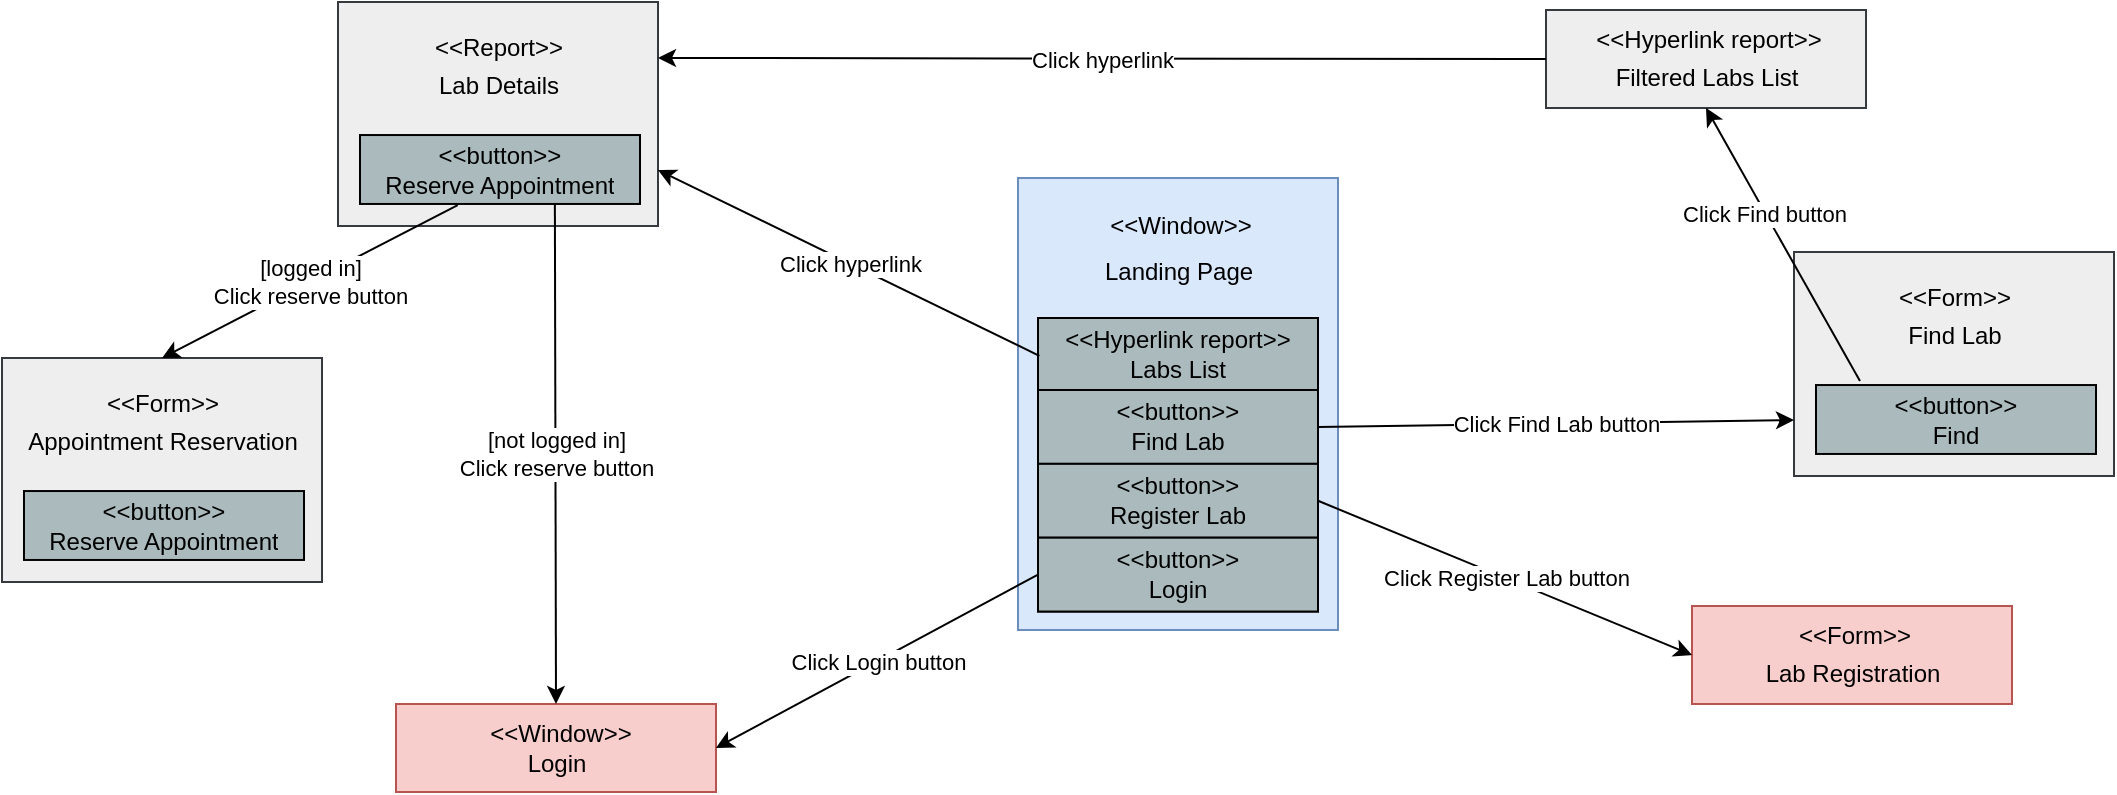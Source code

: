<mxfile version="22.1.16" type="github" pages="6">
  <diagram name="LandingPage" id="d2KiAx9O_kRmnixwuyJP">
    <mxGraphModel dx="1553" dy="1025" grid="0" gridSize="10" guides="1" tooltips="1" connect="1" arrows="1" fold="1" page="1" pageScale="1" pageWidth="1200" pageHeight="600" math="0" shadow="0">
      <root>
        <mxCell id="0" />
        <mxCell id="1" parent="0" />
        <mxCell id="L0XyLRu8nG0_u1DkW0Rw-7" value="" style="group;imageAlign=center;fillColor=#dae8fc;strokeColor=#6c8ebf;imageVerticalAlign=top;fixDash=1;movable=1;resizable=1;rotatable=0;deletable=1;editable=1;locked=0;connectable=1;" parent="1" connectable="0" vertex="1">
          <mxGeometry x="580" y="190" width="160" height="226" as="geometry" />
        </mxCell>
        <mxCell id="L0XyLRu8nG0_u1DkW0Rw-8" value="Landing Page" style="text;html=1;align=center;verticalAlign=middle;resizable=1;points=[];autosize=0;strokeColor=none;fillColor=none;imageAspect=0;imageVerticalAlign=top;fixDash=0;movable=1;rotatable=0;deletable=1;editable=1;locked=0;connectable=1;" parent="1" vertex="1">
          <mxGeometry x="620" y="222" width="80" height="30" as="geometry" />
        </mxCell>
        <mxCell id="L0XyLRu8nG0_u1DkW0Rw-9" value="&amp;lt;&amp;lt;Window&amp;gt;&amp;gt;" style="text;html=1;align=center;verticalAlign=middle;resizable=1;points=[];autosize=1;strokeColor=none;fillColor=none;imageAlign=center;movable=1;rotatable=0;deletable=1;editable=1;locked=0;connectable=1;" parent="1" vertex="1">
          <mxGeometry x="616" y="201" width="89" height="26" as="geometry" />
        </mxCell>
        <mxCell id="L0XyLRu8nG0_u1DkW0Rw-10" value="&amp;lt;&amp;lt;Hyperlink report&amp;gt;&amp;gt;&lt;br&gt;Labs List" style="swimlane;fontStyle=0;childLayout=stackLayout;horizontal=1;startSize=36;horizontalStack=0;resizeParent=1;resizeParentMax=0;resizeLast=0;collapsible=1;marginBottom=0;whiteSpace=wrap;html=1;fillColor=#ABBBBD;strokeColor=#000000;fillStyle=auto;swimlaneFillColor=none;rounded=0;shadow=0;glass=0;swimlaneLine=1;noLabel=0;absoluteArcSize=0;portConstraintRotation=0;fixDash=0;backgroundOutline=0;moveCells=0;enumerate=0;pointerEvents=0;labelBackgroundColor=none;labelBorderColor=none;swimlaneHead=1;gradientColor=none;movable=1;resizable=1;rotatable=0;deletable=1;editable=1;locked=0;connectable=1;" parent="1" vertex="1">
          <mxGeometry x="590" y="259.996" width="140" height="146.769" as="geometry">
            <mxRectangle x="490" y="330" width="60" height="30" as="alternateBounds" />
          </mxGeometry>
        </mxCell>
        <mxCell id="L0XyLRu8nG0_u1DkW0Rw-57" value="&amp;lt;&amp;lt;button&amp;gt;&amp;gt;&lt;br&gt;Find Lab" style="text;align=center;verticalAlign=middle;spacingLeft=4;spacingRight=4;overflow=hidden;points=[[0,0.5],[1,0.5]];portConstraint=eastwest;rotatable=0;html=1;labelBackgroundColor=none;whiteSpace=wrap;labelBorderColor=none;strokeColor=#000000;fillColor=#ABBBBD;movable=1;resizable=1;deletable=1;editable=1;locked=0;connectable=1;" parent="L0XyLRu8nG0_u1DkW0Rw-10" vertex="1">
          <mxGeometry y="36" width="140" height="36.923" as="geometry" />
        </mxCell>
        <mxCell id="L0XyLRu8nG0_u1DkW0Rw-11" value="&amp;lt;&amp;lt;button&amp;gt;&amp;gt;&lt;br&gt;Register Lab" style="text;align=center;verticalAlign=middle;spacingLeft=4;spacingRight=4;overflow=hidden;points=[[0,0.5],[1,0.5]];portConstraint=eastwest;rotatable=0;html=1;labelBackgroundColor=none;whiteSpace=wrap;labelBorderColor=none;strokeColor=#000000;fillColor=#ABBBBD;movable=1;resizable=1;deletable=1;editable=1;locked=0;connectable=1;" parent="L0XyLRu8nG0_u1DkW0Rw-10" vertex="1">
          <mxGeometry y="72.923" width="140" height="36.923" as="geometry" />
        </mxCell>
        <mxCell id="L0XyLRu8nG0_u1DkW0Rw-60" value="&amp;lt;&amp;lt;button&amp;gt;&amp;gt;&lt;br&gt;Login" style="text;align=center;verticalAlign=middle;spacingLeft=4;spacingRight=4;overflow=hidden;points=[[0,0.5],[1,0.5]];portConstraint=eastwest;rotatable=0;html=1;labelBackgroundColor=none;whiteSpace=wrap;labelBorderColor=none;strokeColor=#000000;fillColor=#ABBBBD;movable=1;resizable=1;deletable=1;editable=1;locked=0;connectable=1;" parent="L0XyLRu8nG0_u1DkW0Rw-10" vertex="1">
          <mxGeometry y="109.846" width="140" height="36.923" as="geometry" />
        </mxCell>
        <mxCell id="L0XyLRu8nG0_u1DkW0Rw-61" value="" style="group;movable=1;resizable=1;rotatable=0;deletable=1;editable=1;locked=0;connectable=1;" parent="1" connectable="0" vertex="1">
          <mxGeometry x="240" y="102" width="160" height="112" as="geometry" />
        </mxCell>
        <mxCell id="L0XyLRu8nG0_u1DkW0Rw-62" value="" style="group;imageAlign=center;fillColor=#eeeeee;strokeColor=#36393d;imageVerticalAlign=top;fixDash=1;movable=1;resizable=1;rotatable=0;deletable=1;editable=1;locked=0;connectable=1;" parent="L0XyLRu8nG0_u1DkW0Rw-61" connectable="0" vertex="1">
          <mxGeometry width="160" height="112" as="geometry" />
        </mxCell>
        <mxCell id="L0XyLRu8nG0_u1DkW0Rw-63" value="&amp;lt;&amp;lt;Report&amp;gt;&amp;gt;" style="text;html=1;align=center;verticalAlign=middle;resizable=1;points=[];autosize=1;strokeColor=none;fillColor=none;imageAlign=center;movable=1;rotatable=0;deletable=1;editable=1;locked=0;connectable=1;" parent="L0XyLRu8nG0_u1DkW0Rw-61" vertex="1">
          <mxGeometry x="39" y="11.2" width="82" height="24.267" as="geometry" />
        </mxCell>
        <mxCell id="L0XyLRu8nG0_u1DkW0Rw-64" value="Lab Details" style="text;html=1;align=center;verticalAlign=middle;resizable=1;points=[];autosize=0;strokeColor=none;fillColor=none;imageAspect=0;imageVerticalAlign=top;fixDash=0;movable=1;rotatable=0;deletable=1;editable=1;locked=0;connectable=1;" parent="L0XyLRu8nG0_u1DkW0Rw-61" vertex="1">
          <mxGeometry x="40" y="28.0" width="80" height="28" as="geometry" />
        </mxCell>
        <mxCell id="L0XyLRu8nG0_u1DkW0Rw-65" value="&amp;lt;&amp;lt;button&amp;gt;&amp;gt;&lt;br&gt;Reserve Appointment" style="text;align=center;verticalAlign=middle;spacingLeft=4;spacingRight=4;overflow=hidden;points=[[0,0.5],[1,0.5]];portConstraint=eastwest;rotatable=0;html=1;labelBackgroundColor=none;whiteSpace=wrap;labelBorderColor=none;strokeColor=#000000;fillColor=#ABBBBD;movable=1;resizable=1;deletable=1;editable=1;locked=0;connectable=1;" parent="L0XyLRu8nG0_u1DkW0Rw-61" vertex="1">
          <mxGeometry x="11" y="66.522" width="140" height="34.462" as="geometry" />
        </mxCell>
        <mxCell id="L0XyLRu8nG0_u1DkW0Rw-66" value="" style="endArrow=classic;html=1;rounded=0;movable=1;resizable=1;rotatable=0;deletable=1;editable=1;locked=0;connectable=1;entryX=1;entryY=0.75;entryDx=0;entryDy=0;exitX=0.005;exitY=0.129;exitDx=0;exitDy=0;exitPerimeter=0;" parent="1" source="L0XyLRu8nG0_u1DkW0Rw-10" target="L0XyLRu8nG0_u1DkW0Rw-62" edge="1">
          <mxGeometry relative="1" as="geometry">
            <mxPoint x="560" y="169" as="sourcePoint" />
            <mxPoint x="477" y="439" as="targetPoint" />
          </mxGeometry>
        </mxCell>
        <mxCell id="L0XyLRu8nG0_u1DkW0Rw-67" value="Click hyperlink" style="edgeLabel;resizable=1;html=1;align=center;verticalAlign=middle;movable=1;rotatable=0;deletable=1;editable=1;locked=0;connectable=1;" parent="L0XyLRu8nG0_u1DkW0Rw-66" connectable="0" vertex="1">
          <mxGeometry relative="1" as="geometry" />
        </mxCell>
        <mxCell id="L0XyLRu8nG0_u1DkW0Rw-68" value="" style="group;movable=1;resizable=1;rotatable=0;deletable=1;editable=1;locked=0;connectable=1;" parent="1" connectable="0" vertex="1">
          <mxGeometry x="269" y="453" width="160" height="44" as="geometry" />
        </mxCell>
        <mxCell id="L0XyLRu8nG0_u1DkW0Rw-69" value="" style="group;imageAlign=center;fillColor=#f8cecc;strokeColor=#b85450;imageVerticalAlign=top;fixDash=1;movable=1;resizable=1;rotatable=0;deletable=1;editable=1;locked=0;connectable=1;" parent="L0XyLRu8nG0_u1DkW0Rw-68" connectable="0" vertex="1">
          <mxGeometry width="160" height="44" as="geometry" />
        </mxCell>
        <mxCell id="L0XyLRu8nG0_u1DkW0Rw-70" value="&amp;lt;&amp;lt;Window&amp;gt;&amp;gt;" style="text;html=1;align=center;verticalAlign=middle;resizable=1;points=[];autosize=1;strokeColor=none;fillColor=none;imageAlign=center;movable=1;rotatable=0;deletable=1;editable=1;locked=0;connectable=1;" parent="L0XyLRu8nG0_u1DkW0Rw-68" vertex="1">
          <mxGeometry x="37" y="2.007" width="89" height="26" as="geometry" />
        </mxCell>
        <mxCell id="L0XyLRu8nG0_u1DkW0Rw-71" value="Login" style="text;html=1;align=center;verticalAlign=middle;resizable=1;points=[];autosize=0;strokeColor=none;fillColor=none;imageAspect=0;imageVerticalAlign=top;fixDash=0;movable=1;rotatable=0;deletable=1;editable=1;locked=0;connectable=1;" parent="L0XyLRu8nG0_u1DkW0Rw-68" vertex="1">
          <mxGeometry x="40" y="24.0" width="80" height="11" as="geometry" />
        </mxCell>
        <mxCell id="L0XyLRu8nG0_u1DkW0Rw-73" value="" style="endArrow=classic;html=1;rounded=0;movable=1;resizable=1;rotatable=0;deletable=1;editable=1;locked=0;connectable=1;entryX=1;entryY=0.5;entryDx=0;entryDy=0;exitX=0;exitY=0.5;exitDx=0;exitDy=0;" parent="1" source="L0XyLRu8nG0_u1DkW0Rw-60" target="L0XyLRu8nG0_u1DkW0Rw-68" edge="1">
          <mxGeometry relative="1" as="geometry">
            <mxPoint x="589" y="273" as="sourcePoint" />
            <mxPoint x="447" y="120" as="targetPoint" />
          </mxGeometry>
        </mxCell>
        <mxCell id="L0XyLRu8nG0_u1DkW0Rw-74" value="Click Login button" style="edgeLabel;resizable=1;html=1;align=center;verticalAlign=middle;movable=1;rotatable=0;deletable=1;editable=1;locked=0;connectable=1;" parent="L0XyLRu8nG0_u1DkW0Rw-73" connectable="0" vertex="1">
          <mxGeometry relative="1" as="geometry" />
        </mxCell>
        <mxCell id="L0XyLRu8nG0_u1DkW0Rw-75" value="" style="endArrow=classic;html=1;rounded=0;movable=1;resizable=1;rotatable=0;deletable=1;editable=1;locked=0;connectable=1;entryX=0.5;entryY=0;entryDx=0;entryDy=0;exitX=0.696;exitY=0.99;exitDx=0;exitDy=0;exitPerimeter=0;" parent="1" source="L0XyLRu8nG0_u1DkW0Rw-65" target="L0XyLRu8nG0_u1DkW0Rw-69" edge="1">
          <mxGeometry relative="1" as="geometry">
            <mxPoint x="640" y="278" as="sourcePoint" />
            <mxPoint x="506" y="372" as="targetPoint" />
          </mxGeometry>
        </mxCell>
        <mxCell id="L0XyLRu8nG0_u1DkW0Rw-76" value="[not logged in]&lt;br&gt;Click reserve button" style="edgeLabel;resizable=1;html=1;align=center;verticalAlign=middle;movable=1;rotatable=0;deletable=1;editable=1;locked=0;connectable=1;" parent="L0XyLRu8nG0_u1DkW0Rw-75" connectable="0" vertex="1">
          <mxGeometry relative="1" as="geometry" />
        </mxCell>
        <mxCell id="L0XyLRu8nG0_u1DkW0Rw-77" value="" style="group;movable=1;resizable=1;rotatable=0;deletable=1;editable=1;locked=0;connectable=1;" parent="1" connectable="0" vertex="1">
          <mxGeometry x="72" y="280" width="160" height="112" as="geometry" />
        </mxCell>
        <mxCell id="L0XyLRu8nG0_u1DkW0Rw-78" value="" style="group;imageAlign=center;fillColor=#eeeeee;strokeColor=#36393d;imageVerticalAlign=top;fixDash=1;movable=1;resizable=1;rotatable=0;deletable=1;editable=1;locked=0;connectable=1;" parent="L0XyLRu8nG0_u1DkW0Rw-77" connectable="0" vertex="1">
          <mxGeometry width="160" height="112" as="geometry" />
        </mxCell>
        <mxCell id="L0XyLRu8nG0_u1DkW0Rw-79" value="&amp;lt;&amp;lt;Form&amp;gt;&amp;gt;" style="text;html=1;align=center;verticalAlign=middle;resizable=1;points=[];autosize=1;strokeColor=none;fillColor=none;imageAlign=center;movable=1;rotatable=0;deletable=1;editable=1;locked=0;connectable=1;" parent="L0XyLRu8nG0_u1DkW0Rw-77" vertex="1">
          <mxGeometry x="43" y="10.2" width="74" height="26" as="geometry" />
        </mxCell>
        <mxCell id="L0XyLRu8nG0_u1DkW0Rw-80" value="Appointment Reservation" style="text;html=1;align=center;verticalAlign=middle;resizable=1;points=[];autosize=0;strokeColor=none;fillColor=none;imageAspect=0;imageVerticalAlign=top;fixDash=0;movable=1;rotatable=0;deletable=1;editable=1;locked=0;connectable=1;" parent="L0XyLRu8nG0_u1DkW0Rw-77" vertex="1">
          <mxGeometry x="40" y="28.0" width="80" height="28" as="geometry" />
        </mxCell>
        <mxCell id="L0XyLRu8nG0_u1DkW0Rw-81" value="&amp;lt;&amp;lt;button&amp;gt;&amp;gt;&lt;br&gt;Reserve Appointment" style="text;align=center;verticalAlign=middle;spacingLeft=4;spacingRight=4;overflow=hidden;points=[[0,0.5],[1,0.5]];portConstraint=eastwest;rotatable=0;html=1;labelBackgroundColor=none;whiteSpace=wrap;labelBorderColor=none;strokeColor=#000000;fillColor=#ABBBBD;movable=1;resizable=1;deletable=1;editable=1;locked=0;connectable=1;" parent="L0XyLRu8nG0_u1DkW0Rw-77" vertex="1">
          <mxGeometry x="11" y="66.522" width="140" height="34.462" as="geometry" />
        </mxCell>
        <mxCell id="L0XyLRu8nG0_u1DkW0Rw-82" value="" style="endArrow=classic;html=1;rounded=0;movable=1;resizable=1;rotatable=0;deletable=1;editable=1;locked=0;connectable=1;entryX=0.5;entryY=0;entryDx=0;entryDy=0;exitX=0.349;exitY=1.016;exitDx=0;exitDy=0;exitPerimeter=0;" parent="1" source="L0XyLRu8nG0_u1DkW0Rw-65" target="L0XyLRu8nG0_u1DkW0Rw-78" edge="1">
          <mxGeometry relative="1" as="geometry">
            <mxPoint x="358" y="213" as="sourcePoint" />
            <mxPoint x="465" y="321" as="targetPoint" />
          </mxGeometry>
        </mxCell>
        <mxCell id="L0XyLRu8nG0_u1DkW0Rw-83" value="[logged in]&lt;br&gt;Click reserve button" style="edgeLabel;resizable=1;html=1;align=center;verticalAlign=middle;movable=1;rotatable=0;deletable=1;editable=1;locked=0;connectable=1;" parent="L0XyLRu8nG0_u1DkW0Rw-82" connectable="0" vertex="1">
          <mxGeometry relative="1" as="geometry" />
        </mxCell>
        <mxCell id="L0XyLRu8nG0_u1DkW0Rw-88" value="" style="group;movable=1;resizable=1;rotatable=0;deletable=1;editable=1;locked=0;connectable=1;" parent="1" connectable="0" vertex="1">
          <mxGeometry x="968" y="227" width="160" height="112" as="geometry" />
        </mxCell>
        <mxCell id="L0XyLRu8nG0_u1DkW0Rw-89" value="" style="group;imageAlign=center;fillColor=#eeeeee;strokeColor=#36393d;imageVerticalAlign=top;fixDash=1;movable=1;resizable=1;rotatable=0;deletable=1;editable=1;locked=0;connectable=1;" parent="L0XyLRu8nG0_u1DkW0Rw-88" connectable="0" vertex="1">
          <mxGeometry width="160" height="112" as="geometry" />
        </mxCell>
        <mxCell id="L0XyLRu8nG0_u1DkW0Rw-90" value="&amp;lt;&amp;lt;Form&amp;gt;&amp;gt;" style="text;html=1;align=center;verticalAlign=middle;resizable=1;points=[];autosize=1;strokeColor=none;fillColor=none;imageAlign=center;movable=1;rotatable=0;deletable=1;editable=1;locked=0;connectable=1;" parent="L0XyLRu8nG0_u1DkW0Rw-88" vertex="1">
          <mxGeometry x="43" y="10.2" width="74" height="26" as="geometry" />
        </mxCell>
        <mxCell id="L0XyLRu8nG0_u1DkW0Rw-91" value="Find Lab" style="text;html=1;align=center;verticalAlign=middle;resizable=1;points=[];autosize=0;strokeColor=none;fillColor=none;imageAspect=0;imageVerticalAlign=top;fixDash=0;movable=1;rotatable=0;deletable=1;editable=1;locked=0;connectable=1;" parent="L0XyLRu8nG0_u1DkW0Rw-88" vertex="1">
          <mxGeometry x="40" y="28.0" width="80" height="28" as="geometry" />
        </mxCell>
        <mxCell id="L0XyLRu8nG0_u1DkW0Rw-92" value="&amp;lt;&amp;lt;button&amp;gt;&amp;gt;&lt;br&gt;Find" style="text;align=center;verticalAlign=middle;spacingLeft=4;spacingRight=4;overflow=hidden;points=[[0,0.5],[1,0.5]];portConstraint=eastwest;rotatable=0;html=1;labelBackgroundColor=none;whiteSpace=wrap;labelBorderColor=none;strokeColor=#000000;fillColor=#ABBBBD;movable=1;resizable=1;deletable=1;editable=1;locked=0;connectable=1;" parent="L0XyLRu8nG0_u1DkW0Rw-88" vertex="1">
          <mxGeometry x="11" y="66.522" width="140" height="34.462" as="geometry" />
        </mxCell>
        <mxCell id="L0XyLRu8nG0_u1DkW0Rw-93" value="" style="endArrow=classic;html=1;rounded=0;movable=1;resizable=1;rotatable=0;deletable=1;editable=1;locked=0;connectable=1;entryX=0;entryY=0.75;entryDx=0;entryDy=0;exitX=1;exitY=0.5;exitDx=0;exitDy=0;" parent="1" source="L0XyLRu8nG0_u1DkW0Rw-57" target="L0XyLRu8nG0_u1DkW0Rw-89" edge="1">
          <mxGeometry relative="1" as="geometry">
            <mxPoint x="600" y="398" as="sourcePoint" />
            <mxPoint x="439" y="485" as="targetPoint" />
          </mxGeometry>
        </mxCell>
        <mxCell id="L0XyLRu8nG0_u1DkW0Rw-94" value="Click Find Lab button" style="edgeLabel;resizable=1;html=1;align=center;verticalAlign=middle;movable=1;rotatable=0;deletable=1;editable=1;locked=0;connectable=1;" parent="L0XyLRu8nG0_u1DkW0Rw-93" connectable="0" vertex="1">
          <mxGeometry relative="1" as="geometry" />
        </mxCell>
        <mxCell id="L0XyLRu8nG0_u1DkW0Rw-97" value="" style="group;movable=1;resizable=1;rotatable=0;deletable=1;editable=1;locked=0;connectable=1;" parent="1" connectable="0" vertex="1">
          <mxGeometry x="844" y="106" width="160" height="49" as="geometry" />
        </mxCell>
        <mxCell id="L0XyLRu8nG0_u1DkW0Rw-98" value="" style="group;imageAlign=center;fillColor=#eeeeee;strokeColor=#36393d;imageVerticalAlign=top;fixDash=1;movable=1;resizable=1;rotatable=0;deletable=1;editable=1;locked=0;connectable=1;" parent="L0XyLRu8nG0_u1DkW0Rw-97" connectable="0" vertex="1">
          <mxGeometry width="160" height="49" as="geometry" />
        </mxCell>
        <mxCell id="L0XyLRu8nG0_u1DkW0Rw-99" value="&amp;lt;&amp;lt;Hyperlink report&amp;gt;&amp;gt;" style="text;html=1;align=center;verticalAlign=middle;resizable=1;points=[];autosize=1;strokeColor=none;fillColor=none;imageAlign=center;movable=1;rotatable=0;deletable=1;editable=1;locked=0;connectable=1;" parent="L0XyLRu8nG0_u1DkW0Rw-97" vertex="1">
          <mxGeometry x="15" y="2.179" width="131" height="26" as="geometry" />
        </mxCell>
        <mxCell id="L0XyLRu8nG0_u1DkW0Rw-100" value="Filtered Labs List" style="text;html=1;align=center;verticalAlign=middle;resizable=1;points=[];autosize=0;strokeColor=none;fillColor=none;imageAspect=0;imageVerticalAlign=top;fixDash=0;movable=1;rotatable=0;deletable=1;editable=1;locked=0;connectable=1;" parent="L0XyLRu8nG0_u1DkW0Rw-97" vertex="1">
          <mxGeometry x="40" y="28.133" width="80" height="12.25" as="geometry" />
        </mxCell>
        <mxCell id="L0XyLRu8nG0_u1DkW0Rw-102" value="" style="endArrow=classic;html=1;rounded=0;movable=1;resizable=1;rotatable=0;deletable=1;editable=1;locked=0;connectable=1;exitX=0.157;exitY=-0.059;exitDx=0;exitDy=0;entryX=0.5;entryY=1;entryDx=0;entryDy=0;exitPerimeter=0;" parent="1" source="L0XyLRu8nG0_u1DkW0Rw-92" target="L0XyLRu8nG0_u1DkW0Rw-98" edge="1">
          <mxGeometry relative="1" as="geometry">
            <mxPoint x="845" y="237" as="sourcePoint" />
            <mxPoint x="794" y="246" as="targetPoint" />
          </mxGeometry>
        </mxCell>
        <mxCell id="L0XyLRu8nG0_u1DkW0Rw-103" value="Click Find button" style="edgeLabel;resizable=1;html=1;align=center;verticalAlign=middle;movable=1;rotatable=0;deletable=1;editable=1;locked=0;connectable=1;" parent="L0XyLRu8nG0_u1DkW0Rw-102" connectable="0" vertex="1">
          <mxGeometry relative="1" as="geometry">
            <mxPoint x="-10" y="-15" as="offset" />
          </mxGeometry>
        </mxCell>
        <mxCell id="L0XyLRu8nG0_u1DkW0Rw-104" value="" style="endArrow=classic;html=1;rounded=0;movable=1;resizable=1;rotatable=0;deletable=1;editable=1;locked=0;connectable=1;entryX=1;entryY=0.25;entryDx=0;entryDy=0;exitX=0;exitY=0.5;exitDx=0;exitDy=0;" parent="1" source="L0XyLRu8nG0_u1DkW0Rw-97" target="L0XyLRu8nG0_u1DkW0Rw-61" edge="1">
          <mxGeometry relative="1" as="geometry">
            <mxPoint x="601" y="289" as="sourcePoint" />
            <mxPoint x="410" y="168" as="targetPoint" />
          </mxGeometry>
        </mxCell>
        <mxCell id="L0XyLRu8nG0_u1DkW0Rw-105" value="Click hyperlink" style="edgeLabel;resizable=1;html=1;align=center;verticalAlign=middle;movable=1;rotatable=0;deletable=1;editable=1;locked=0;connectable=1;" parent="L0XyLRu8nG0_u1DkW0Rw-104" connectable="0" vertex="1">
          <mxGeometry relative="1" as="geometry" />
        </mxCell>
        <mxCell id="L0XyLRu8nG0_u1DkW0Rw-106" value="" style="group;movable=1;resizable=1;rotatable=0;deletable=1;editable=1;locked=0;connectable=1;" parent="1" connectable="0" vertex="1">
          <mxGeometry x="917" y="404" width="160" height="49" as="geometry" />
        </mxCell>
        <mxCell id="L0XyLRu8nG0_u1DkW0Rw-107" value="" style="group;imageAlign=center;fillColor=#f8cecc;strokeColor=#b85450;imageVerticalAlign=top;fixDash=1;movable=1;resizable=1;rotatable=0;deletable=1;editable=1;locked=0;connectable=1;" parent="L0XyLRu8nG0_u1DkW0Rw-106" connectable="0" vertex="1">
          <mxGeometry width="160" height="49" as="geometry" />
        </mxCell>
        <mxCell id="L0XyLRu8nG0_u1DkW0Rw-108" value="&amp;lt;&amp;lt;Form&amp;gt;&amp;gt;" style="text;html=1;align=center;verticalAlign=middle;resizable=1;points=[];autosize=1;strokeColor=none;fillColor=none;imageAlign=center;movable=1;rotatable=0;deletable=1;editable=1;locked=0;connectable=1;" parent="L0XyLRu8nG0_u1DkW0Rw-106" vertex="1">
          <mxGeometry x="44" y="2.179" width="74" height="26" as="geometry" />
        </mxCell>
        <mxCell id="L0XyLRu8nG0_u1DkW0Rw-109" value="Lab Registration" style="text;html=1;align=center;verticalAlign=middle;resizable=1;points=[];autosize=0;strokeColor=none;fillColor=none;imageAspect=0;imageVerticalAlign=top;fixDash=0;movable=1;rotatable=0;deletable=1;editable=1;locked=0;connectable=1;" parent="L0XyLRu8nG0_u1DkW0Rw-106" vertex="1">
          <mxGeometry x="40" y="28.133" width="80" height="12.25" as="geometry" />
        </mxCell>
        <mxCell id="L0XyLRu8nG0_u1DkW0Rw-110" value="" style="endArrow=classic;html=1;rounded=0;movable=1;resizable=1;rotatable=0;deletable=1;editable=1;locked=0;connectable=1;entryX=0;entryY=0.5;entryDx=0;entryDy=0;exitX=1;exitY=0.5;exitDx=0;exitDy=0;" parent="1" source="L0XyLRu8nG0_u1DkW0Rw-11" target="L0XyLRu8nG0_u1DkW0Rw-107" edge="1">
          <mxGeometry relative="1" as="geometry">
            <mxPoint x="740" y="324" as="sourcePoint" />
            <mxPoint x="978" y="321" as="targetPoint" />
          </mxGeometry>
        </mxCell>
        <mxCell id="L0XyLRu8nG0_u1DkW0Rw-111" value="Click Register Lab button" style="edgeLabel;resizable=1;html=1;align=center;verticalAlign=middle;movable=1;rotatable=0;deletable=1;editable=1;locked=0;connectable=1;" parent="L0XyLRu8nG0_u1DkW0Rw-110" connectable="0" vertex="1">
          <mxGeometry relative="1" as="geometry" />
        </mxCell>
      </root>
    </mxGraphModel>
  </diagram>
  <diagram id="2ZkSmUwTlgobLcQTL-sV" name="LoginPage">
    <mxGraphModel grid="0" page="1" gridSize="10" guides="1" tooltips="1" connect="1" arrows="1" fold="1" pageScale="1" pageWidth="1500" pageHeight="850" math="0" shadow="0">
      <root>
        <mxCell id="0" />
        <mxCell id="1" parent="0" />
        <mxCell id="AFhh5SRiS6R-kAmkHBd1-1" value="" style="group;imageAlign=center;fillColor=#dae8fc;strokeColor=#6c8ebf;imageVerticalAlign=top;fixDash=1;movable=1;resizable=1;rotatable=0;deletable=1;editable=1;locked=0;connectable=1;" parent="1" connectable="0" vertex="1">
          <mxGeometry x="457" y="58" width="160" height="158" as="geometry" />
        </mxCell>
        <mxCell id="AFhh5SRiS6R-kAmkHBd1-2" value="Login" style="text;html=1;align=center;verticalAlign=middle;resizable=1;points=[];autosize=0;strokeColor=none;fillColor=none;imageAspect=0;imageVerticalAlign=top;fixDash=0;movable=1;rotatable=0;deletable=1;editable=1;locked=0;connectable=1;" parent="1" vertex="1">
          <mxGeometry x="497" y="90" width="80" height="30" as="geometry" />
        </mxCell>
        <mxCell id="AFhh5SRiS6R-kAmkHBd1-3" value="&amp;lt;&amp;lt;Window&amp;gt;&amp;gt;" style="text;html=1;align=center;verticalAlign=middle;resizable=1;points=[];autosize=1;strokeColor=none;fillColor=none;imageAlign=center;movable=1;rotatable=0;deletable=1;editable=1;locked=0;connectable=1;" parent="1" vertex="1">
          <mxGeometry x="494" y="69" width="89" height="26" as="geometry" />
        </mxCell>
        <mxCell id="AFhh5SRiS6R-kAmkHBd1-4" value="&amp;lt;&amp;lt;button&amp;gt;&amp;gt;&lt;br&gt;Patient Login" style="swimlane;fontStyle=0;childLayout=stackLayout;horizontal=1;startSize=36;horizontalStack=0;resizeParent=1;resizeParentMax=0;resizeLast=0;collapsible=1;marginBottom=0;whiteSpace=wrap;html=1;fillColor=#ABBBBD;strokeColor=#000000;fillStyle=auto;swimlaneFillColor=none;rounded=0;shadow=0;glass=0;swimlaneLine=1;noLabel=0;absoluteArcSize=0;portConstraintRotation=0;fixDash=0;backgroundOutline=0;moveCells=0;enumerate=0;pointerEvents=0;labelBackgroundColor=none;labelBorderColor=none;swimlaneHead=1;gradientColor=none;movable=1;resizable=1;rotatable=0;deletable=1;editable=1;locked=0;connectable=1;" parent="1" vertex="1">
          <mxGeometry x="467" y="127.996" width="140" height="72.923" as="geometry">
            <mxRectangle x="490" y="330" width="60" height="30" as="alternateBounds" />
          </mxGeometry>
        </mxCell>
        <mxCell id="AFhh5SRiS6R-kAmkHBd1-5" value="&amp;lt;&amp;lt;button&amp;gt;&amp;gt;&lt;br&gt;User Login" style="text;align=center;verticalAlign=middle;spacingLeft=4;spacingRight=4;overflow=hidden;points=[[0,0.5],[1,0.5]];portConstraint=eastwest;rotatable=0;html=1;labelBackgroundColor=none;whiteSpace=wrap;labelBorderColor=none;strokeColor=#000000;fillColor=#ABBBBD;movable=1;resizable=1;deletable=1;editable=1;locked=0;connectable=1;" parent="AFhh5SRiS6R-kAmkHBd1-4" vertex="1">
          <mxGeometry y="36" width="140" height="36.923" as="geometry" />
        </mxCell>
        <mxCell id="AFhh5SRiS6R-kAmkHBd1-30" value="" style="group;movable=1;resizable=1;rotatable=0;deletable=1;editable=1;locked=0;connectable=1;" parent="1" connectable="0" vertex="1">
          <mxGeometry x="838" y="126.46" width="160" height="112" as="geometry" />
        </mxCell>
        <mxCell id="AFhh5SRiS6R-kAmkHBd1-31" value="" style="group;imageAlign=center;fillColor=#eeeeee;strokeColor=#36393d;imageVerticalAlign=top;fixDash=1;movable=1;resizable=1;rotatable=0;deletable=1;editable=1;locked=0;connectable=1;" parent="AFhh5SRiS6R-kAmkHBd1-30" connectable="0" vertex="1">
          <mxGeometry width="160" height="112" as="geometry" />
        </mxCell>
        <mxCell id="AFhh5SRiS6R-kAmkHBd1-32" value="&amp;lt;&amp;lt;Form&amp;gt;&amp;gt;" style="text;html=1;align=center;verticalAlign=middle;resizable=1;points=[];autosize=1;strokeColor=none;fillColor=none;imageAlign=center;movable=1;rotatable=0;deletable=1;editable=1;locked=0;connectable=1;" parent="AFhh5SRiS6R-kAmkHBd1-30" vertex="1">
          <mxGeometry x="43" y="10.2" width="74" height="26" as="geometry" />
        </mxCell>
        <mxCell id="AFhh5SRiS6R-kAmkHBd1-33" value="User Login" style="text;html=1;align=center;verticalAlign=middle;resizable=1;points=[];autosize=0;strokeColor=none;fillColor=none;imageAspect=0;imageVerticalAlign=top;fixDash=0;movable=1;rotatable=0;deletable=1;editable=1;locked=0;connectable=1;" parent="AFhh5SRiS6R-kAmkHBd1-30" vertex="1">
          <mxGeometry x="40" y="28.0" width="80" height="28" as="geometry" />
        </mxCell>
        <mxCell id="AFhh5SRiS6R-kAmkHBd1-34" value="&amp;lt;&amp;lt;button&amp;gt;&amp;gt;&lt;br&gt;Login" style="text;align=center;verticalAlign=middle;spacingLeft=4;spacingRight=4;overflow=hidden;points=[[0,0.5],[1,0.5]];portConstraint=eastwest;rotatable=0;html=1;labelBackgroundColor=none;whiteSpace=wrap;labelBorderColor=none;strokeColor=#000000;fillColor=#ABBBBD;movable=1;resizable=1;deletable=1;editable=1;locked=0;connectable=1;" parent="AFhh5SRiS6R-kAmkHBd1-30" vertex="1">
          <mxGeometry x="11" y="66.522" width="140" height="34.462" as="geometry" />
        </mxCell>
        <mxCell id="AFhh5SRiS6R-kAmkHBd1-35" value="" style="endArrow=classic;html=1;rounded=0;movable=1;resizable=1;rotatable=0;deletable=1;editable=1;locked=0;connectable=1;entryX=0;entryY=0.5;entryDx=0;entryDy=0;exitX=1;exitY=0.5;exitDx=0;exitDy=0;" parent="1" source="AFhh5SRiS6R-kAmkHBd1-5" target="AFhh5SRiS6R-kAmkHBd1-30" edge="1">
          <mxGeometry relative="1" as="geometry">
            <mxPoint x="477" y="266" as="sourcePoint" />
            <mxPoint x="316" y="353" as="targetPoint" />
          </mxGeometry>
        </mxCell>
        <mxCell id="AFhh5SRiS6R-kAmkHBd1-36" value="Click User Login button" style="edgeLabel;resizable=1;html=1;align=center;verticalAlign=middle;movable=1;rotatable=0;deletable=1;editable=1;locked=0;connectable=1;" parent="AFhh5SRiS6R-kAmkHBd1-35" connectable="0" vertex="1">
          <mxGeometry relative="1" as="geometry" />
        </mxCell>
        <mxCell id="dHPSiEW8hRQF3vPIDJsS-1" value="" style="group;movable=1;resizable=1;rotatable=0;deletable=1;editable=1;locked=0;connectable=1;" parent="1" connectable="0" vertex="1">
          <mxGeometry x="839" y="523" width="160" height="120" as="geometry" />
        </mxCell>
        <mxCell id="dHPSiEW8hRQF3vPIDJsS-2" value="" style="group;imageAlign=center;fillColor=#eeeeee;strokeColor=#36393d;imageVerticalAlign=top;fixDash=1;movable=1;resizable=1;rotatable=0;deletable=1;editable=1;locked=0;connectable=1;" parent="dHPSiEW8hRQF3vPIDJsS-1" connectable="0" vertex="1">
          <mxGeometry width="160" height="120" as="geometry" />
        </mxCell>
        <mxCell id="dHPSiEW8hRQF3vPIDJsS-3" value="&amp;lt;&amp;lt;Form&amp;gt;&amp;gt;" style="text;html=1;align=center;verticalAlign=middle;resizable=1;points=[];autosize=1;strokeColor=none;fillColor=none;imageAlign=center;movable=1;rotatable=0;deletable=1;editable=1;locked=0;connectable=1;" parent="dHPSiEW8hRQF3vPIDJsS-1" vertex="1">
          <mxGeometry x="40" y="10" width="80" height="30" as="geometry" />
        </mxCell>
        <mxCell id="dHPSiEW8hRQF3vPIDJsS-4" value="&amp;nbsp;Forget Password Form" style="text;html=1;align=center;verticalAlign=middle;resizable=1;points=[];autosize=0;strokeColor=none;fillColor=none;imageAspect=0;imageVerticalAlign=top;fixDash=0;movable=1;rotatable=0;deletable=1;editable=1;locked=0;connectable=1;" parent="dHPSiEW8hRQF3vPIDJsS-1" vertex="1">
          <mxGeometry x="40" y="30.0" width="80" height="30" as="geometry" />
        </mxCell>
        <mxCell id="dHPSiEW8hRQF3vPIDJsS-5" value="&amp;lt;&amp;lt;button&amp;gt;&amp;gt;&lt;br style=&quot;border-color: var(--border-color);&quot;&gt;Forget Password" style="text;align=center;verticalAlign=middle;spacingLeft=4;spacingRight=4;overflow=hidden;points=[[0,0.5],[1,0.5]];portConstraint=eastwest;rotatable=0;html=1;labelBackgroundColor=none;whiteSpace=wrap;labelBorderColor=none;strokeColor=#000000;fillColor=#ABBBBD;movable=1;resizable=1;deletable=1;editable=1;locked=0;connectable=1;" parent="dHPSiEW8hRQF3vPIDJsS-1" vertex="1">
          <mxGeometry x="10" y="72.916" width="140" height="36.923" as="geometry" />
        </mxCell>
        <mxCell id="dHPSiEW8hRQF3vPIDJsS-6" value="" style="group;movable=1;resizable=1;rotatable=0;deletable=1;editable=1;locked=0;connectable=1;" parent="1" connectable="0" vertex="1">
          <mxGeometry x="839" y="320" width="160" height="136" as="geometry" />
        </mxCell>
        <mxCell id="dHPSiEW8hRQF3vPIDJsS-7" value="" style="group;imageAlign=center;fillColor=#eeeeee;strokeColor=#36393d;imageVerticalAlign=top;fixDash=1;movable=1;resizable=1;rotatable=0;deletable=1;editable=1;locked=0;connectable=1;" parent="dHPSiEW8hRQF3vPIDJsS-6" connectable="0" vertex="1">
          <mxGeometry y="1" width="160" height="135" as="geometry" />
        </mxCell>
        <mxCell id="dHPSiEW8hRQF3vPIDJsS-8" value="&amp;lt;&amp;lt;Window&amp;gt;&amp;gt;" style="text;html=1;align=center;verticalAlign=middle;resizable=1;points=[];autosize=1;strokeColor=none;fillColor=none;imageAlign=center;movable=1;rotatable=0;deletable=1;editable=1;locked=0;connectable=1;" parent="dHPSiEW8hRQF3vPIDJsS-6" vertex="1">
          <mxGeometry x="36" y="2" width="89" height="26" as="geometry" />
        </mxCell>
        <mxCell id="dHPSiEW8hRQF3vPIDJsS-9" value="Invalid Login Window" style="text;html=1;align=center;verticalAlign=middle;resizable=1;points=[];autosize=0;strokeColor=none;fillColor=none;imageAspect=0;imageVerticalAlign=top;fixDash=0;movable=1;rotatable=0;deletable=1;editable=1;locked=0;connectable=1;" parent="dHPSiEW8hRQF3vPIDJsS-6" vertex="1">
          <mxGeometry x="40" y="24.69" width="80" height="30" as="geometry" />
        </mxCell>
        <mxCell id="dHPSiEW8hRQF3vPIDJsS-10" value="&amp;lt;&amp;lt;button&amp;gt;&amp;gt;&lt;br&gt;Retry" style="swimlane;fontStyle=0;childLayout=stackLayout;horizontal=1;startSize=36;horizontalStack=0;resizeParent=1;resizeParentMax=0;resizeLast=0;collapsible=1;marginBottom=0;whiteSpace=wrap;html=1;fillColor=#ABBBBD;strokeColor=#000000;fillStyle=auto;swimlaneFillColor=none;rounded=0;shadow=0;glass=0;swimlaneLine=1;noLabel=0;absoluteArcSize=0;portConstraintRotation=0;fixDash=0;backgroundOutline=0;moveCells=0;enumerate=0;pointerEvents=0;labelBackgroundColor=none;labelBorderColor=none;swimlaneHead=1;gradientColor=none;movable=1;resizable=1;rotatable=0;deletable=1;editable=1;locked=0;connectable=1;" parent="dHPSiEW8hRQF3vPIDJsS-6" vertex="1">
          <mxGeometry x="10" y="54.686" width="140" height="72.923" as="geometry">
            <mxRectangle x="490" y="330" width="60" height="30" as="alternateBounds" />
          </mxGeometry>
        </mxCell>
        <mxCell id="dHPSiEW8hRQF3vPIDJsS-11" value="&amp;lt;&amp;lt;button&amp;gt;&amp;gt;&lt;br&gt;Forget Password" style="text;align=center;verticalAlign=middle;spacingLeft=4;spacingRight=4;overflow=hidden;points=[[0,0.5],[1,0.5]];portConstraint=eastwest;rotatable=0;html=1;labelBackgroundColor=none;whiteSpace=wrap;labelBorderColor=none;strokeColor=#000000;fillColor=#ABBBBD;movable=1;resizable=1;deletable=1;editable=1;locked=0;connectable=1;" parent="dHPSiEW8hRQF3vPIDJsS-10" vertex="1">
          <mxGeometry y="36" width="140" height="36.923" as="geometry" />
        </mxCell>
        <mxCell id="dHPSiEW8hRQF3vPIDJsS-12" value="" style="endArrow=classic;html=1;rounded=0;exitX=0.491;exitY=1.029;exitDx=0;exitDy=0;movable=1;resizable=1;rotatable=0;deletable=1;editable=1;locked=0;connectable=1;entryX=0.5;entryY=0;entryDx=0;entryDy=0;exitPerimeter=0;" parent="1" source="AFhh5SRiS6R-kAmkHBd1-34" target="dHPSiEW8hRQF3vPIDJsS-7" edge="1">
          <mxGeometry relative="1" as="geometry">
            <mxPoint x="792" y="214" as="sourcePoint" />
            <mxPoint x="512" y="349" as="targetPoint" />
          </mxGeometry>
        </mxCell>
        <mxCell id="dHPSiEW8hRQF3vPIDJsS-13" value="[invalid]&lt;br&gt;Click Login button" style="edgeLabel;resizable=1;html=1;align=center;verticalAlign=middle;movable=1;rotatable=0;deletable=1;editable=1;locked=0;connectable=1;" parent="dHPSiEW8hRQF3vPIDJsS-12" connectable="0" vertex="1">
          <mxGeometry relative="1" as="geometry" />
        </mxCell>
        <mxCell id="dHPSiEW8hRQF3vPIDJsS-17" value="" style="endArrow=classic;html=1;rounded=0;exitX=0.504;exitY=0.966;exitDx=0;exitDy=0;movable=1;resizable=1;rotatable=0;deletable=1;editable=1;locked=0;connectable=1;entryX=0.5;entryY=0;entryDx=0;entryDy=0;exitPerimeter=0;" parent="1" source="dHPSiEW8hRQF3vPIDJsS-11" target="dHPSiEW8hRQF3vPIDJsS-2" edge="1">
          <mxGeometry relative="1" as="geometry">
            <mxPoint x="322" y="265.381" as="sourcePoint" />
            <mxPoint x="632" y="449" as="targetPoint" />
          </mxGeometry>
        </mxCell>
        <mxCell id="dHPSiEW8hRQF3vPIDJsS-18" value="click&amp;nbsp;Forget &lt;br&gt;Password button" style="edgeLabel;resizable=1;html=1;align=center;verticalAlign=middle;movable=1;rotatable=0;deletable=1;editable=1;locked=0;connectable=1;" parent="dHPSiEW8hRQF3vPIDJsS-17" connectable="0" vertex="1">
          <mxGeometry relative="1" as="geometry" />
        </mxCell>
        <mxCell id="sCL51m-kSu1LPmvqCi-5-5" value="" style="endArrow=classic;html=1;rounded=0;movable=1;resizable=1;rotatable=0;deletable=1;editable=1;locked=0;connectable=1;entryX=0.5;entryY=0;entryDx=0;entryDy=0;" parent="1" target="sCL51m-kSu1LPmvqCi-5-9" edge="1">
          <mxGeometry relative="1" as="geometry">
            <mxPoint x="918" y="633" as="sourcePoint" />
            <mxPoint x="784.6" y="428.383" as="targetPoint" />
          </mxGeometry>
        </mxCell>
        <mxCell id="sCL51m-kSu1LPmvqCi-5-6" value="click&amp;nbsp;Forget&lt;br style=&quot;border-color: var(--border-color);&quot;&gt;Password button" style="edgeLabel;resizable=1;html=1;align=center;verticalAlign=middle;movable=1;rotatable=0;deletable=1;editable=1;locked=0;connectable=1;" parent="sCL51m-kSu1LPmvqCi-5-5" connectable="0" vertex="1">
          <mxGeometry relative="1" as="geometry" />
        </mxCell>
        <mxCell id="sCL51m-kSu1LPmvqCi-5-9" value="" style="group;movable=1;resizable=1;rotatable=0;deletable=1;editable=1;locked=0;connectable=1;" parent="1" connectable="0" vertex="1">
          <mxGeometry x="838" y="696" width="160" height="109" as="geometry" />
        </mxCell>
        <mxCell id="sCL51m-kSu1LPmvqCi-5-10" value="" style="group;imageAlign=center;fillColor=#eeeeee;strokeColor=#36393d;imageVerticalAlign=top;fixDash=1;movable=1;resizable=1;rotatable=0;deletable=1;editable=1;locked=0;connectable=1;" parent="sCL51m-kSu1LPmvqCi-5-9" connectable="0" vertex="1">
          <mxGeometry y="0.801" width="160" height="108.199" as="geometry" />
        </mxCell>
        <mxCell id="sCL51m-kSu1LPmvqCi-5-11" value="&amp;lt;&amp;lt;Form&amp;gt;&amp;gt;" style="text;html=1;align=center;verticalAlign=middle;resizable=1;points=[];autosize=1;strokeColor=none;fillColor=none;imageAlign=center;movable=1;rotatable=0;deletable=1;editable=1;locked=0;connectable=1;" parent="sCL51m-kSu1LPmvqCi-5-9" vertex="1">
          <mxGeometry x="44" y="5.603" width="74" height="20.838" as="geometry" />
        </mxCell>
        <mxCell id="sCL51m-kSu1LPmvqCi-5-12" value="2-Step Verification" style="text;html=1;align=center;verticalAlign=middle;resizable=1;points=[];autosize=0;strokeColor=none;fillColor=none;imageAspect=0;imageVerticalAlign=top;fixDash=0;movable=1;rotatable=0;deletable=1;editable=1;locked=0;connectable=1;" parent="sCL51m-kSu1LPmvqCi-5-9" vertex="1">
          <mxGeometry x="40" y="25.384" width="80" height="24.044" as="geometry" />
        </mxCell>
        <mxCell id="_D7GT5WBz6-RWJVodlV1-15" value="&amp;lt;&amp;lt;button&amp;gt;&amp;gt;&lt;br style=&quot;border-color: var(--border-color);&quot;&gt;Verify" style="text;align=center;verticalAlign=middle;spacingLeft=4;spacingRight=4;overflow=hidden;points=[[0,0.5],[1,0.5]];portConstraint=eastwest;rotatable=0;html=1;labelBackgroundColor=none;whiteSpace=wrap;labelBorderColor=none;strokeColor=#000000;fillColor=#ABBBBD;movable=1;resizable=1;deletable=1;editable=1;locked=0;connectable=1;" parent="sCL51m-kSu1LPmvqCi-5-9" vertex="1">
          <mxGeometry x="11" y="58.996" width="140" height="36.923" as="geometry" />
        </mxCell>
        <mxCell id="sCL51m-kSu1LPmvqCi-5-15" value="" style="group;movable=1;resizable=1;rotatable=0;deletable=1;editable=1;locked=0;connectable=1;" parent="1" connectable="0" vertex="1">
          <mxGeometry x="1160" y="688" width="160" height="120" as="geometry" />
        </mxCell>
        <mxCell id="sCL51m-kSu1LPmvqCi-5-16" value="" style="group;imageAlign=center;fillColor=#eeeeee;strokeColor=#36393d;imageVerticalAlign=top;fixDash=1;movable=1;resizable=1;rotatable=0;deletable=1;editable=1;locked=0;connectable=1;" parent="sCL51m-kSu1LPmvqCi-5-15" connectable="0" vertex="1">
          <mxGeometry width="160" height="120" as="geometry" />
        </mxCell>
        <mxCell id="sCL51m-kSu1LPmvqCi-5-17" value="&amp;lt;&amp;lt;Form&amp;gt;&amp;gt;" style="text;html=1;align=center;verticalAlign=middle;resizable=1;points=[];autosize=1;strokeColor=none;fillColor=none;imageAlign=center;movable=1;rotatable=0;deletable=1;editable=1;locked=0;connectable=1;" parent="sCL51m-kSu1LPmvqCi-5-15" vertex="1">
          <mxGeometry x="40" y="10" width="80" height="30" as="geometry" />
        </mxCell>
        <mxCell id="sCL51m-kSu1LPmvqCi-5-18" value="&amp;nbsp;Change Password Form" style="text;html=1;align=center;verticalAlign=middle;resizable=1;points=[];autosize=0;strokeColor=none;fillColor=none;imageAspect=0;imageVerticalAlign=top;fixDash=0;movable=1;rotatable=0;deletable=1;editable=1;locked=0;connectable=1;" parent="sCL51m-kSu1LPmvqCi-5-15" vertex="1">
          <mxGeometry x="40" y="30.0" width="80" height="30" as="geometry" />
        </mxCell>
        <mxCell id="sCL51m-kSu1LPmvqCi-5-19" value="&amp;lt;&amp;lt;button&amp;gt;&amp;gt;&lt;br&gt;Change Password" style="text;align=center;verticalAlign=middle;spacingLeft=4;spacingRight=4;overflow=hidden;points=[[0,0.5],[1,0.5]];portConstraint=eastwest;rotatable=0;html=1;labelBackgroundColor=none;whiteSpace=wrap;labelBorderColor=none;strokeColor=#000000;fillColor=#ABBBBD;movable=1;resizable=1;deletable=1;editable=1;locked=0;connectable=1;" parent="sCL51m-kSu1LPmvqCi-5-15" vertex="1">
          <mxGeometry x="10" y="72.916" width="140" height="36.923" as="geometry" />
        </mxCell>
        <mxCell id="sCL51m-kSu1LPmvqCi-5-7" value="" style="endArrow=classic;html=1;rounded=0;exitX=1;exitY=0.5;exitDx=0;exitDy=0;movable=1;resizable=1;rotatable=0;deletable=1;editable=1;locked=0;connectable=1;entryX=0;entryY=0.5;entryDx=0;entryDy=0;" parent="1" source="_D7GT5WBz6-RWJVodlV1-15" target="sCL51m-kSu1LPmvqCi-5-16" edge="1">
          <mxGeometry relative="1" as="geometry">
            <mxPoint x="838.0" y="524.589" as="sourcePoint" />
            <mxPoint x="1125" y="368" as="targetPoint" />
          </mxGeometry>
        </mxCell>
        <mxCell id="sCL51m-kSu1LPmvqCi-5-8" value="[Valid]&lt;br&gt;Click Verify button" style="edgeLabel;resizable=1;html=1;align=center;verticalAlign=middle;movable=1;rotatable=0;deletable=1;editable=1;locked=0;connectable=1;" parent="sCL51m-kSu1LPmvqCi-5-7" connectable="0" vertex="1">
          <mxGeometry relative="1" as="geometry" />
        </mxCell>
        <mxCell id="X7SXvQM-0nEAWLmeuwq0-1" value="" style="group;movable=1;resizable=1;rotatable=0;deletable=1;editable=1;locked=0;connectable=1;" parent="1" connectable="0" vertex="1">
          <mxGeometry x="1162" y="49" width="160" height="49" as="geometry" />
        </mxCell>
        <mxCell id="X7SXvQM-0nEAWLmeuwq0-2" value="" style="group;imageAlign=center;fillColor=#f8cecc;strokeColor=#b85450;imageVerticalAlign=top;fixDash=1;movable=1;resizable=1;rotatable=0;deletable=1;editable=1;locked=0;connectable=1;" parent="X7SXvQM-0nEAWLmeuwq0-1" connectable="0" vertex="1">
          <mxGeometry width="160" height="49" as="geometry" />
        </mxCell>
        <mxCell id="X7SXvQM-0nEAWLmeuwq0-3" value="&amp;lt;&amp;lt;Window&amp;gt;&amp;gt;" style="text;html=1;align=center;verticalAlign=middle;resizable=1;points=[];autosize=1;strokeColor=none;fillColor=none;imageAlign=center;movable=1;rotatable=0;deletable=1;editable=1;locked=0;connectable=1;" parent="X7SXvQM-0nEAWLmeuwq0-1" vertex="1">
          <mxGeometry x="37" y="2.179" width="89" height="26" as="geometry" />
        </mxCell>
        <mxCell id="X7SXvQM-0nEAWLmeuwq0-4" value="Manager Panel" style="text;html=1;align=center;verticalAlign=middle;resizable=1;points=[];autosize=0;strokeColor=none;fillColor=none;imageAspect=0;imageVerticalAlign=top;fixDash=0;movable=1;rotatable=0;deletable=1;editable=1;locked=0;connectable=1;" parent="X7SXvQM-0nEAWLmeuwq0-1" vertex="1">
          <mxGeometry x="40" y="28.133" width="80" height="12.25" as="geometry" />
        </mxCell>
        <mxCell id="X7SXvQM-0nEAWLmeuwq0-7" value="" style="endArrow=classic;html=1;rounded=0;exitX=1;exitY=0.5;exitDx=0;exitDy=0;movable=1;resizable=1;rotatable=0;deletable=1;editable=1;locked=0;connectable=1;entryX=0;entryY=0.5;entryDx=0;entryDy=0;" parent="1" source="AFhh5SRiS6R-kAmkHBd1-34" target="X7SXvQM-0nEAWLmeuwq0-2" edge="1">
          <mxGeometry relative="1" as="geometry">
            <mxPoint x="866" y="189" as="sourcePoint" />
            <mxPoint x="759" y="259" as="targetPoint" />
          </mxGeometry>
        </mxCell>
        <mxCell id="X7SXvQM-0nEAWLmeuwq0-8" value="[Valid &amp;amp;&amp;amp; IsManager]&lt;br&gt;Click Login button" style="edgeLabel;resizable=1;html=1;align=center;verticalAlign=middle;movable=1;rotatable=0;deletable=1;editable=1;locked=0;connectable=1;" parent="X7SXvQM-0nEAWLmeuwq0-7" connectable="0" vertex="1">
          <mxGeometry relative="1" as="geometry">
            <mxPoint x="4" y="-3" as="offset" />
          </mxGeometry>
        </mxCell>
        <mxCell id="_D7GT5WBz6-RWJVodlV1-1" value="" style="group;movable=1;resizable=1;rotatable=0;deletable=1;editable=1;locked=0;connectable=1;" parent="1" connectable="0" vertex="1">
          <mxGeometry x="1212" y="197" width="160" height="49" as="geometry" />
        </mxCell>
        <mxCell id="_D7GT5WBz6-RWJVodlV1-2" value="" style="group;imageAlign=center;fillColor=#f8cecc;strokeColor=#b85450;imageVerticalAlign=top;fixDash=1;movable=1;resizable=1;rotatable=0;deletable=1;editable=1;locked=0;connectable=1;" parent="_D7GT5WBz6-RWJVodlV1-1" connectable="0" vertex="1">
          <mxGeometry width="160" height="49" as="geometry" />
        </mxCell>
        <mxCell id="_D7GT5WBz6-RWJVodlV1-3" value="&amp;lt;&amp;lt;Window&amp;gt;&amp;gt;" style="text;html=1;align=center;verticalAlign=middle;resizable=1;points=[];autosize=1;strokeColor=none;fillColor=none;imageAlign=center;movable=1;rotatable=0;deletable=1;editable=1;locked=0;connectable=1;" parent="_D7GT5WBz6-RWJVodlV1-1" vertex="1">
          <mxGeometry x="37" y="2.179" width="89" height="26" as="geometry" />
        </mxCell>
        <mxCell id="_D7GT5WBz6-RWJVodlV1-4" value="Technician Panel" style="text;html=1;align=center;verticalAlign=middle;resizable=1;points=[];autosize=0;strokeColor=none;fillColor=none;imageAspect=0;imageVerticalAlign=top;fixDash=0;movable=1;rotatable=0;deletable=1;editable=1;locked=0;connectable=1;" parent="_D7GT5WBz6-RWJVodlV1-1" vertex="1">
          <mxGeometry x="40" y="28.133" width="80" height="12.25" as="geometry" />
        </mxCell>
        <mxCell id="_D7GT5WBz6-RWJVodlV1-5" value="" style="endArrow=classic;html=1;rounded=0;exitX=1;exitY=0.5;exitDx=0;exitDy=0;movable=1;resizable=1;rotatable=0;deletable=1;editable=1;locked=0;connectable=1;entryX=0;entryY=0.5;entryDx=0;entryDy=0;" parent="1" source="AFhh5SRiS6R-kAmkHBd1-34" target="_D7GT5WBz6-RWJVodlV1-2" edge="1">
          <mxGeometry relative="1" as="geometry">
            <mxPoint x="996" y="254" as="sourcePoint" />
            <mxPoint x="759" y="334" as="targetPoint" />
          </mxGeometry>
        </mxCell>
        <mxCell id="_D7GT5WBz6-RWJVodlV1-6" value="[Valid &amp;amp;&amp;amp; IsTechnician]&lt;br style=&quot;border-color: var(--border-color);&quot;&gt;Click Login button" style="edgeLabel;resizable=1;html=1;align=center;verticalAlign=middle;movable=1;rotatable=0;deletable=1;editable=1;locked=0;connectable=1;" parent="_D7GT5WBz6-RWJVodlV1-5" connectable="0" vertex="1">
          <mxGeometry relative="1" as="geometry">
            <mxPoint x="19" y="-4" as="offset" />
          </mxGeometry>
        </mxCell>
        <mxCell id="_D7GT5WBz6-RWJVodlV1-8" value="" style="group;movable=1;resizable=1;rotatable=0;deletable=1;editable=1;locked=0;connectable=1;" parent="1" connectable="0" vertex="1">
          <mxGeometry x="1109" y="340" width="160" height="49" as="geometry" />
        </mxCell>
        <mxCell id="_D7GT5WBz6-RWJVodlV1-9" value="" style="group;imageAlign=center;fillColor=#f8cecc;strokeColor=#b85450;imageVerticalAlign=top;fixDash=1;movable=1;resizable=1;rotatable=0;deletable=1;editable=1;locked=0;connectable=1;" parent="_D7GT5WBz6-RWJVodlV1-8" connectable="0" vertex="1">
          <mxGeometry width="160" height="49" as="geometry" />
        </mxCell>
        <mxCell id="_D7GT5WBz6-RWJVodlV1-10" value="&amp;lt;&amp;lt;Window&amp;gt;&amp;gt;" style="text;html=1;align=center;verticalAlign=middle;resizable=1;points=[];autosize=1;strokeColor=none;fillColor=none;imageAlign=center;movable=1;rotatable=0;deletable=1;editable=1;locked=0;connectable=1;" parent="_D7GT5WBz6-RWJVodlV1-8" vertex="1">
          <mxGeometry x="37" y="2.179" width="89" height="26" as="geometry" />
        </mxCell>
        <mxCell id="_D7GT5WBz6-RWJVodlV1-11" value="Pathologist Panel" style="text;html=1;align=center;verticalAlign=middle;resizable=1;points=[];autosize=0;strokeColor=none;fillColor=none;imageAspect=0;imageVerticalAlign=top;fixDash=0;movable=1;rotatable=0;deletable=1;editable=1;locked=0;connectable=1;" parent="_D7GT5WBz6-RWJVodlV1-8" vertex="1">
          <mxGeometry x="40" y="28.133" width="80" height="12.25" as="geometry" />
        </mxCell>
        <mxCell id="_D7GT5WBz6-RWJVodlV1-12" value="" style="endArrow=classic;html=1;rounded=0;exitX=1;exitY=0.5;exitDx=0;exitDy=0;movable=1;resizable=1;rotatable=0;deletable=1;editable=1;locked=0;connectable=1;entryX=0;entryY=0.5;entryDx=0;entryDy=0;" parent="1" source="AFhh5SRiS6R-kAmkHBd1-34" target="_D7GT5WBz6-RWJVodlV1-9" edge="1">
          <mxGeometry relative="1" as="geometry">
            <mxPoint x="993" y="328" as="sourcePoint" />
            <mxPoint x="756" y="408" as="targetPoint" />
          </mxGeometry>
        </mxCell>
        <mxCell id="_D7GT5WBz6-RWJVodlV1-13" value="[Valid &amp;amp;&amp;amp; IsPathologist]&lt;br style=&quot;border-color: var(--border-color);&quot;&gt;Click Login button" style="edgeLabel;resizable=1;html=1;align=center;verticalAlign=middle;movable=1;rotatable=0;deletable=1;editable=1;locked=0;connectable=1;" parent="_D7GT5WBz6-RWJVodlV1-12" connectable="0" vertex="1">
          <mxGeometry relative="1" as="geometry">
            <mxPoint x="21" y="4" as="offset" />
          </mxGeometry>
        </mxCell>
        <mxCell id="_D7GT5WBz6-RWJVodlV1-16" value="" style="group;movable=1;resizable=1;rotatable=0;deletable=1;editable=1;locked=0;connectable=1;" parent="1" connectable="0" vertex="1">
          <mxGeometry x="115" y="304" width="160" height="109" as="geometry" />
        </mxCell>
        <mxCell id="_D7GT5WBz6-RWJVodlV1-17" value="" style="group;imageAlign=center;fillColor=#eeeeee;strokeColor=#36393d;imageVerticalAlign=top;fixDash=1;movable=1;resizable=1;rotatable=0;deletable=1;editable=1;locked=0;connectable=1;" parent="_D7GT5WBz6-RWJVodlV1-16" connectable="0" vertex="1">
          <mxGeometry y="0.801" width="160" height="108.199" as="geometry" />
        </mxCell>
        <mxCell id="_D7GT5WBz6-RWJVodlV1-18" value="&amp;lt;&amp;lt;Form&amp;gt;&amp;gt;" style="text;html=1;align=center;verticalAlign=middle;resizable=1;points=[];autosize=1;strokeColor=none;fillColor=none;imageAlign=center;movable=1;rotatable=0;deletable=1;editable=1;locked=0;connectable=1;" parent="_D7GT5WBz6-RWJVodlV1-16" vertex="1">
          <mxGeometry x="44" y="5.603" width="74" height="20.838" as="geometry" />
        </mxCell>
        <mxCell id="_D7GT5WBz6-RWJVodlV1-19" value="2-Step Verification" style="text;html=1;align=center;verticalAlign=middle;resizable=1;points=[];autosize=0;strokeColor=none;fillColor=none;imageAspect=0;imageVerticalAlign=top;fixDash=0;movable=1;rotatable=0;deletable=1;editable=1;locked=0;connectable=1;" parent="_D7GT5WBz6-RWJVodlV1-16" vertex="1">
          <mxGeometry x="40" y="25.384" width="80" height="24.044" as="geometry" />
        </mxCell>
        <mxCell id="_D7GT5WBz6-RWJVodlV1-20" value="&amp;lt;&amp;lt;button&amp;gt;&amp;gt;&lt;br style=&quot;border-color: var(--border-color);&quot;&gt;Verify" style="text;align=center;verticalAlign=middle;spacingLeft=4;spacingRight=4;overflow=hidden;points=[[0,0.5],[1,0.5]];portConstraint=eastwest;rotatable=0;html=1;labelBackgroundColor=none;whiteSpace=wrap;labelBorderColor=none;strokeColor=#000000;fillColor=#ABBBBD;movable=1;resizable=1;deletable=1;editable=1;locked=0;connectable=1;" parent="_D7GT5WBz6-RWJVodlV1-16" vertex="1">
          <mxGeometry x="11" y="58.996" width="140" height="36.923" as="geometry" />
        </mxCell>
        <mxCell id="_D7GT5WBz6-RWJVodlV1-21" value="" style="endArrow=classic;html=1;rounded=0;exitX=0;exitY=0.25;exitDx=0;exitDy=0;movable=1;resizable=1;rotatable=0;deletable=1;editable=1;locked=0;connectable=1;entryX=1;entryY=0.5;entryDx=0;entryDy=0;" parent="1" source="AFhh5SRiS6R-kAmkHBd1-4" target="_D7GT5WBz6-RWJVodlV1-26" edge="1">
          <mxGeometry relative="1" as="geometry">
            <mxPoint x="967" y="360" as="sourcePoint" />
            <mxPoint x="778" y="454" as="targetPoint" />
          </mxGeometry>
        </mxCell>
        <mxCell id="_D7GT5WBz6-RWJVodlV1-22" value="Click Patient Login&amp;nbsp;button" style="edgeLabel;resizable=1;html=1;align=center;verticalAlign=middle;movable=1;rotatable=0;deletable=1;editable=1;locked=0;connectable=1;" parent="_D7GT5WBz6-RWJVodlV1-21" connectable="0" vertex="1">
          <mxGeometry relative="1" as="geometry" />
        </mxCell>
        <mxCell id="_D7GT5WBz6-RWJVodlV1-25" value="" style="group;movable=1;resizable=1;rotatable=0;deletable=1;editable=1;locked=0;connectable=1;" parent="1" connectable="0" vertex="1">
          <mxGeometry x="114" y="91.92" width="160" height="112" as="geometry" />
        </mxCell>
        <mxCell id="_D7GT5WBz6-RWJVodlV1-26" value="" style="group;imageAlign=center;fillColor=#eeeeee;strokeColor=#36393d;imageVerticalAlign=top;fixDash=1;movable=1;resizable=1;rotatable=0;deletable=1;editable=1;locked=0;connectable=1;" parent="_D7GT5WBz6-RWJVodlV1-25" connectable="0" vertex="1">
          <mxGeometry width="160" height="112" as="geometry" />
        </mxCell>
        <mxCell id="_D7GT5WBz6-RWJVodlV1-27" value="&amp;lt;&amp;lt;Form&amp;gt;&amp;gt;" style="text;html=1;align=center;verticalAlign=middle;resizable=1;points=[];autosize=1;strokeColor=none;fillColor=none;imageAlign=center;movable=1;rotatable=0;deletable=1;editable=1;locked=0;connectable=1;" parent="_D7GT5WBz6-RWJVodlV1-25" vertex="1">
          <mxGeometry x="43" y="10.2" width="74" height="26" as="geometry" />
        </mxCell>
        <mxCell id="_D7GT5WBz6-RWJVodlV1-28" value="Patient Login" style="text;html=1;align=center;verticalAlign=middle;resizable=1;points=[];autosize=0;strokeColor=none;fillColor=none;imageAspect=0;imageVerticalAlign=top;fixDash=0;movable=1;rotatable=0;deletable=1;editable=1;locked=0;connectable=1;" parent="_D7GT5WBz6-RWJVodlV1-25" vertex="1">
          <mxGeometry x="40" y="28.0" width="80" height="28" as="geometry" />
        </mxCell>
        <mxCell id="_D7GT5WBz6-RWJVodlV1-29" value="&amp;lt;&amp;lt;button&amp;gt;&amp;gt;&lt;br&gt;Login" style="text;align=center;verticalAlign=middle;spacingLeft=4;spacingRight=4;overflow=hidden;points=[[0,0.5],[1,0.5]];portConstraint=eastwest;rotatable=0;html=1;labelBackgroundColor=none;whiteSpace=wrap;labelBorderColor=none;strokeColor=#000000;fillColor=#ABBBBD;movable=1;resizable=1;deletable=1;editable=1;locked=0;connectable=1;" parent="_D7GT5WBz6-RWJVodlV1-25" vertex="1">
          <mxGeometry x="11" y="66.522" width="140" height="34.462" as="geometry" />
        </mxCell>
        <mxCell id="_D7GT5WBz6-RWJVodlV1-30" value="" style="endArrow=classic;html=1;rounded=0;exitX=0.494;exitY=1.04;exitDx=0;exitDy=0;movable=1;resizable=1;rotatable=0;deletable=1;editable=1;locked=0;connectable=1;entryX=0.5;entryY=0;entryDx=0;entryDy=0;exitPerimeter=0;" parent="1" source="_D7GT5WBz6-RWJVodlV1-29" target="_D7GT5WBz6-RWJVodlV1-16" edge="1">
          <mxGeometry relative="1" as="geometry">
            <mxPoint x="477" y="192" as="sourcePoint" />
            <mxPoint x="321" y="122" as="targetPoint" />
          </mxGeometry>
        </mxCell>
        <mxCell id="_D7GT5WBz6-RWJVodlV1-31" value="Click Login&amp;nbsp;button" style="edgeLabel;resizable=1;html=1;align=center;verticalAlign=middle;movable=1;rotatable=0;deletable=1;editable=1;locked=0;connectable=1;" parent="_D7GT5WBz6-RWJVodlV1-30" connectable="0" vertex="1">
          <mxGeometry relative="1" as="geometry" />
        </mxCell>
        <mxCell id="UP347QMs_8G9gA7BAErq-1" value="" style="group;movable=1;resizable=1;rotatable=0;deletable=1;editable=1;locked=0;connectable=1;" parent="1" connectable="0" vertex="1">
          <mxGeometry x="114" y="500.5" width="160" height="49" as="geometry" />
        </mxCell>
        <mxCell id="UP347QMs_8G9gA7BAErq-2" value="" style="group;imageAlign=center;fillColor=#f8cecc;strokeColor=#b85450;imageVerticalAlign=top;fixDash=1;movable=1;resizable=1;rotatable=0;deletable=1;editable=1;locked=0;connectable=1;" parent="UP347QMs_8G9gA7BAErq-1" connectable="0" vertex="1">
          <mxGeometry width="160" height="49" as="geometry" />
        </mxCell>
        <mxCell id="UP347QMs_8G9gA7BAErq-3" value="&amp;lt;&amp;lt;Window&amp;gt;&amp;gt;" style="text;html=1;align=center;verticalAlign=middle;resizable=1;points=[];autosize=1;strokeColor=none;fillColor=none;imageAlign=center;movable=1;rotatable=0;deletable=1;editable=1;locked=0;connectable=1;" parent="UP347QMs_8G9gA7BAErq-1" vertex="1">
          <mxGeometry x="37" y="2.179" width="89" height="26" as="geometry" />
        </mxCell>
        <mxCell id="UP347QMs_8G9gA7BAErq-4" value="Patient Panel" style="text;html=1;align=center;verticalAlign=middle;resizable=1;points=[];autosize=0;strokeColor=none;fillColor=none;imageAspect=0;imageVerticalAlign=top;fixDash=0;movable=1;rotatable=0;deletable=1;editable=1;locked=0;connectable=1;" parent="UP347QMs_8G9gA7BAErq-1" vertex="1">
          <mxGeometry x="40" y="28.133" width="80" height="12.25" as="geometry" />
        </mxCell>
        <mxCell id="UP347QMs_8G9gA7BAErq-5" value="" style="endArrow=classic;html=1;rounded=0;movable=1;resizable=1;rotatable=0;deletable=1;editable=1;locked=0;connectable=1;entryX=0.5;entryY=0;entryDx=0;entryDy=0;exitX=0.48;exitY=0.993;exitDx=0;exitDy=0;exitPerimeter=0;" parent="1" source="_D7GT5WBz6-RWJVodlV1-20" target="UP347QMs_8G9gA7BAErq-1" edge="1">
          <mxGeometry relative="1" as="geometry">
            <mxPoint x="1006" y="189" as="sourcePoint" />
            <mxPoint x="1119" y="375" as="targetPoint" />
          </mxGeometry>
        </mxCell>
        <mxCell id="UP347QMs_8G9gA7BAErq-6" value="[Valid]&lt;br style=&quot;border-color: var(--border-color);&quot;&gt;Click Verify button" style="edgeLabel;resizable=1;html=1;align=center;verticalAlign=middle;movable=1;rotatable=0;deletable=1;editable=1;locked=0;connectable=1;" parent="UP347QMs_8G9gA7BAErq-5" connectable="0" vertex="1">
          <mxGeometry relative="1" as="geometry">
            <mxPoint x="5" y="4" as="offset" />
          </mxGeometry>
        </mxCell>
        <mxCell id="z2H3f6_eaMGYfrYdpGUH-2" style="edgeStyle=orthogonalEdgeStyle;rounded=0;orthogonalLoop=1;jettySize=auto;html=1;exitX=0;exitY=0.5;exitDx=0;exitDy=0;entryX=0;entryY=0.75;entryDx=0;entryDy=0;" edge="1" parent="1" source="_D7GT5WBz6-RWJVodlV1-20" target="_D7GT5WBz6-RWJVodlV1-25">
          <mxGeometry relative="1" as="geometry" />
        </mxCell>
        <mxCell id="z2H3f6_eaMGYfrYdpGUH-3" value="[Invalid]&lt;br style=&quot;border-color: var(--border-color);&quot;&gt;Click Verify button" style="edgeLabel;html=1;align=center;verticalAlign=middle;resizable=0;points=[];" connectable="0" vertex="1" parent="z2H3f6_eaMGYfrYdpGUH-2">
          <mxGeometry x="0.074" y="2" relative="1" as="geometry">
            <mxPoint y="-3" as="offset" />
          </mxGeometry>
        </mxCell>
        <mxCell id="z2H3f6_eaMGYfrYdpGUH-5" style="edgeStyle=orthogonalEdgeStyle;rounded=0;orthogonalLoop=1;jettySize=auto;html=1;exitX=0;exitY=0.25;exitDx=0;exitDy=0;entryX=0;entryY=0.75;entryDx=0;entryDy=0;" edge="1" parent="1" source="dHPSiEW8hRQF3vPIDJsS-10" target="AFhh5SRiS6R-kAmkHBd1-30">
          <mxGeometry relative="1" as="geometry" />
        </mxCell>
        <mxCell id="z2H3f6_eaMGYfrYdpGUH-6" value="Click Retry button" style="edgeLabel;html=1;align=center;verticalAlign=middle;resizable=0;points=[];" connectable="0" vertex="1" parent="z2H3f6_eaMGYfrYdpGUH-5">
          <mxGeometry x="0.207" relative="1" as="geometry">
            <mxPoint x="2" y="18" as="offset" />
          </mxGeometry>
        </mxCell>
        <mxCell id="z2H3f6_eaMGYfrYdpGUH-8" style="edgeStyle=orthogonalEdgeStyle;rounded=0;orthogonalLoop=1;jettySize=auto;html=1;exitX=0;exitY=0.5;exitDx=0;exitDy=0;entryX=0;entryY=0.75;entryDx=0;entryDy=0;" edge="1" parent="1" source="_D7GT5WBz6-RWJVodlV1-15" target="dHPSiEW8hRQF3vPIDJsS-1">
          <mxGeometry relative="1" as="geometry">
            <Array as="points">
              <mxPoint x="805" y="774" />
              <mxPoint x="805" y="613" />
            </Array>
          </mxGeometry>
        </mxCell>
        <mxCell id="z2H3f6_eaMGYfrYdpGUH-9" value="[Invalid]&lt;br style=&quot;border-color: var(--border-color);&quot;&gt;Click Verify button" style="edgeLabel;html=1;align=center;verticalAlign=middle;resizable=0;points=[];" connectable="0" vertex="1" parent="z2H3f6_eaMGYfrYdpGUH-8">
          <mxGeometry x="0.004" y="2" relative="1" as="geometry">
            <mxPoint as="offset" />
          </mxGeometry>
        </mxCell>
      </root>
    </mxGraphModel>
  </diagram>
  <diagram id="W5NZKcqVqs9iEHbRH_zS" name="LabRegistration">
    <mxGraphModel grid="0" page="1" gridSize="10" guides="1" tooltips="1" connect="1" arrows="1" fold="1" pageScale="1" pageWidth="800" pageHeight="1000" math="0" shadow="0">
      <root>
        <mxCell id="0" />
        <mxCell id="1" parent="0" />
        <mxCell id="Ik6YVGYEWzadu_OxyPdE-57" value="" style="group;movable=1;resizable=1;rotatable=0;deletable=1;editable=1;locked=0;connectable=1;" parent="1" connectable="0" vertex="1">
          <mxGeometry x="141.97" y="487.09" width="160" height="120" as="geometry" />
        </mxCell>
        <mxCell id="Ik6YVGYEWzadu_OxyPdE-58" value="" style="group;imageAlign=center;fillColor=#eeeeee;strokeColor=#36393d;imageVerticalAlign=top;fixDash=1;movable=1;resizable=1;rotatable=0;deletable=1;editable=1;locked=0;connectable=1;" parent="Ik6YVGYEWzadu_OxyPdE-57" connectable="0" vertex="1">
          <mxGeometry width="160" height="120" as="geometry" />
        </mxCell>
        <mxCell id="Ik6YVGYEWzadu_OxyPdE-59" value="&amp;lt;&amp;lt;Form&amp;gt;&amp;gt;" style="text;html=1;align=center;verticalAlign=middle;resizable=1;points=[];autosize=1;strokeColor=none;fillColor=none;imageAlign=center;movable=1;rotatable=0;deletable=1;editable=1;locked=0;connectable=1;" parent="Ik6YVGYEWzadu_OxyPdE-57" vertex="1">
          <mxGeometry x="40" y="10" width="80" height="30" as="geometry" />
        </mxCell>
        <mxCell id="Ik6YVGYEWzadu_OxyPdE-60" value="payment gateway" style="text;html=1;align=center;verticalAlign=middle;resizable=1;points=[];autosize=0;strokeColor=none;fillColor=none;imageAspect=0;imageVerticalAlign=top;fixDash=0;movable=1;rotatable=0;deletable=1;editable=1;locked=0;connectable=1;" parent="Ik6YVGYEWzadu_OxyPdE-57" vertex="1">
          <mxGeometry x="40" y="30.0" width="80" height="30" as="geometry" />
        </mxCell>
        <mxCell id="Ik6YVGYEWzadu_OxyPdE-61" value="&amp;lt;&amp;lt;button&amp;gt;&amp;gt;&lt;br&gt;pay" style="text;align=center;verticalAlign=middle;spacingLeft=4;spacingRight=4;overflow=hidden;points=[[0,0.5],[1,0.5]];portConstraint=eastwest;rotatable=0;html=1;labelBackgroundColor=none;whiteSpace=wrap;labelBorderColor=none;strokeColor=#000000;fillColor=#ABBBBD;movable=1;resizable=1;deletable=1;editable=1;locked=0;connectable=1;" parent="Ik6YVGYEWzadu_OxyPdE-57" vertex="1">
          <mxGeometry x="10" y="72.916" width="140" height="36.923" as="geometry" />
        </mxCell>
        <mxCell id="Ik6YVGYEWzadu_OxyPdE-62" value="" style="group;imageAlign=center;fillColor=#dae8fc;strokeColor=#6c8ebf;imageVerticalAlign=top;fixDash=1;movable=1;resizable=1;rotatable=0;deletable=1;editable=1;locked=0;connectable=1;" parent="1" connectable="0" vertex="1">
          <mxGeometry x="138.97" y="59" width="160" height="117" as="geometry" />
        </mxCell>
        <mxCell id="Ik6YVGYEWzadu_OxyPdE-63" value="Lab registeration" style="text;html=1;align=center;verticalAlign=middle;resizable=1;points=[];autosize=0;strokeColor=none;fillColor=none;imageAspect=0;imageVerticalAlign=top;fixDash=0;movable=1;rotatable=0;deletable=1;editable=1;locked=0;connectable=1;" parent="1" vertex="1">
          <mxGeometry x="178.97" y="91" width="80" height="30" as="geometry" />
        </mxCell>
        <mxCell id="Ik6YVGYEWzadu_OxyPdE-64" value="&amp;lt;&amp;lt;Form&amp;gt;&amp;gt;" style="text;html=1;align=center;verticalAlign=middle;resizable=1;points=[];autosize=1;strokeColor=none;fillColor=none;imageAlign=center;movable=1;rotatable=0;deletable=1;editable=1;locked=0;connectable=1;" parent="1" vertex="1">
          <mxGeometry x="178.97" y="60" width="80" height="30" as="geometry" />
        </mxCell>
        <mxCell id="Ik6YVGYEWzadu_OxyPdE-77" value="" style="endArrow=classic;html=1;rounded=0;movable=1;resizable=1;rotatable=0;deletable=1;editable=1;locked=0;connectable=1;exitX=0.507;exitY=0.948;exitDx=0;exitDy=0;exitPerimeter=0;entryX=0.5;entryY=0;entryDx=0;entryDy=0;" parent="1" source="lpclvYuP4rEFWZSJZD08-1" target="Ok2biZGv9GarigiezPu2-3" edge="1">
          <mxGeometry relative="1" as="geometry">
            <mxPoint x="77.97" y="151" as="sourcePoint" />
            <mxPoint x="63.97" y="268" as="targetPoint" />
          </mxGeometry>
        </mxCell>
        <mxCell id="Ik6YVGYEWzadu_OxyPdE-78" value="click register&lt;br&gt;button" style="edgeLabel;resizable=1;html=1;align=center;verticalAlign=middle;movable=1;rotatable=0;deletable=1;editable=1;locked=0;connectable=1;" parent="Ik6YVGYEWzadu_OxyPdE-77" connectable="0" vertex="1">
          <mxGeometry relative="1" as="geometry" />
        </mxCell>
        <mxCell id="Ik6YVGYEWzadu_OxyPdE-87" value="" style="endArrow=classic;html=1;rounded=0;exitX=0.498;exitY=1.014;exitDx=0;exitDy=0;movable=1;resizable=1;rotatable=0;deletable=1;editable=1;locked=0;connectable=1;entryX=0.5;entryY=0;entryDx=0;entryDy=0;exitPerimeter=0;" parent="1" source="Ik6YVGYEWzadu_OxyPdE-61" target="Ik6YVGYEWzadu_OxyPdE-113" edge="1">
          <mxGeometry relative="1" as="geometry">
            <mxPoint x="61.97" y="723.93" as="sourcePoint" />
            <mxPoint x="-128.03" y="713.09" as="targetPoint" />
          </mxGeometry>
        </mxCell>
        <mxCell id="Ik6YVGYEWzadu_OxyPdE-88" value="click pay button" style="edgeLabel;resizable=1;html=1;align=center;verticalAlign=middle;movable=1;rotatable=0;deletable=1;editable=1;locked=0;connectable=1;" parent="Ik6YVGYEWzadu_OxyPdE-87" connectable="0" vertex="1">
          <mxGeometry relative="1" as="geometry">
            <mxPoint x="-2" as="offset" />
          </mxGeometry>
        </mxCell>
        <mxCell id="Ik6YVGYEWzadu_OxyPdE-112" value="" style="group;movable=1;resizable=1;rotatable=0;deletable=1;editable=1;locked=0;connectable=1;" parent="1" connectable="0" vertex="1">
          <mxGeometry x="141.97" y="672.09" width="160" height="120" as="geometry" />
        </mxCell>
        <mxCell id="Ik6YVGYEWzadu_OxyPdE-113" value="" style="group;imageAlign=center;fillColor=#eeeeee;strokeColor=#36393d;imageVerticalAlign=top;fixDash=1;movable=1;resizable=1;rotatable=0;deletable=1;editable=1;locked=0;connectable=1;" parent="Ik6YVGYEWzadu_OxyPdE-112" connectable="0" vertex="1">
          <mxGeometry width="160" height="120" as="geometry" />
        </mxCell>
        <mxCell id="Ik6YVGYEWzadu_OxyPdE-114" value="&amp;lt;&amp;lt;window&amp;gt;&amp;gt;" style="text;html=1;align=center;verticalAlign=middle;resizable=1;points=[];autosize=1;strokeColor=none;fillColor=none;imageAlign=center;movable=1;rotatable=0;deletable=1;editable=1;locked=0;connectable=1;" parent="Ik6YVGYEWzadu_OxyPdE-112" vertex="1">
          <mxGeometry x="35" y="10" width="90" height="30" as="geometry" />
        </mxCell>
        <mxCell id="Ik6YVGYEWzadu_OxyPdE-115" value="payment status" style="text;html=1;align=center;verticalAlign=middle;resizable=1;points=[];autosize=0;strokeColor=none;fillColor=none;imageAspect=0;imageVerticalAlign=top;fixDash=0;movable=1;rotatable=0;deletable=1;editable=1;locked=0;connectable=1;" parent="Ik6YVGYEWzadu_OxyPdE-112" vertex="1">
          <mxGeometry x="40" y="30.0" width="80" height="30" as="geometry" />
        </mxCell>
        <mxCell id="Ik6YVGYEWzadu_OxyPdE-116" value="&amp;lt;&amp;lt;button&amp;gt;&amp;gt;&lt;br&gt;Login" style="text;align=center;verticalAlign=middle;spacingLeft=4;spacingRight=4;overflow=hidden;points=[[0,0.5],[1,0.5]];portConstraint=eastwest;rotatable=0;html=1;labelBackgroundColor=none;whiteSpace=wrap;labelBorderColor=none;strokeColor=#000000;fillColor=#ABBBBD;movable=1;resizable=1;deletable=1;editable=1;locked=0;connectable=1;" parent="Ik6YVGYEWzadu_OxyPdE-112" vertex="1">
          <mxGeometry x="10" y="72.916" width="140" height="36.923" as="geometry" />
        </mxCell>
        <mxCell id="Ik6YVGYEWzadu_OxyPdE-118" value="" style="group;movable=1;resizable=1;rotatable=0;deletable=1;editable=1;locked=0;connectable=1;" parent="1" connectable="0" vertex="1">
          <mxGeometry x="521.97" y="673.09" width="160" height="120" as="geometry" />
        </mxCell>
        <mxCell id="Ik6YVGYEWzadu_OxyPdE-119" value="" style="group;imageAlign=center;fillColor=#eeeeee;strokeColor=#36393d;imageVerticalAlign=top;fixDash=1;movable=1;resizable=1;rotatable=0;deletable=1;editable=1;locked=0;connectable=1;" parent="Ik6YVGYEWzadu_OxyPdE-118" connectable="0" vertex="1">
          <mxGeometry width="160" height="120" as="geometry" />
        </mxCell>
        <mxCell id="Ik6YVGYEWzadu_OxyPdE-120" value="&amp;lt;&amp;lt;Form&amp;gt;&amp;gt;" style="text;html=1;align=center;verticalAlign=middle;resizable=1;points=[];autosize=1;strokeColor=none;fillColor=none;imageAlign=center;movable=1;rotatable=0;deletable=1;editable=1;locked=0;connectable=1;" parent="Ik6YVGYEWzadu_OxyPdE-118" vertex="1">
          <mxGeometry x="40" y="10" width="80" height="30" as="geometry" />
        </mxCell>
        <mxCell id="Ik6YVGYEWzadu_OxyPdE-121" value="&amp;nbsp;Login Form" style="text;html=1;align=center;verticalAlign=middle;resizable=1;points=[];autosize=0;strokeColor=none;fillColor=none;imageAspect=0;imageVerticalAlign=top;fixDash=0;movable=1;rotatable=0;deletable=1;editable=1;locked=0;connectable=1;" parent="Ik6YVGYEWzadu_OxyPdE-118" vertex="1">
          <mxGeometry x="40" y="30.0" width="80" height="30" as="geometry" />
        </mxCell>
        <mxCell id="Ik6YVGYEWzadu_OxyPdE-122" value="&amp;lt;&amp;lt;button&amp;gt;&amp;gt;&lt;br&gt;login" style="text;align=center;verticalAlign=middle;spacingLeft=4;spacingRight=4;overflow=hidden;points=[[0,0.5],[1,0.5]];portConstraint=eastwest;rotatable=0;html=1;labelBackgroundColor=none;whiteSpace=wrap;labelBorderColor=none;strokeColor=#000000;fillColor=#ABBBBD;movable=1;resizable=1;deletable=1;editable=1;locked=0;connectable=1;" parent="Ik6YVGYEWzadu_OxyPdE-118" vertex="1">
          <mxGeometry x="10" y="72.916" width="140" height="36.923" as="geometry" />
        </mxCell>
        <mxCell id="Ik6YVGYEWzadu_OxyPdE-123" style="edgeStyle=orthogonalEdgeStyle;rounded=0;orthogonalLoop=1;jettySize=auto;html=1;entryX=0;entryY=0.75;entryDx=0;entryDy=0;" parent="1" source="Ik6YVGYEWzadu_OxyPdE-116" target="Ik6YVGYEWzadu_OxyPdE-119" edge="1">
          <mxGeometry relative="1" as="geometry" />
        </mxCell>
        <mxCell id="Ik6YVGYEWzadu_OxyPdE-124" value="" style="endArrow=classic;html=1;rounded=0;movable=1;resizable=1;rotatable=0;deletable=1;editable=1;locked=0;connectable=1;entryX=1.019;entryY=0.792;entryDx=0;entryDy=0;entryPerimeter=0;exitX=0;exitY=0.5;exitDx=0;exitDy=0;" parent="1" source="Ik6YVGYEWzadu_OxyPdE-122" target="Ik6YVGYEWzadu_OxyPdE-58" edge="1">
          <mxGeometry relative="1" as="geometry">
            <mxPoint x="441.97" y="648.09" as="sourcePoint" />
            <mxPoint x="351.97" y="648.09" as="targetPoint" />
          </mxGeometry>
        </mxCell>
        <mxCell id="Ik6YVGYEWzadu_OxyPdE-125" value="click login button" style="edgeLabel;resizable=1;html=1;align=center;verticalAlign=middle;movable=1;rotatable=0;deletable=1;editable=1;locked=0;connectable=1;" parent="Ik6YVGYEWzadu_OxyPdE-124" connectable="0" vertex="1">
          <mxGeometry relative="1" as="geometry">
            <mxPoint x="3" as="offset" />
          </mxGeometry>
        </mxCell>
        <mxCell id="Ik6YVGYEWzadu_OxyPdE-126" value="[Invalid Payment]" style="edgeLabel;resizable=1;html=1;align=center;verticalAlign=middle;movable=1;rotatable=0;deletable=1;editable=1;locked=0;connectable=1;" parent="Ik6YVGYEWzadu_OxyPdE-124" connectable="0" vertex="1">
          <mxGeometry relative="1" as="geometry">
            <mxPoint x="2" y="-13" as="offset" />
          </mxGeometry>
        </mxCell>
        <mxCell id="Ik6YVGYEWzadu_OxyPdE-127" value="&lt;span style=&quot;color: rgb(0, 0, 0); font-family: Helvetica; font-size: 11px; font-style: normal; font-variant-ligatures: normal; font-variant-caps: normal; font-weight: 400; letter-spacing: normal; orphans: 2; text-align: center; text-indent: 0px; text-transform: none; widows: 2; word-spacing: 0px; -webkit-text-stroke-width: 0px; background-color: rgb(255, 255, 255); text-decoration-thickness: initial; text-decoration-style: initial; text-decoration-color: initial; float: none; display: inline !important;&quot;&gt;click Login button&lt;/span&gt;" style="text;whiteSpace=wrap;html=1;" parent="1" vertex="1">
          <mxGeometry x="371.97" y="752.09" width="114" height="28.91" as="geometry" />
        </mxCell>
        <mxCell id="Ik6YVGYEWzadu_OxyPdE-187" style="edgeStyle=orthogonalEdgeStyle;rounded=0;orthogonalLoop=1;jettySize=auto;html=1;entryX=0.5;entryY=0;entryDx=0;entryDy=0;" parent="1" source="Ik6YVGYEWzadu_OxyPdE-119" target="6NqEeFRaNi6huc5QKdmG-1" edge="1">
          <mxGeometry relative="1" as="geometry">
            <mxPoint x="601.97" y="873" as="targetPoint" />
          </mxGeometry>
        </mxCell>
        <mxCell id="Ik6YVGYEWzadu_OxyPdE-188" value="[Valid Payment]&lt;br&gt;click login button" style="edgeLabel;resizable=1;html=1;align=center;verticalAlign=middle;movable=1;rotatable=0;deletable=1;editable=1;locked=0;connectable=1;" parent="1" connectable="0" vertex="1">
          <mxGeometry x="556.47" y="823" width="93" height="29.86" as="geometry" />
        </mxCell>
        <mxCell id="lpclvYuP4rEFWZSJZD08-1" value="&amp;lt;&amp;lt;button&amp;gt;&amp;gt;&lt;br&gt;register" style="text;align=center;verticalAlign=middle;spacingLeft=4;spacingRight=4;overflow=hidden;points=[[0,0.5],[1,0.5]];portConstraint=eastwest;rotatable=0;html=1;labelBackgroundColor=none;whiteSpace=wrap;labelBorderColor=none;strokeColor=#000000;fillColor=#ABBBBD;movable=1;resizable=1;deletable=1;editable=1;locked=0;connectable=1;" parent="1" vertex="1">
          <mxGeometry x="149.97" y="127.996" width="140" height="36.923" as="geometry" />
        </mxCell>
        <mxCell id="6NqEeFRaNi6huc5QKdmG-1" value="" style="group;movable=1;resizable=1;rotatable=0;deletable=1;editable=1;locked=0;connectable=1;" parent="1" connectable="0" vertex="1">
          <mxGeometry x="521.97" y="892" width="160" height="49" as="geometry" />
        </mxCell>
        <mxCell id="6NqEeFRaNi6huc5QKdmG-2" value="" style="group;imageAlign=center;fillColor=#f8cecc;strokeColor=#b85450;imageVerticalAlign=top;fixDash=1;movable=1;resizable=1;rotatable=0;deletable=1;editable=1;locked=0;connectable=1;" parent="6NqEeFRaNi6huc5QKdmG-1" connectable="0" vertex="1">
          <mxGeometry width="160" height="49" as="geometry" />
        </mxCell>
        <mxCell id="6NqEeFRaNi6huc5QKdmG-3" value="&amp;lt;&amp;lt;Window&amp;gt;&amp;gt;" style="text;html=1;align=center;verticalAlign=middle;resizable=1;points=[];autosize=1;strokeColor=none;fillColor=none;imageAlign=center;movable=1;rotatable=0;deletable=1;editable=1;locked=0;connectable=1;" parent="6NqEeFRaNi6huc5QKdmG-1" vertex="1">
          <mxGeometry x="37" y="2.179" width="89" height="26" as="geometry" />
        </mxCell>
        <mxCell id="6NqEeFRaNi6huc5QKdmG-4" value="Manager Panel" style="text;html=1;align=center;verticalAlign=middle;resizable=1;points=[];autosize=0;strokeColor=none;fillColor=none;imageAspect=0;imageVerticalAlign=top;fixDash=0;movable=1;rotatable=0;deletable=1;editable=1;locked=0;connectable=1;" parent="6NqEeFRaNi6huc5QKdmG-1" vertex="1">
          <mxGeometry x="40" y="28.133" width="80" height="12.25" as="geometry" />
        </mxCell>
        <mxCell id="Ok2biZGv9GarigiezPu2-3" value="" style="group;movable=1;resizable=1;rotatable=0;deletable=1;editable=1;locked=0;connectable=1;" connectable="0" vertex="1" parent="1">
          <mxGeometry x="139.97" y="285" width="160" height="109" as="geometry" />
        </mxCell>
        <mxCell id="Ok2biZGv9GarigiezPu2-4" value="" style="group;imageAlign=center;fillColor=#eeeeee;strokeColor=#36393d;imageVerticalAlign=top;fixDash=1;movable=1;resizable=1;rotatable=0;deletable=1;editable=1;locked=0;connectable=1;" connectable="0" vertex="1" parent="Ok2biZGv9GarigiezPu2-3">
          <mxGeometry y="0.801" width="160" height="108.199" as="geometry" />
        </mxCell>
        <mxCell id="Ok2biZGv9GarigiezPu2-5" value="&amp;lt;&amp;lt;Form&amp;gt;&amp;gt;" style="text;html=1;align=center;verticalAlign=middle;resizable=1;points=[];autosize=1;strokeColor=none;fillColor=none;imageAlign=center;movable=1;rotatable=0;deletable=1;editable=1;locked=0;connectable=1;" vertex="1" parent="Ok2biZGv9GarigiezPu2-3">
          <mxGeometry x="44" y="5.603" width="74" height="20.838" as="geometry" />
        </mxCell>
        <mxCell id="Ok2biZGv9GarigiezPu2-6" value="2-Step Verification" style="text;html=1;align=center;verticalAlign=middle;resizable=1;points=[];autosize=0;strokeColor=none;fillColor=none;imageAspect=0;imageVerticalAlign=top;fixDash=0;movable=1;rotatable=0;deletable=1;editable=1;locked=0;connectable=1;" vertex="1" parent="Ok2biZGv9GarigiezPu2-3">
          <mxGeometry x="40" y="25.384" width="80" height="24.044" as="geometry" />
        </mxCell>
        <mxCell id="Ok2biZGv9GarigiezPu2-7" value="&amp;lt;&amp;lt;button&amp;gt;&amp;gt;&lt;br style=&quot;border-color: var(--border-color);&quot;&gt;Verify" style="text;align=center;verticalAlign=middle;spacingLeft=4;spacingRight=4;overflow=hidden;points=[[0,0.5],[1,0.5]];portConstraint=eastwest;rotatable=0;html=1;labelBackgroundColor=none;whiteSpace=wrap;labelBorderColor=none;strokeColor=#000000;fillColor=#ABBBBD;movable=1;resizable=1;deletable=1;editable=1;locked=0;connectable=1;" vertex="1" parent="Ok2biZGv9GarigiezPu2-3">
          <mxGeometry x="11" y="58.996" width="140" height="36.923" as="geometry" />
        </mxCell>
        <mxCell id="Ok2biZGv9GarigiezPu2-8" value="" style="endArrow=classic;html=1;rounded=0;exitX=0.514;exitY=1.002;exitDx=0;exitDy=0;movable=1;resizable=1;rotatable=0;deletable=1;editable=1;locked=0;connectable=1;entryX=0.5;entryY=0;entryDx=0;entryDy=0;exitPerimeter=0;" edge="1" parent="1" source="Ok2biZGv9GarigiezPu2-7" target="Ik6YVGYEWzadu_OxyPdE-58">
          <mxGeometry relative="1" as="geometry">
            <mxPoint x="476.97" y="137.589" as="sourcePoint" />
            <mxPoint x="531.97" y="355" as="targetPoint" />
          </mxGeometry>
        </mxCell>
        <mxCell id="Ok2biZGv9GarigiezPu2-9" value="[Valid]&lt;br&gt;Click Verify button" style="edgeLabel;resizable=1;html=1;align=center;verticalAlign=middle;movable=1;rotatable=0;deletable=1;editable=1;locked=0;connectable=1;" connectable="0" vertex="1" parent="Ok2biZGv9GarigiezPu2-8">
          <mxGeometry relative="1" as="geometry" />
        </mxCell>
        <mxCell id="p1okNRZjgja8UvZIjGYd-1" style="edgeStyle=orthogonalEdgeStyle;rounded=0;orthogonalLoop=1;jettySize=auto;html=1;exitX=0;exitY=0.5;exitDx=0;exitDy=0;entryX=0;entryY=0.75;entryDx=0;entryDy=0;" edge="1" parent="1" source="Ok2biZGv9GarigiezPu2-7" target="Ik6YVGYEWzadu_OxyPdE-62">
          <mxGeometry relative="1" as="geometry" />
        </mxCell>
        <mxCell id="p1okNRZjgja8UvZIjGYd-2" value="[Invalid]&lt;br style=&quot;border-color: var(--border-color);&quot;&gt;Click Verify button" style="edgeLabel;html=1;align=center;verticalAlign=middle;resizable=0;points=[];" connectable="0" vertex="1" parent="p1okNRZjgja8UvZIjGYd-1">
          <mxGeometry x="0.063" y="2" relative="1" as="geometry">
            <mxPoint as="offset" />
          </mxGeometry>
        </mxCell>
      </root>
    </mxGraphModel>
  </diagram>
  <diagram id="0O94fHknPsfiWHv2RoI8" name="PatientPanel">
    <mxGraphModel grid="0" page="1" gridSize="10" guides="1" tooltips="1" connect="1" arrows="1" fold="1" pageScale="1" pageWidth="1500" pageHeight="1000" math="0" shadow="0">
      <root>
        <mxCell id="0" />
        <mxCell id="1" parent="0" />
        <mxCell id="az-LqCBBxhQjcmcQMFm9-1" value="" style="group;imageAlign=center;fillColor=#dae8fc;strokeColor=#6c8ebf;imageVerticalAlign=top;fixDash=1;movable=1;resizable=1;rotatable=0;deletable=1;editable=1;locked=0;connectable=1;" parent="1" connectable="0" vertex="1">
          <mxGeometry x="477" y="219" width="160" height="230" as="geometry" />
        </mxCell>
        <mxCell id="az-LqCBBxhQjcmcQMFm9-2" value="Patient Panel" style="text;html=1;align=center;verticalAlign=middle;resizable=1;points=[];autosize=0;strokeColor=none;fillColor=none;imageAspect=0;imageVerticalAlign=top;fixDash=0;movable=1;rotatable=0;deletable=1;editable=1;locked=0;connectable=1;" parent="1" vertex="1">
          <mxGeometry x="517" y="251" width="80" height="30" as="geometry" />
        </mxCell>
        <mxCell id="az-LqCBBxhQjcmcQMFm9-3" value="&amp;lt;&amp;lt;Window&amp;gt;&amp;gt;" style="text;html=1;align=center;verticalAlign=middle;resizable=1;points=[];autosize=1;strokeColor=none;fillColor=none;imageAlign=center;movable=1;rotatable=0;deletable=1;editable=1;locked=0;connectable=1;" parent="1" vertex="1">
          <mxGeometry x="514" y="230" width="89" height="26" as="geometry" />
        </mxCell>
        <mxCell id="az-LqCBBxhQjcmcQMFm9-4" value="&amp;lt;&amp;lt;button&amp;gt;&amp;gt;&lt;br&gt;Edit Information" style="swimlane;fontStyle=0;childLayout=stackLayout;horizontal=1;startSize=36;horizontalStack=0;resizeParent=1;resizeParentMax=0;resizeLast=0;collapsible=1;marginBottom=0;whiteSpace=wrap;html=1;fillColor=#ABBBBD;strokeColor=#000000;fillStyle=auto;swimlaneFillColor=none;rounded=0;shadow=0;glass=0;swimlaneLine=1;noLabel=0;absoluteArcSize=0;portConstraintRotation=0;fixDash=0;backgroundOutline=0;moveCells=0;enumerate=0;pointerEvents=0;labelBackgroundColor=none;labelBorderColor=none;swimlaneHead=1;gradientColor=none;movable=1;resizable=1;rotatable=0;deletable=1;editable=1;locked=0;connectable=1;" parent="1" vertex="1">
          <mxGeometry x="487" y="288.996" width="140" height="146.769" as="geometry">
            <mxRectangle x="490" y="330" width="60" height="30" as="alternateBounds" />
          </mxGeometry>
        </mxCell>
        <mxCell id="az-LqCBBxhQjcmcQMFm9-5" value="&amp;lt;&amp;lt;button&amp;gt;&amp;gt;&lt;br&gt;Appointments List" style="text;align=center;verticalAlign=middle;spacingLeft=4;spacingRight=4;overflow=hidden;points=[[0,0.5],[1,0.5]];portConstraint=eastwest;rotatable=0;html=1;labelBackgroundColor=none;whiteSpace=wrap;labelBorderColor=none;strokeColor=#000000;fillColor=#ABBBBD;movable=1;resizable=1;deletable=1;editable=1;locked=0;connectable=1;" parent="az-LqCBBxhQjcmcQMFm9-4" vertex="1">
          <mxGeometry y="36" width="140" height="36.923" as="geometry" />
        </mxCell>
        <mxCell id="C7W6QNiWc0sDEJeicoza-1" value="&amp;lt;&amp;lt;button&amp;gt;&amp;gt;&lt;br&gt;Tests List" style="text;align=center;verticalAlign=middle;spacingLeft=4;spacingRight=4;overflow=hidden;points=[[0,0.5],[1,0.5]];portConstraint=eastwest;rotatable=0;html=1;labelBackgroundColor=none;whiteSpace=wrap;labelBorderColor=none;strokeColor=#000000;fillColor=#ABBBBD;movable=1;resizable=1;deletable=1;editable=1;locked=0;connectable=1;" parent="az-LqCBBxhQjcmcQMFm9-4" vertex="1">
          <mxGeometry y="72.923" width="140" height="36.923" as="geometry" />
        </mxCell>
        <mxCell id="C7W6QNiWc0sDEJeicoza-2" value="&amp;lt;&amp;lt;button&amp;gt;&amp;gt;&lt;br&gt;Logout" style="text;align=center;verticalAlign=middle;spacingLeft=4;spacingRight=4;overflow=hidden;points=[[0,0.5],[1,0.5]];portConstraint=eastwest;rotatable=0;html=1;labelBackgroundColor=none;whiteSpace=wrap;labelBorderColor=none;strokeColor=#000000;fillColor=#ABBBBD;movable=1;resizable=1;deletable=1;editable=1;locked=0;connectable=1;" parent="az-LqCBBxhQjcmcQMFm9-4" vertex="1">
          <mxGeometry y="109.846" width="140" height="36.923" as="geometry" />
        </mxCell>
        <mxCell id="az-LqCBBxhQjcmcQMFm9-65" value="" style="group;movable=1;resizable=1;rotatable=0;deletable=1;editable=1;locked=0;connectable=1;" parent="1" connectable="0" vertex="1">
          <mxGeometry x="116" y="333" width="160" height="109" as="geometry" />
        </mxCell>
        <mxCell id="az-LqCBBxhQjcmcQMFm9-66" value="" style="group;imageAlign=center;fillColor=#eeeeee;strokeColor=#36393d;imageVerticalAlign=top;fixDash=1;movable=1;resizable=1;rotatable=0;deletable=1;editable=1;locked=0;connectable=1;" parent="az-LqCBBxhQjcmcQMFm9-65" connectable="0" vertex="1">
          <mxGeometry y="0.801" width="160" height="108.199" as="geometry" />
        </mxCell>
        <mxCell id="az-LqCBBxhQjcmcQMFm9-67" value="&amp;lt;&amp;lt;Form&amp;gt;&amp;gt;" style="text;html=1;align=center;verticalAlign=middle;resizable=1;points=[];autosize=1;strokeColor=none;fillColor=none;imageAlign=center;movable=1;rotatable=0;deletable=1;editable=1;locked=0;connectable=1;" parent="az-LqCBBxhQjcmcQMFm9-65" vertex="1">
          <mxGeometry x="44" y="5.603" width="74" height="20.838" as="geometry" />
        </mxCell>
        <mxCell id="az-LqCBBxhQjcmcQMFm9-68" value="2-Step Verification" style="text;html=1;align=center;verticalAlign=middle;resizable=1;points=[];autosize=0;strokeColor=none;fillColor=none;imageAspect=0;imageVerticalAlign=top;fixDash=0;movable=1;rotatable=0;deletable=1;editable=1;locked=0;connectable=1;" parent="az-LqCBBxhQjcmcQMFm9-65" vertex="1">
          <mxGeometry x="40" y="25.384" width="80" height="24.044" as="geometry" />
        </mxCell>
        <mxCell id="az-LqCBBxhQjcmcQMFm9-69" value="&amp;lt;&amp;lt;button&amp;gt;&amp;gt;&lt;br style=&quot;border-color: var(--border-color);&quot;&gt;Verify" style="text;align=center;verticalAlign=middle;spacingLeft=4;spacingRight=4;overflow=hidden;points=[[0,0.5],[1,0.5]];portConstraint=eastwest;rotatable=0;html=1;labelBackgroundColor=none;whiteSpace=wrap;labelBorderColor=none;strokeColor=#000000;fillColor=#ABBBBD;movable=1;resizable=1;deletable=1;editable=1;locked=0;connectable=1;" parent="az-LqCBBxhQjcmcQMFm9-65" vertex="1">
          <mxGeometry x="11" y="58.996" width="140" height="36.923" as="geometry" />
        </mxCell>
        <mxCell id="az-LqCBBxhQjcmcQMFm9-70" value="" style="endArrow=classic;html=1;rounded=0;exitX=-0.009;exitY=0.142;exitDx=0;exitDy=0;movable=1;resizable=1;rotatable=0;deletable=1;editable=1;locked=0;connectable=1;exitPerimeter=0;entryX=1;entryY=0.5;entryDx=0;entryDy=0;" parent="1" source="az-LqCBBxhQjcmcQMFm9-4" target="U2OVhy59-f_WkFsS8PSe-1" edge="1">
          <mxGeometry relative="1" as="geometry">
            <mxPoint x="987" y="521" as="sourcePoint" />
            <mxPoint x="247" y="297" as="targetPoint" />
          </mxGeometry>
        </mxCell>
        <mxCell id="az-LqCBBxhQjcmcQMFm9-71" value="Click Edit Information button" style="edgeLabel;resizable=1;html=1;align=center;verticalAlign=middle;movable=1;rotatable=0;deletable=1;editable=1;locked=0;connectable=1;" parent="az-LqCBBxhQjcmcQMFm9-70" connectable="0" vertex="1">
          <mxGeometry relative="1" as="geometry" />
        </mxCell>
        <mxCell id="aHNJkFLgKPTYgUlW7VpF-1" value="" style="endArrow=classic;html=1;rounded=0;movable=1;resizable=1;rotatable=0;deletable=1;editable=1;locked=0;connectable=1;entryX=0.5;entryY=0;entryDx=0;entryDy=0;exitX=0.5;exitY=1;exitDx=0;exitDy=0;" parent="1" source="az-LqCBBxhQjcmcQMFm9-4" target="wknQLUGulQIhJAiN5BRj-5" edge="1">
          <mxGeometry relative="1" as="geometry">
            <mxPoint x="537" y="490" as="sourcePoint" />
            <mxPoint x="557" y="517" as="targetPoint" />
          </mxGeometry>
        </mxCell>
        <mxCell id="aHNJkFLgKPTYgUlW7VpF-2" value="Click Logout button" style="edgeLabel;resizable=1;html=1;align=center;verticalAlign=middle;movable=1;rotatable=0;deletable=1;editable=1;locked=0;connectable=1;" parent="aHNJkFLgKPTYgUlW7VpF-1" connectable="0" vertex="1">
          <mxGeometry relative="1" as="geometry" />
        </mxCell>
        <mxCell id="U2OVhy59-f_WkFsS8PSe-1" value="" style="group;movable=1;resizable=1;rotatable=0;deletable=1;editable=1;locked=0;connectable=1;" parent="1" connectable="0" vertex="1">
          <mxGeometry x="116" y="93" width="160" height="136" as="geometry" />
        </mxCell>
        <mxCell id="U2OVhy59-f_WkFsS8PSe-2" value="" style="group;imageAlign=center;fillColor=#eeeeee;strokeColor=#36393d;imageVerticalAlign=top;fixDash=1;movable=1;resizable=1;rotatable=0;deletable=1;editable=1;locked=0;connectable=1;" parent="U2OVhy59-f_WkFsS8PSe-1" connectable="0" vertex="1">
          <mxGeometry y="1" width="160" height="135" as="geometry" />
        </mxCell>
        <mxCell id="U2OVhy59-f_WkFsS8PSe-3" value="&amp;lt;&amp;lt;Form&amp;gt;&amp;gt;" style="text;html=1;align=center;verticalAlign=middle;resizable=1;points=[];autosize=1;strokeColor=none;fillColor=none;imageAlign=center;movable=1;rotatable=0;deletable=1;editable=1;locked=0;connectable=1;" parent="U2OVhy59-f_WkFsS8PSe-1" vertex="1">
          <mxGeometry x="44" y="2" width="74" height="26" as="geometry" />
        </mxCell>
        <mxCell id="U2OVhy59-f_WkFsS8PSe-4" value="Edit Information" style="text;html=1;align=center;verticalAlign=middle;resizable=1;points=[];autosize=0;strokeColor=none;fillColor=none;imageAspect=0;imageVerticalAlign=top;fixDash=0;movable=1;rotatable=0;deletable=1;editable=1;locked=0;connectable=1;" parent="U2OVhy59-f_WkFsS8PSe-1" vertex="1">
          <mxGeometry x="40" y="24.69" width="80" height="30" as="geometry" />
        </mxCell>
        <mxCell id="U2OVhy59-f_WkFsS8PSe-5" value="&amp;lt;&amp;lt;button&amp;gt;&amp;gt;&lt;br&gt;Submit" style="swimlane;fontStyle=0;childLayout=stackLayout;horizontal=1;startSize=36;horizontalStack=0;resizeParent=1;resizeParentMax=0;resizeLast=0;collapsible=1;marginBottom=0;whiteSpace=wrap;html=1;fillColor=#ABBBBD;strokeColor=#000000;fillStyle=auto;swimlaneFillColor=none;rounded=0;shadow=0;glass=0;swimlaneLine=1;noLabel=0;absoluteArcSize=0;portConstraintRotation=0;fixDash=0;backgroundOutline=0;moveCells=0;enumerate=0;pointerEvents=0;labelBackgroundColor=none;labelBorderColor=none;swimlaneHead=1;gradientColor=none;movable=1;resizable=1;rotatable=0;deletable=1;editable=1;locked=0;connectable=1;" parent="U2OVhy59-f_WkFsS8PSe-1" vertex="1">
          <mxGeometry x="10" y="54.686" width="140" height="72.923" as="geometry">
            <mxRectangle x="490" y="330" width="60" height="30" as="alternateBounds" />
          </mxGeometry>
        </mxCell>
        <mxCell id="U2OVhy59-f_WkFsS8PSe-6" value="&amp;lt;&amp;lt;button&amp;gt;&amp;gt;&lt;br&gt;Change PhoneNumber" style="text;align=center;verticalAlign=middle;spacingLeft=4;spacingRight=4;overflow=hidden;points=[[0,0.5],[1,0.5]];portConstraint=eastwest;rotatable=0;html=1;labelBackgroundColor=none;whiteSpace=wrap;labelBorderColor=none;strokeColor=#000000;fillColor=#ABBBBD;movable=1;resizable=1;deletable=1;editable=1;locked=0;connectable=1;" parent="U2OVhy59-f_WkFsS8PSe-5" vertex="1">
          <mxGeometry y="36" width="140" height="36.923" as="geometry" />
        </mxCell>
        <mxCell id="pETFaLtmhmkxrmbQqlwb-4" value="" style="endArrow=classic;html=1;rounded=0;exitX=0.5;exitY=1;exitDx=0;exitDy=0;movable=1;resizable=1;rotatable=0;deletable=1;editable=1;locked=0;connectable=1;entryX=0.5;entryY=0;entryDx=0;entryDy=0;" parent="1" source="U2OVhy59-f_WkFsS8PSe-5" target="az-LqCBBxhQjcmcQMFm9-65" edge="1">
          <mxGeometry relative="1" as="geometry">
            <mxPoint x="525" y="218" as="sourcePoint" />
            <mxPoint x="286" y="171" as="targetPoint" />
          </mxGeometry>
        </mxCell>
        <mxCell id="pETFaLtmhmkxrmbQqlwb-5" value="Click Change PhoneNumber button" style="edgeLabel;resizable=1;html=1;align=center;verticalAlign=middle;movable=1;rotatable=0;deletable=1;editable=1;locked=0;connectable=1;" parent="pETFaLtmhmkxrmbQqlwb-4" connectable="0" vertex="1">
          <mxGeometry relative="1" as="geometry">
            <mxPoint x="3" as="offset" />
          </mxGeometry>
        </mxCell>
        <mxCell id="tZxvilkAYUs0VSSaasTv-1" value="" style="group;movable=1;resizable=1;rotatable=0;deletable=1;editable=1;locked=0;connectable=1;" parent="1" connectable="0" vertex="1">
          <mxGeometry x="892" y="138" width="160" height="136" as="geometry" />
        </mxCell>
        <mxCell id="tZxvilkAYUs0VSSaasTv-2" value="" style="group;imageAlign=center;fillColor=#eeeeee;strokeColor=#36393d;imageVerticalAlign=top;fixDash=1;movable=1;resizable=1;rotatable=0;deletable=1;editable=1;locked=0;connectable=1;" parent="tZxvilkAYUs0VSSaasTv-1" connectable="0" vertex="1">
          <mxGeometry y="1" width="160" height="135" as="geometry" />
        </mxCell>
        <mxCell id="tZxvilkAYUs0VSSaasTv-3" value="&amp;lt;&amp;lt;Window&amp;gt;&amp;gt;" style="text;html=1;align=center;verticalAlign=middle;resizable=1;points=[];autosize=1;strokeColor=none;fillColor=none;imageAlign=center;movable=1;rotatable=0;deletable=1;editable=1;locked=0;connectable=1;" parent="tZxvilkAYUs0VSSaasTv-1" vertex="1">
          <mxGeometry x="36" y="2" width="89" height="26" as="geometry" />
        </mxCell>
        <mxCell id="tZxvilkAYUs0VSSaasTv-4" value="Appointments List" style="text;html=1;align=center;verticalAlign=middle;resizable=1;points=[];autosize=0;strokeColor=none;fillColor=none;imageAspect=0;imageVerticalAlign=top;fixDash=0;movable=1;rotatable=0;deletable=1;editable=1;locked=0;connectable=1;" parent="tZxvilkAYUs0VSSaasTv-1" vertex="1">
          <mxGeometry x="40" y="24.69" width="80" height="30" as="geometry" />
        </mxCell>
        <mxCell id="tZxvilkAYUs0VSSaasTv-5" value="&amp;lt;&amp;lt;Hyperlink report&amp;gt;&amp;gt;&lt;br&gt;Appointments" style="swimlane;fontStyle=0;childLayout=stackLayout;horizontal=1;startSize=36;horizontalStack=0;resizeParent=1;resizeParentMax=0;resizeLast=0;collapsible=1;marginBottom=0;whiteSpace=wrap;html=1;fillColor=#ABBBBD;strokeColor=#000000;fillStyle=auto;swimlaneFillColor=none;rounded=0;shadow=0;glass=0;swimlaneLine=1;noLabel=0;absoluteArcSize=0;portConstraintRotation=0;fixDash=0;backgroundOutline=0;moveCells=0;enumerate=0;pointerEvents=0;labelBackgroundColor=none;labelBorderColor=none;swimlaneHead=1;gradientColor=none;movable=1;resizable=1;rotatable=0;deletable=1;editable=1;locked=0;connectable=1;" parent="tZxvilkAYUs0VSSaasTv-1" vertex="1">
          <mxGeometry x="10" y="54.686" width="140" height="72.923" as="geometry">
            <mxRectangle x="490" y="330" width="60" height="30" as="alternateBounds" />
          </mxGeometry>
        </mxCell>
        <mxCell id="tZxvilkAYUs0VSSaasTv-6" value="&amp;lt;&amp;lt;button&amp;gt;&amp;gt;&lt;br&gt;Filter Appointments" style="text;align=center;verticalAlign=middle;spacingLeft=4;spacingRight=4;overflow=hidden;points=[[0,0.5],[1,0.5]];portConstraint=eastwest;rotatable=0;html=1;labelBackgroundColor=none;whiteSpace=wrap;labelBorderColor=none;strokeColor=#000000;fillColor=#ABBBBD;movable=1;resizable=1;deletable=1;editable=1;locked=0;connectable=1;" parent="tZxvilkAYUs0VSSaasTv-5" vertex="1">
          <mxGeometry y="36" width="140" height="36.923" as="geometry" />
        </mxCell>
        <mxCell id="7vAWxjTPtFlX6BLA1lku-2" value="" style="endArrow=classic;html=1;rounded=0;exitX=1;exitY=0.5;exitDx=0;exitDy=0;movable=1;resizable=1;rotatable=0;deletable=1;editable=1;locked=0;connectable=1;entryX=0;entryY=0.5;entryDx=0;entryDy=0;" parent="1" source="az-LqCBBxhQjcmcQMFm9-5" target="tZxvilkAYUs0VSSaasTv-2" edge="1">
          <mxGeometry relative="1" as="geometry">
            <mxPoint x="496" y="320" as="sourcePoint" />
            <mxPoint x="286" y="171" as="targetPoint" />
          </mxGeometry>
        </mxCell>
        <mxCell id="7vAWxjTPtFlX6BLA1lku-3" value="Click&amp;nbsp;Appointments List&amp;nbsp;button" style="edgeLabel;resizable=1;html=1;align=center;verticalAlign=middle;movable=1;rotatable=0;deletable=1;editable=1;locked=0;connectable=1;" parent="7vAWxjTPtFlX6BLA1lku-2" connectable="0" vertex="1">
          <mxGeometry relative="1" as="geometry" />
        </mxCell>
        <mxCell id="HfsWvG4Cv7kyyZFk2d5z-2" value="" style="group;movable=1;resizable=1;rotatable=0;deletable=1;editable=1;locked=0;connectable=1;" parent="1" connectable="0" vertex="1">
          <mxGeometry x="1230" y="151" width="160" height="120" as="geometry" />
        </mxCell>
        <mxCell id="HfsWvG4Cv7kyyZFk2d5z-3" value="" style="group;imageAlign=center;fillColor=#eeeeee;strokeColor=#36393d;imageVerticalAlign=top;fixDash=1;movable=1;resizable=1;rotatable=0;deletable=1;editable=1;locked=0;connectable=1;" parent="HfsWvG4Cv7kyyZFk2d5z-2" connectable="0" vertex="1">
          <mxGeometry width="160" height="120" as="geometry" />
        </mxCell>
        <mxCell id="HfsWvG4Cv7kyyZFk2d5z-4" value="&amp;lt;&amp;lt;Report&amp;gt;&amp;gt;" style="text;html=1;align=center;verticalAlign=middle;resizable=1;points=[];autosize=1;strokeColor=none;fillColor=none;imageAlign=center;movable=1;rotatable=0;deletable=1;editable=1;locked=0;connectable=1;" parent="HfsWvG4Cv7kyyZFk2d5z-2" vertex="1">
          <mxGeometry x="40" y="12" width="82" height="26" as="geometry" />
        </mxCell>
        <mxCell id="HfsWvG4Cv7kyyZFk2d5z-5" value="Appointment Details" style="text;html=1;align=center;verticalAlign=middle;resizable=1;points=[];autosize=0;strokeColor=none;fillColor=none;imageAspect=0;imageVerticalAlign=top;fixDash=0;movable=1;rotatable=0;deletable=1;editable=1;locked=0;connectable=1;" parent="HfsWvG4Cv7kyyZFk2d5z-2" vertex="1">
          <mxGeometry x="40" y="30.0" width="80" height="30" as="geometry" />
        </mxCell>
        <mxCell id="HfsWvG4Cv7kyyZFk2d5z-6" value="&amp;lt;&amp;lt;button&amp;gt;&amp;gt;&lt;br&gt;Cancel Appointment" style="text;align=center;verticalAlign=middle;spacingLeft=4;spacingRight=4;overflow=hidden;points=[[0,0.5],[1,0.5]];portConstraint=eastwest;rotatable=0;html=1;labelBackgroundColor=none;whiteSpace=wrap;labelBorderColor=none;strokeColor=#000000;fillColor=#ABBBBD;movable=1;resizable=1;deletable=1;editable=1;locked=0;connectable=1;" parent="HfsWvG4Cv7kyyZFk2d5z-2" vertex="1">
          <mxGeometry x="10" y="72.916" width="140" height="36.923" as="geometry" />
        </mxCell>
        <mxCell id="aXsC89yUSI04d1L-Lszn-1" value="" style="endArrow=classic;html=1;rounded=0;exitX=1;exitY=0.25;exitDx=0;exitDy=0;movable=1;resizable=1;rotatable=0;deletable=1;editable=1;locked=0;connectable=1;entryX=0;entryY=0.5;entryDx=0;entryDy=0;" parent="1" source="tZxvilkAYUs0VSSaasTv-5" target="HfsWvG4Cv7kyyZFk2d5z-2" edge="1">
          <mxGeometry relative="1" as="geometry">
            <mxPoint x="637" y="353" as="sourcePoint" />
            <mxPoint x="902" y="217" as="targetPoint" />
          </mxGeometry>
        </mxCell>
        <mxCell id="aXsC89yUSI04d1L-Lszn-2" value="Click Hyperlink" style="edgeLabel;resizable=1;html=1;align=center;verticalAlign=middle;movable=1;rotatable=0;deletable=1;editable=1;locked=0;connectable=1;" parent="aXsC89yUSI04d1L-Lszn-1" connectable="0" vertex="1">
          <mxGeometry relative="1" as="geometry" />
        </mxCell>
        <mxCell id="wknQLUGulQIhJAiN5BRj-5" value="" style="group;movable=1;resizable=1;rotatable=0;deletable=1;editable=1;locked=0;connectable=1;" parent="1" connectable="0" vertex="1">
          <mxGeometry x="477" y="513" width="160" height="136" as="geometry" />
        </mxCell>
        <mxCell id="wknQLUGulQIhJAiN5BRj-6" value="" style="group;imageAlign=center;fillColor=#eeeeee;strokeColor=#36393d;imageVerticalAlign=top;fixDash=1;movable=1;resizable=1;rotatable=0;deletable=1;editable=1;locked=0;connectable=1;" parent="wknQLUGulQIhJAiN5BRj-5" connectable="0" vertex="1">
          <mxGeometry y="1" width="160" height="135" as="geometry" />
        </mxCell>
        <mxCell id="wknQLUGulQIhJAiN5BRj-7" value="&amp;lt;&amp;lt;Window&amp;gt;&amp;gt;" style="text;html=1;align=center;verticalAlign=middle;resizable=1;points=[];autosize=1;strokeColor=none;fillColor=none;imageAlign=center;movable=1;rotatable=0;deletable=1;editable=1;locked=0;connectable=1;" parent="wknQLUGulQIhJAiN5BRj-5" vertex="1">
          <mxGeometry x="36" y="2" width="89" height="26" as="geometry" />
        </mxCell>
        <mxCell id="wknQLUGulQIhJAiN5BRj-8" value="Logout Window" style="text;html=1;align=center;verticalAlign=middle;resizable=1;points=[];autosize=0;strokeColor=none;fillColor=none;imageAspect=0;imageVerticalAlign=top;fixDash=0;movable=1;rotatable=0;deletable=1;editable=1;locked=0;connectable=1;" parent="wknQLUGulQIhJAiN5BRj-5" vertex="1">
          <mxGeometry x="40" y="24.69" width="80" height="30" as="geometry" />
        </mxCell>
        <mxCell id="wknQLUGulQIhJAiN5BRj-9" value="&amp;lt;&amp;lt;button&amp;gt;&amp;gt;&lt;br&gt;Logout" style="swimlane;fontStyle=0;childLayout=stackLayout;horizontal=1;startSize=36;horizontalStack=0;resizeParent=1;resizeParentMax=0;resizeLast=0;collapsible=1;marginBottom=0;whiteSpace=wrap;html=1;fillColor=#ABBBBD;strokeColor=#000000;fillStyle=auto;swimlaneFillColor=none;rounded=0;shadow=0;glass=0;swimlaneLine=1;noLabel=0;absoluteArcSize=0;portConstraintRotation=0;fixDash=0;backgroundOutline=0;moveCells=0;enumerate=0;pointerEvents=0;labelBackgroundColor=none;labelBorderColor=none;swimlaneHead=1;gradientColor=none;movable=1;resizable=1;rotatable=0;deletable=1;editable=1;locked=0;connectable=1;" parent="wknQLUGulQIhJAiN5BRj-5" vertex="1">
          <mxGeometry x="10" y="54.686" width="140" height="72.923" as="geometry">
            <mxRectangle x="490" y="330" width="60" height="30" as="alternateBounds" />
          </mxGeometry>
        </mxCell>
        <mxCell id="wknQLUGulQIhJAiN5BRj-10" value="&amp;lt;&amp;lt;button&amp;gt;&amp;gt;&lt;br&gt;Cancel" style="text;align=center;verticalAlign=middle;spacingLeft=4;spacingRight=4;overflow=hidden;points=[[0,0.5],[1,0.5]];portConstraint=eastwest;rotatable=0;html=1;labelBackgroundColor=none;whiteSpace=wrap;labelBorderColor=none;strokeColor=#000000;fillColor=#ABBBBD;movable=1;resizable=1;deletable=1;editable=1;locked=0;connectable=1;" parent="wknQLUGulQIhJAiN5BRj-9" vertex="1">
          <mxGeometry y="36" width="140" height="36.923" as="geometry" />
        </mxCell>
        <mxCell id="wknQLUGulQIhJAiN5BRj-11" style="edgeStyle=orthogonalEdgeStyle;rounded=0;orthogonalLoop=1;jettySize=auto;html=1;exitX=0;exitY=0.75;exitDx=0;exitDy=0;entryX=0;entryY=0.75;entryDx=0;entryDy=0;" parent="1" source="wknQLUGulQIhJAiN5BRj-9" target="az-LqCBBxhQjcmcQMFm9-1" edge="1">
          <mxGeometry relative="1" as="geometry" />
        </mxCell>
        <mxCell id="wknQLUGulQIhJAiN5BRj-12" value="Click Cancel button" style="edgeLabel;html=1;align=center;verticalAlign=middle;resizable=0;points=[];" parent="wknQLUGulQIhJAiN5BRj-11" vertex="1" connectable="0">
          <mxGeometry x="0.005" y="2" relative="1" as="geometry">
            <mxPoint as="offset" />
          </mxGeometry>
        </mxCell>
        <mxCell id="wknQLUGulQIhJAiN5BRj-13" style="edgeStyle=orthogonalEdgeStyle;rounded=0;orthogonalLoop=1;jettySize=auto;html=1;exitX=0;exitY=0.5;exitDx=0;exitDy=0;entryX=0;entryY=0.75;entryDx=0;entryDy=0;" parent="1" source="az-LqCBBxhQjcmcQMFm9-69" target="U2OVhy59-f_WkFsS8PSe-2" edge="1">
          <mxGeometry relative="1" as="geometry" />
        </mxCell>
        <mxCell id="wknQLUGulQIhJAiN5BRj-14" value="[Valid Or Invalid]&lt;br style=&quot;border-color: var(--border-color);&quot;&gt;Click Verify button" style="edgeLabel;html=1;align=center;verticalAlign=middle;resizable=0;points=[];" parent="wknQLUGulQIhJAiN5BRj-13" vertex="1" connectable="0">
          <mxGeometry x="-0.042" y="2" relative="1" as="geometry">
            <mxPoint y="-5" as="offset" />
          </mxGeometry>
        </mxCell>
        <mxCell id="iKoY3TlubpFNugaMToNZ-1" value="" style="group;movable=1;resizable=1;rotatable=0;deletable=1;editable=1;locked=0;connectable=1;" parent="1" connectable="0" vertex="1">
          <mxGeometry x="892" y="355" width="160" height="112" as="geometry" />
        </mxCell>
        <mxCell id="iKoY3TlubpFNugaMToNZ-2" value="" style="group;imageAlign=center;fillColor=#eeeeee;strokeColor=#36393d;imageVerticalAlign=top;fixDash=1;movable=1;resizable=1;rotatable=0;deletable=1;editable=1;locked=0;connectable=1;" parent="iKoY3TlubpFNugaMToNZ-1" connectable="0" vertex="1">
          <mxGeometry width="160" height="112" as="geometry" />
        </mxCell>
        <mxCell id="iKoY3TlubpFNugaMToNZ-3" value="&amp;lt;&amp;lt;Form&amp;gt;&amp;gt;" style="text;html=1;align=center;verticalAlign=middle;resizable=1;points=[];autosize=1;strokeColor=none;fillColor=none;imageAlign=center;movable=1;rotatable=0;deletable=1;editable=1;locked=0;connectable=1;" parent="iKoY3TlubpFNugaMToNZ-1" vertex="1">
          <mxGeometry x="43" y="10.2" width="74" height="26" as="geometry" />
        </mxCell>
        <mxCell id="iKoY3TlubpFNugaMToNZ-4" value="Filter&amp;nbsp;Appointments" style="text;html=1;align=center;verticalAlign=middle;resizable=1;points=[];autosize=0;strokeColor=none;fillColor=none;imageAspect=0;imageVerticalAlign=top;fixDash=0;movable=1;rotatable=0;deletable=1;editable=1;locked=0;connectable=1;" parent="iKoY3TlubpFNugaMToNZ-1" vertex="1">
          <mxGeometry x="40" y="28.0" width="80" height="28" as="geometry" />
        </mxCell>
        <mxCell id="iKoY3TlubpFNugaMToNZ-5" value="&amp;lt;&amp;lt;button&amp;gt;&amp;gt;&lt;br&gt;Filter" style="text;align=center;verticalAlign=middle;spacingLeft=4;spacingRight=4;overflow=hidden;points=[[0,0.5],[1,0.5]];portConstraint=eastwest;rotatable=0;html=1;labelBackgroundColor=none;whiteSpace=wrap;labelBorderColor=none;strokeColor=#000000;fillColor=#ABBBBD;movable=1;resizable=1;deletable=1;editable=1;locked=0;connectable=1;" parent="iKoY3TlubpFNugaMToNZ-1" vertex="1">
          <mxGeometry x="11" y="66.522" width="140" height="34.462" as="geometry" />
        </mxCell>
        <mxCell id="iKoY3TlubpFNugaMToNZ-6" value="" style="group;movable=1;resizable=1;rotatable=0;deletable=1;editable=1;locked=0;connectable=1;" parent="1" connectable="0" vertex="1">
          <mxGeometry x="1231" y="414" width="160" height="49" as="geometry" />
        </mxCell>
        <mxCell id="iKoY3TlubpFNugaMToNZ-7" value="" style="group;imageAlign=center;fillColor=#eeeeee;strokeColor=#36393d;imageVerticalAlign=top;fixDash=1;movable=1;resizable=1;rotatable=0;deletable=1;editable=1;locked=0;connectable=1;" parent="iKoY3TlubpFNugaMToNZ-6" connectable="0" vertex="1">
          <mxGeometry width="160" height="49" as="geometry" />
        </mxCell>
        <mxCell id="iKoY3TlubpFNugaMToNZ-8" value="&amp;lt;&amp;lt;Hyperlink report&amp;gt;&amp;gt;" style="text;html=1;align=center;verticalAlign=middle;resizable=1;points=[];autosize=1;strokeColor=none;fillColor=none;imageAlign=center;movable=1;rotatable=0;deletable=1;editable=1;locked=0;connectable=1;" parent="iKoY3TlubpFNugaMToNZ-6" vertex="1">
          <mxGeometry x="15" y="2.179" width="131" height="26" as="geometry" />
        </mxCell>
        <mxCell id="iKoY3TlubpFNugaMToNZ-9" value="Filtered&amp;nbsp;Appointments&amp;nbsp;List" style="text;html=1;align=center;verticalAlign=middle;resizable=1;points=[];autosize=0;strokeColor=none;fillColor=none;imageAspect=0;imageVerticalAlign=top;fixDash=0;movable=1;rotatable=0;deletable=1;editable=1;locked=0;connectable=1;" parent="iKoY3TlubpFNugaMToNZ-6" vertex="1">
          <mxGeometry x="40" y="28.133" width="80" height="12.25" as="geometry" />
        </mxCell>
        <mxCell id="iKoY3TlubpFNugaMToNZ-10" value="" style="endArrow=classic;html=1;rounded=0;movable=1;resizable=1;rotatable=0;deletable=1;editable=1;locked=0;connectable=1;exitX=1;exitY=0.5;exitDx=0;exitDy=0;entryX=0;entryY=0.5;entryDx=0;entryDy=0;" parent="1" source="iKoY3TlubpFNugaMToNZ-5" target="iKoY3TlubpFNugaMToNZ-7" edge="1">
          <mxGeometry relative="1" as="geometry">
            <mxPoint x="1057" y="512" as="sourcePoint" />
            <mxPoint x="1006" y="521" as="targetPoint" />
          </mxGeometry>
        </mxCell>
        <mxCell id="iKoY3TlubpFNugaMToNZ-11" value="Click Filter button" style="edgeLabel;resizable=1;html=1;align=center;verticalAlign=middle;movable=1;rotatable=0;deletable=1;editable=1;locked=0;connectable=1;" parent="iKoY3TlubpFNugaMToNZ-10" connectable="0" vertex="1">
          <mxGeometry relative="1" as="geometry">
            <mxPoint x="-10" y="-15" as="offset" />
          </mxGeometry>
        </mxCell>
        <mxCell id="iKoY3TlubpFNugaMToNZ-12" value="" style="endArrow=classic;html=1;rounded=0;exitX=0.5;exitY=1;exitDx=0;exitDy=0;movable=1;resizable=1;rotatable=0;deletable=1;editable=1;locked=0;connectable=1;entryX=0.5;entryY=0;entryDx=0;entryDy=0;" parent="1" source="tZxvilkAYUs0VSSaasTv-5" target="iKoY3TlubpFNugaMToNZ-2" edge="1">
          <mxGeometry relative="1" as="geometry">
            <mxPoint x="1052" y="221" as="sourcePoint" />
            <mxPoint x="1240" y="221" as="targetPoint" />
          </mxGeometry>
        </mxCell>
        <mxCell id="iKoY3TlubpFNugaMToNZ-13" value="Click Filter Reservations button" style="edgeLabel;resizable=1;html=1;align=center;verticalAlign=middle;movable=1;rotatable=0;deletable=1;editable=1;locked=0;connectable=1;" parent="iKoY3TlubpFNugaMToNZ-12" connectable="0" vertex="1">
          <mxGeometry relative="1" as="geometry" />
        </mxCell>
        <mxCell id="iKoY3TlubpFNugaMToNZ-15" value="" style="endArrow=classic;html=1;rounded=0;exitX=0.5;exitY=0;exitDx=0;exitDy=0;movable=1;resizable=1;rotatable=0;deletable=1;editable=1;locked=0;connectable=1;entryX=0.5;entryY=1;entryDx=0;entryDy=0;" parent="1" source="iKoY3TlubpFNugaMToNZ-6" target="HfsWvG4Cv7kyyZFk2d5z-2" edge="1">
          <mxGeometry relative="1" as="geometry">
            <mxPoint x="1052" y="221" as="sourcePoint" />
            <mxPoint x="1240" y="221" as="targetPoint" />
          </mxGeometry>
        </mxCell>
        <mxCell id="iKoY3TlubpFNugaMToNZ-16" value="Click Hyperlink" style="edgeLabel;resizable=1;html=1;align=center;verticalAlign=middle;movable=1;rotatable=0;deletable=1;editable=1;locked=0;connectable=1;" parent="iKoY3TlubpFNugaMToNZ-15" connectable="0" vertex="1">
          <mxGeometry relative="1" as="geometry" />
        </mxCell>
        <mxCell id="iKoY3TlubpFNugaMToNZ-19" value="" style="group;movable=1;resizable=1;rotatable=0;deletable=1;editable=1;locked=0;connectable=1;" parent="1" connectable="0" vertex="1">
          <mxGeometry x="905" y="579" width="160" height="136" as="geometry" />
        </mxCell>
        <mxCell id="iKoY3TlubpFNugaMToNZ-20" value="" style="group;imageAlign=center;fillColor=#eeeeee;strokeColor=#36393d;imageVerticalAlign=top;fixDash=1;movable=1;resizable=1;rotatable=0;deletable=1;editable=1;locked=0;connectable=1;" parent="iKoY3TlubpFNugaMToNZ-19" connectable="0" vertex="1">
          <mxGeometry y="1" width="160" height="135" as="geometry" />
        </mxCell>
        <mxCell id="iKoY3TlubpFNugaMToNZ-21" value="&amp;lt;&amp;lt;Window&amp;gt;&amp;gt;" style="text;html=1;align=center;verticalAlign=middle;resizable=1;points=[];autosize=1;strokeColor=none;fillColor=none;imageAlign=center;movable=1;rotatable=0;deletable=1;editable=1;locked=0;connectable=1;" parent="iKoY3TlubpFNugaMToNZ-19" vertex="1">
          <mxGeometry x="36" y="2" width="89" height="26" as="geometry" />
        </mxCell>
        <mxCell id="iKoY3TlubpFNugaMToNZ-22" value="Tests List" style="text;html=1;align=center;verticalAlign=middle;resizable=1;points=[];autosize=0;strokeColor=none;fillColor=none;imageAspect=0;imageVerticalAlign=top;fixDash=0;movable=1;rotatable=0;deletable=1;editable=1;locked=0;connectable=1;" parent="iKoY3TlubpFNugaMToNZ-19" vertex="1">
          <mxGeometry x="40" y="24.69" width="80" height="30" as="geometry" />
        </mxCell>
        <mxCell id="iKoY3TlubpFNugaMToNZ-23" value="&amp;lt;&amp;lt;Hyperlink report&amp;gt;&amp;gt;&lt;br&gt;Tests" style="swimlane;fontStyle=0;childLayout=stackLayout;horizontal=1;startSize=36;horizontalStack=0;resizeParent=1;resizeParentMax=0;resizeLast=0;collapsible=1;marginBottom=0;whiteSpace=wrap;html=1;fillColor=#ABBBBD;strokeColor=#000000;fillStyle=auto;swimlaneFillColor=none;rounded=0;shadow=0;glass=0;swimlaneLine=1;noLabel=0;absoluteArcSize=0;portConstraintRotation=0;fixDash=0;backgroundOutline=0;moveCells=0;enumerate=0;pointerEvents=0;labelBackgroundColor=none;labelBorderColor=none;swimlaneHead=1;gradientColor=none;movable=1;resizable=1;rotatable=0;deletable=1;editable=1;locked=0;connectable=1;" parent="iKoY3TlubpFNugaMToNZ-19" vertex="1">
          <mxGeometry x="10" y="54.686" width="140" height="72.923" as="geometry">
            <mxRectangle x="490" y="330" width="60" height="30" as="alternateBounds" />
          </mxGeometry>
        </mxCell>
        <mxCell id="iKoY3TlubpFNugaMToNZ-24" value="&amp;lt;&amp;lt;button&amp;gt;&amp;gt;&lt;br&gt;Filter Tests" style="text;align=center;verticalAlign=middle;spacingLeft=4;spacingRight=4;overflow=hidden;points=[[0,0.5],[1,0.5]];portConstraint=eastwest;rotatable=0;html=1;labelBackgroundColor=none;whiteSpace=wrap;labelBorderColor=none;strokeColor=#000000;fillColor=#ABBBBD;movable=1;resizable=1;deletable=1;editable=1;locked=0;connectable=1;" parent="iKoY3TlubpFNugaMToNZ-23" vertex="1">
          <mxGeometry y="36" width="140" height="36.923" as="geometry" />
        </mxCell>
        <mxCell id="iKoY3TlubpFNugaMToNZ-25" value="" style="endArrow=classic;html=1;rounded=0;exitX=1;exitY=0.5;exitDx=0;exitDy=0;movable=1;resizable=1;rotatable=0;deletable=1;editable=1;locked=0;connectable=1;entryX=0;entryY=0.5;entryDx=0;entryDy=0;" parent="1" source="C7W6QNiWc0sDEJeicoza-1" target="iKoY3TlubpFNugaMToNZ-20" edge="1">
          <mxGeometry relative="1" as="geometry">
            <mxPoint x="640" y="784" as="sourcePoint" />
            <mxPoint x="299" y="612" as="targetPoint" />
          </mxGeometry>
        </mxCell>
        <mxCell id="iKoY3TlubpFNugaMToNZ-26" value="Click Tests List button" style="edgeLabel;resizable=1;html=1;align=center;verticalAlign=middle;movable=1;rotatable=0;deletable=1;editable=1;locked=0;connectable=1;" parent="iKoY3TlubpFNugaMToNZ-25" connectable="0" vertex="1">
          <mxGeometry relative="1" as="geometry" />
        </mxCell>
        <mxCell id="iKoY3TlubpFNugaMToNZ-32" value="" style="endArrow=classic;html=1;rounded=0;exitX=1;exitY=0.25;exitDx=0;exitDy=0;movable=1;resizable=1;rotatable=0;deletable=1;editable=1;locked=0;connectable=1;entryX=0;entryY=0.5;entryDx=0;entryDy=0;" parent="1" source="iKoY3TlubpFNugaMToNZ-23" target="x8zr0ySwOu-z67l5f0Zm-2" edge="1">
          <mxGeometry relative="1" as="geometry">
            <mxPoint x="650" y="794" as="sourcePoint" />
            <mxPoint x="1243" y="652" as="targetPoint" />
          </mxGeometry>
        </mxCell>
        <mxCell id="iKoY3TlubpFNugaMToNZ-33" value="Click Hyperlink" style="edgeLabel;resizable=1;html=1;align=center;verticalAlign=middle;movable=1;rotatable=0;deletable=1;editable=1;locked=0;connectable=1;" parent="iKoY3TlubpFNugaMToNZ-32" connectable="0" vertex="1">
          <mxGeometry relative="1" as="geometry" />
        </mxCell>
        <mxCell id="iKoY3TlubpFNugaMToNZ-34" value="" style="group;movable=1;resizable=1;rotatable=0;deletable=1;editable=1;locked=0;connectable=1;" parent="1" connectable="0" vertex="1">
          <mxGeometry x="905" y="796" width="160" height="112" as="geometry" />
        </mxCell>
        <mxCell id="iKoY3TlubpFNugaMToNZ-35" value="" style="group;imageAlign=center;fillColor=#eeeeee;strokeColor=#36393d;imageVerticalAlign=top;fixDash=1;movable=1;resizable=1;rotatable=0;deletable=1;editable=1;locked=0;connectable=1;" parent="iKoY3TlubpFNugaMToNZ-34" connectable="0" vertex="1">
          <mxGeometry width="160" height="112" as="geometry" />
        </mxCell>
        <mxCell id="iKoY3TlubpFNugaMToNZ-36" value="&amp;lt;&amp;lt;Form&amp;gt;&amp;gt;" style="text;html=1;align=center;verticalAlign=middle;resizable=1;points=[];autosize=1;strokeColor=none;fillColor=none;imageAlign=center;movable=1;rotatable=0;deletable=1;editable=1;locked=0;connectable=1;" parent="iKoY3TlubpFNugaMToNZ-34" vertex="1">
          <mxGeometry x="43" y="10.2" width="74" height="26" as="geometry" />
        </mxCell>
        <mxCell id="iKoY3TlubpFNugaMToNZ-37" value="Filter Tests" style="text;html=1;align=center;verticalAlign=middle;resizable=1;points=[];autosize=0;strokeColor=none;fillColor=none;imageAspect=0;imageVerticalAlign=top;fixDash=0;movable=1;rotatable=0;deletable=1;editable=1;locked=0;connectable=1;" parent="iKoY3TlubpFNugaMToNZ-34" vertex="1">
          <mxGeometry x="40" y="28.0" width="80" height="28" as="geometry" />
        </mxCell>
        <mxCell id="iKoY3TlubpFNugaMToNZ-38" value="&amp;lt;&amp;lt;button&amp;gt;&amp;gt;&lt;br&gt;Filter" style="text;align=center;verticalAlign=middle;spacingLeft=4;spacingRight=4;overflow=hidden;points=[[0,0.5],[1,0.5]];portConstraint=eastwest;rotatable=0;html=1;labelBackgroundColor=none;whiteSpace=wrap;labelBorderColor=none;strokeColor=#000000;fillColor=#ABBBBD;movable=1;resizable=1;deletable=1;editable=1;locked=0;connectable=1;" parent="iKoY3TlubpFNugaMToNZ-34" vertex="1">
          <mxGeometry x="11" y="66.522" width="140" height="34.462" as="geometry" />
        </mxCell>
        <mxCell id="iKoY3TlubpFNugaMToNZ-39" value="" style="group;movable=1;resizable=1;rotatable=0;deletable=1;editable=1;locked=0;connectable=1;" parent="1" connectable="0" vertex="1">
          <mxGeometry x="1244" y="855" width="160" height="49" as="geometry" />
        </mxCell>
        <mxCell id="iKoY3TlubpFNugaMToNZ-40" value="" style="group;imageAlign=center;fillColor=#eeeeee;strokeColor=#36393d;imageVerticalAlign=top;fixDash=1;movable=1;resizable=1;rotatable=0;deletable=1;editable=1;locked=0;connectable=1;" parent="iKoY3TlubpFNugaMToNZ-39" connectable="0" vertex="1">
          <mxGeometry width="160" height="49" as="geometry" />
        </mxCell>
        <mxCell id="iKoY3TlubpFNugaMToNZ-41" value="&amp;lt;&amp;lt;Hyperlink report&amp;gt;&amp;gt;" style="text;html=1;align=center;verticalAlign=middle;resizable=1;points=[];autosize=1;strokeColor=none;fillColor=none;imageAlign=center;movable=1;rotatable=0;deletable=1;editable=1;locked=0;connectable=1;" parent="iKoY3TlubpFNugaMToNZ-39" vertex="1">
          <mxGeometry x="15" y="2.179" width="131" height="26" as="geometry" />
        </mxCell>
        <mxCell id="iKoY3TlubpFNugaMToNZ-42" value="Filtered Tests List" style="text;html=1;align=center;verticalAlign=middle;resizable=1;points=[];autosize=0;strokeColor=none;fillColor=none;imageAspect=0;imageVerticalAlign=top;fixDash=0;movable=1;rotatable=0;deletable=1;editable=1;locked=0;connectable=1;" parent="iKoY3TlubpFNugaMToNZ-39" vertex="1">
          <mxGeometry x="40" y="28.133" width="80" height="12.25" as="geometry" />
        </mxCell>
        <mxCell id="iKoY3TlubpFNugaMToNZ-43" value="" style="endArrow=classic;html=1;rounded=0;movable=1;resizable=1;rotatable=0;deletable=1;editable=1;locked=0;connectable=1;exitX=1;exitY=0.5;exitDx=0;exitDy=0;entryX=0;entryY=0.5;entryDx=0;entryDy=0;" parent="1" source="iKoY3TlubpFNugaMToNZ-38" target="iKoY3TlubpFNugaMToNZ-40" edge="1">
          <mxGeometry relative="1" as="geometry">
            <mxPoint x="1070" y="953" as="sourcePoint" />
            <mxPoint x="1019" y="962" as="targetPoint" />
          </mxGeometry>
        </mxCell>
        <mxCell id="iKoY3TlubpFNugaMToNZ-44" value="Click Filter button" style="edgeLabel;resizable=1;html=1;align=center;verticalAlign=middle;movable=1;rotatable=0;deletable=1;editable=1;locked=0;connectable=1;" parent="iKoY3TlubpFNugaMToNZ-43" connectable="0" vertex="1">
          <mxGeometry relative="1" as="geometry">
            <mxPoint x="-10" y="-15" as="offset" />
          </mxGeometry>
        </mxCell>
        <mxCell id="iKoY3TlubpFNugaMToNZ-45" value="" style="endArrow=classic;html=1;rounded=0;exitX=0.5;exitY=1;exitDx=0;exitDy=0;movable=1;resizable=1;rotatable=0;deletable=1;editable=1;locked=0;connectable=1;entryX=0.5;entryY=0;entryDx=0;entryDy=0;" parent="1" source="iKoY3TlubpFNugaMToNZ-23" target="iKoY3TlubpFNugaMToNZ-35" edge="1">
          <mxGeometry relative="1" as="geometry">
            <mxPoint x="1065" y="662" as="sourcePoint" />
            <mxPoint x="1253" y="662" as="targetPoint" />
          </mxGeometry>
        </mxCell>
        <mxCell id="iKoY3TlubpFNugaMToNZ-46" value="Click Filter Tests button" style="edgeLabel;resizable=1;html=1;align=center;verticalAlign=middle;movable=1;rotatable=0;deletable=1;editable=1;locked=0;connectable=1;" parent="iKoY3TlubpFNugaMToNZ-45" connectable="0" vertex="1">
          <mxGeometry relative="1" as="geometry" />
        </mxCell>
        <mxCell id="iKoY3TlubpFNugaMToNZ-47" value="" style="endArrow=classic;html=1;rounded=0;exitX=0.5;exitY=0;exitDx=0;exitDy=0;movable=1;resizable=1;rotatable=0;deletable=1;editable=1;locked=0;connectable=1;entryX=0.5;entryY=1;entryDx=0;entryDy=0;" parent="1" source="iKoY3TlubpFNugaMToNZ-39" target="x8zr0ySwOu-z67l5f0Zm-1" edge="1">
          <mxGeometry relative="1" as="geometry">
            <mxPoint x="1065" y="662" as="sourcePoint" />
            <mxPoint x="1323" y="712" as="targetPoint" />
          </mxGeometry>
        </mxCell>
        <mxCell id="iKoY3TlubpFNugaMToNZ-48" value="Click Hyperlink" style="edgeLabel;resizable=1;html=1;align=center;verticalAlign=middle;movable=1;rotatable=0;deletable=1;editable=1;locked=0;connectable=1;" parent="iKoY3TlubpFNugaMToNZ-47" connectable="0" vertex="1">
          <mxGeometry relative="1" as="geometry" />
        </mxCell>
        <mxCell id="x8zr0ySwOu-z67l5f0Zm-1" value="" style="group;movable=1;resizable=1;rotatable=0;deletable=1;editable=1;locked=0;connectable=1;" parent="1" connectable="0" vertex="1">
          <mxGeometry x="1244" y="628" width="160" height="49" as="geometry" />
        </mxCell>
        <mxCell id="x8zr0ySwOu-z67l5f0Zm-2" value="" style="group;imageAlign=center;fillColor=#eeeeee;strokeColor=#36393d;imageVerticalAlign=top;fixDash=1;movable=1;resizable=1;rotatable=0;deletable=1;editable=1;locked=0;connectable=1;" parent="x8zr0ySwOu-z67l5f0Zm-1" connectable="0" vertex="1">
          <mxGeometry width="160" height="49" as="geometry" />
        </mxCell>
        <mxCell id="x8zr0ySwOu-z67l5f0Zm-3" value="&amp;lt;&amp;lt;Report&amp;gt;&amp;gt;" style="text;html=1;align=center;verticalAlign=middle;resizable=1;points=[];autosize=1;strokeColor=none;fillColor=none;imageAlign=center;movable=1;rotatable=0;deletable=1;editable=1;locked=0;connectable=1;" parent="x8zr0ySwOu-z67l5f0Zm-1" vertex="1">
          <mxGeometry x="40" y="2.179" width="82" height="26" as="geometry" />
        </mxCell>
        <mxCell id="x8zr0ySwOu-z67l5f0Zm-4" value="Test Details" style="text;html=1;align=center;verticalAlign=middle;resizable=1;points=[];autosize=0;strokeColor=none;fillColor=none;imageAspect=0;imageVerticalAlign=top;fixDash=0;movable=1;rotatable=0;deletable=1;editable=1;locked=0;connectable=1;" parent="x8zr0ySwOu-z67l5f0Zm-1" vertex="1">
          <mxGeometry x="40" y="28.133" width="80" height="12.25" as="geometry" />
        </mxCell>
      </root>
    </mxGraphModel>
  </diagram>
  <diagram id="ZElVY8WI2Tdme77iMeX1" name="ManagerPanel">
    <mxGraphModel dx="1307" dy="863" grid="0" gridSize="10" guides="1" tooltips="1" connect="1" arrows="1" fold="1" page="1" pageScale="1" pageWidth="2000" pageHeight="1500" math="0" shadow="0">
      <root>
        <mxCell id="0" />
        <mxCell id="1" parent="0" />
        <mxCell id="d3E94zhUWcYg2i2_e9QW-1" value="" style="group;imageAlign=center;fillColor=#dae8fc;strokeColor=#6c8ebf;imageVerticalAlign=top;fixDash=1;movable=1;resizable=1;rotatable=0;deletable=1;editable=1;locked=0;connectable=1;" parent="1" connectable="0" vertex="1">
          <mxGeometry x="522" y="447" width="160" height="337" as="geometry" />
        </mxCell>
        <mxCell id="d3E94zhUWcYg2i2_e9QW-2" value="Manager Panel" style="text;html=1;align=center;verticalAlign=middle;resizable=1;points=[];autosize=0;strokeColor=none;fillColor=none;imageAspect=0;imageVerticalAlign=top;fixDash=0;movable=1;rotatable=0;deletable=1;editable=1;locked=0;connectable=1;" parent="1" vertex="1">
          <mxGeometry x="562" y="479" width="80" height="30" as="geometry" />
        </mxCell>
        <mxCell id="d3E94zhUWcYg2i2_e9QW-3" value="&amp;lt;&amp;lt;Window&amp;gt;&amp;gt;" style="text;html=1;align=center;verticalAlign=middle;resizable=1;points=[];autosize=1;strokeColor=none;fillColor=none;imageAlign=center;movable=1;rotatable=0;deletable=1;editable=1;locked=0;connectable=1;" parent="1" vertex="1">
          <mxGeometry x="559" y="458" width="89" height="26" as="geometry" />
        </mxCell>
        <mxCell id="d3E94zhUWcYg2i2_e9QW-4" value="&amp;lt;&amp;lt;button&amp;gt;&amp;gt;&lt;br&gt;Edit Information" style="swimlane;fontStyle=0;childLayout=stackLayout;horizontal=1;startSize=36;horizontalStack=0;resizeParent=1;resizeParentMax=0;resizeLast=0;collapsible=1;marginBottom=0;whiteSpace=wrap;html=1;fillColor=#ABBBBD;strokeColor=#000000;fillStyle=auto;swimlaneFillColor=none;rounded=0;shadow=0;glass=0;swimlaneLine=1;noLabel=0;absoluteArcSize=0;portConstraintRotation=0;fixDash=0;backgroundOutline=0;moveCells=0;enumerate=0;pointerEvents=0;labelBackgroundColor=none;labelBorderColor=none;swimlaneHead=1;gradientColor=none;movable=1;resizable=1;rotatable=0;deletable=1;editable=1;locked=0;connectable=1;" parent="1" vertex="1">
          <mxGeometry x="532" y="516.996" width="140" height="257.538" as="geometry">
            <mxRectangle x="490" y="330" width="60" height="30" as="alternateBounds" />
          </mxGeometry>
        </mxCell>
        <mxCell id="d3E94zhUWcYg2i2_e9QW-5" value="&amp;lt;&amp;lt;button&amp;gt;&amp;gt;&lt;br&gt;Appointments List" style="text;align=center;verticalAlign=middle;spacingLeft=4;spacingRight=4;overflow=hidden;points=[[0,0.5],[1,0.5]];portConstraint=eastwest;rotatable=0;html=1;labelBackgroundColor=none;whiteSpace=wrap;labelBorderColor=none;strokeColor=#000000;fillColor=#ABBBBD;movable=1;resizable=1;deletable=1;editable=1;locked=0;connectable=1;" parent="d3E94zhUWcYg2i2_e9QW-4" vertex="1">
          <mxGeometry y="36" width="140" height="36.923" as="geometry" />
        </mxCell>
        <mxCell id="d3E94zhUWcYg2i2_e9QW-6" value="&amp;lt;&amp;lt;button&amp;gt;&amp;gt;&lt;br&gt;Users Management" style="text;align=center;verticalAlign=middle;spacingLeft=4;spacingRight=4;overflow=hidden;points=[[0,0.5],[1,0.5]];portConstraint=eastwest;rotatable=0;html=1;labelBackgroundColor=none;whiteSpace=wrap;labelBorderColor=none;strokeColor=#000000;fillColor=#ABBBBD;movable=1;resizable=1;deletable=1;editable=1;locked=0;connectable=1;" parent="d3E94zhUWcYg2i2_e9QW-4" vertex="1">
          <mxGeometry y="72.923" width="140" height="36.923" as="geometry" />
        </mxCell>
        <mxCell id="nU9g24Emons36jAugmPf-2" value="&amp;lt;&amp;lt;button&amp;gt;&amp;gt;&lt;br&gt;TestTypes Management" style="text;align=center;verticalAlign=middle;spacingLeft=4;spacingRight=4;overflow=hidden;points=[[0,0.5],[1,0.5]];portConstraint=eastwest;rotatable=0;html=1;labelBackgroundColor=none;whiteSpace=wrap;labelBorderColor=none;strokeColor=#000000;fillColor=#ABBBBD;movable=1;resizable=1;deletable=1;editable=1;locked=0;connectable=1;" vertex="1" parent="d3E94zhUWcYg2i2_e9QW-4">
          <mxGeometry y="109.846" width="140" height="36.923" as="geometry" />
        </mxCell>
        <mxCell id="nU9g24Emons36jAugmPf-1" value="&amp;lt;&amp;lt;button&amp;gt;&amp;gt;&lt;br&gt;Intervals Management" style="text;align=center;verticalAlign=middle;spacingLeft=4;spacingRight=4;overflow=hidden;points=[[0,0.5],[1,0.5]];portConstraint=eastwest;rotatable=0;html=1;labelBackgroundColor=none;whiteSpace=wrap;labelBorderColor=none;strokeColor=#000000;fillColor=#ABBBBD;movable=1;resizable=1;deletable=1;editable=1;locked=0;connectable=1;" vertex="1" parent="d3E94zhUWcYg2i2_e9QW-4">
          <mxGeometry y="146.769" width="140" height="36.923" as="geometry" />
        </mxCell>
        <mxCell id="OFsuXdNpNQQq7BnRUr-e-10" value="&amp;lt;&amp;lt;button&amp;gt;&amp;gt;&lt;br&gt;Change Password" style="text;align=center;verticalAlign=middle;spacingLeft=4;spacingRight=4;overflow=hidden;points=[[0,0.5],[1,0.5]];portConstraint=eastwest;rotatable=0;html=1;labelBackgroundColor=none;whiteSpace=wrap;labelBorderColor=none;strokeColor=#000000;fillColor=#ABBBBD;movable=1;resizable=1;deletable=1;editable=1;locked=0;connectable=1;" vertex="1" parent="d3E94zhUWcYg2i2_e9QW-4">
          <mxGeometry y="183.692" width="140" height="36.923" as="geometry" />
        </mxCell>
        <mxCell id="d3E94zhUWcYg2i2_e9QW-7" value="&amp;lt;&amp;lt;button&amp;gt;&amp;gt;&lt;br&gt;Logout" style="text;align=center;verticalAlign=middle;spacingLeft=4;spacingRight=4;overflow=hidden;points=[[0,0.5],[1,0.5]];portConstraint=eastwest;rotatable=0;html=1;labelBackgroundColor=none;whiteSpace=wrap;labelBorderColor=none;strokeColor=#000000;fillColor=#ABBBBD;movable=1;resizable=1;deletable=1;editable=1;locked=0;connectable=1;" parent="d3E94zhUWcYg2i2_e9QW-4" vertex="1">
          <mxGeometry y="220.615" width="140" height="36.923" as="geometry" />
        </mxCell>
        <mxCell id="d3E94zhUWcYg2i2_e9QW-8" value="" style="group;movable=1;resizable=1;rotatable=0;deletable=1;editable=1;locked=0;connectable=1;" parent="1" connectable="0" vertex="1">
          <mxGeometry x="161" y="561" width="160" height="109" as="geometry" />
        </mxCell>
        <mxCell id="d3E94zhUWcYg2i2_e9QW-9" value="" style="group;imageAlign=center;fillColor=#eeeeee;strokeColor=#36393d;imageVerticalAlign=top;fixDash=1;movable=1;resizable=1;rotatable=0;deletable=1;editable=1;locked=0;connectable=1;" parent="d3E94zhUWcYg2i2_e9QW-8" connectable="0" vertex="1">
          <mxGeometry y="0.801" width="160" height="108.199" as="geometry" />
        </mxCell>
        <mxCell id="d3E94zhUWcYg2i2_e9QW-10" value="&amp;lt;&amp;lt;Form&amp;gt;&amp;gt;" style="text;html=1;align=center;verticalAlign=middle;resizable=1;points=[];autosize=1;strokeColor=none;fillColor=none;imageAlign=center;movable=1;rotatable=0;deletable=1;editable=1;locked=0;connectable=1;" parent="d3E94zhUWcYg2i2_e9QW-8" vertex="1">
          <mxGeometry x="44" y="5.603" width="74" height="20.838" as="geometry" />
        </mxCell>
        <mxCell id="d3E94zhUWcYg2i2_e9QW-11" value="2-Step Verification" style="text;html=1;align=center;verticalAlign=middle;resizable=1;points=[];autosize=0;strokeColor=none;fillColor=none;imageAspect=0;imageVerticalAlign=top;fixDash=0;movable=1;rotatable=0;deletable=1;editable=1;locked=0;connectable=1;" parent="d3E94zhUWcYg2i2_e9QW-8" vertex="1">
          <mxGeometry x="40" y="25.384" width="80" height="24.044" as="geometry" />
        </mxCell>
        <mxCell id="d3E94zhUWcYg2i2_e9QW-12" value="&amp;lt;&amp;lt;button&amp;gt;&amp;gt;&lt;br style=&quot;border-color: var(--border-color);&quot;&gt;Verify" style="text;align=center;verticalAlign=middle;spacingLeft=4;spacingRight=4;overflow=hidden;points=[[0,0.5],[1,0.5]];portConstraint=eastwest;rotatable=0;html=1;labelBackgroundColor=none;whiteSpace=wrap;labelBorderColor=none;strokeColor=#000000;fillColor=#ABBBBD;movable=1;resizable=1;deletable=1;editable=1;locked=0;connectable=1;" parent="d3E94zhUWcYg2i2_e9QW-8" vertex="1">
          <mxGeometry x="11" y="58.996" width="140" height="36.923" as="geometry" />
        </mxCell>
        <mxCell id="d3E94zhUWcYg2i2_e9QW-13" value="" style="endArrow=classic;html=1;rounded=0;exitX=-0.009;exitY=0.142;exitDx=0;exitDy=0;movable=1;resizable=1;rotatable=0;deletable=1;editable=1;locked=0;connectable=1;exitPerimeter=0;entryX=1;entryY=0.5;entryDx=0;entryDy=0;" parent="1" source="d3E94zhUWcYg2i2_e9QW-4" target="d3E94zhUWcYg2i2_e9QW-17" edge="1">
          <mxGeometry relative="1" as="geometry">
            <mxPoint x="1032" y="749" as="sourcePoint" />
            <mxPoint x="292" y="525" as="targetPoint" />
          </mxGeometry>
        </mxCell>
        <mxCell id="d3E94zhUWcYg2i2_e9QW-14" value="Click Edit Information button" style="edgeLabel;resizable=1;html=1;align=center;verticalAlign=middle;movable=1;rotatable=0;deletable=1;editable=1;locked=0;connectable=1;" parent="d3E94zhUWcYg2i2_e9QW-13" connectable="0" vertex="1">
          <mxGeometry relative="1" as="geometry" />
        </mxCell>
        <mxCell id="d3E94zhUWcYg2i2_e9QW-15" value="" style="endArrow=classic;html=1;rounded=0;movable=1;resizable=1;rotatable=0;deletable=1;editable=1;locked=0;connectable=1;entryX=0.5;entryY=0;entryDx=0;entryDy=0;exitX=0.5;exitY=1;exitDx=0;exitDy=0;" parent="1" source="d3E94zhUWcYg2i2_e9QW-4" target="d3E94zhUWcYg2i2_e9QW-40" edge="1">
          <mxGeometry relative="1" as="geometry">
            <mxPoint x="582" y="718" as="sourcePoint" />
            <mxPoint x="602" y="745" as="targetPoint" />
          </mxGeometry>
        </mxCell>
        <mxCell id="d3E94zhUWcYg2i2_e9QW-16" value="Click Logout button" style="edgeLabel;resizable=1;html=1;align=center;verticalAlign=middle;movable=1;rotatable=0;deletable=1;editable=1;locked=0;connectable=1;" parent="d3E94zhUWcYg2i2_e9QW-15" connectable="0" vertex="1">
          <mxGeometry relative="1" as="geometry" />
        </mxCell>
        <mxCell id="d3E94zhUWcYg2i2_e9QW-17" value="" style="group;movable=1;resizable=1;rotatable=0;deletable=1;editable=1;locked=0;connectable=1;" parent="1" connectable="0" vertex="1">
          <mxGeometry x="161" y="321" width="160" height="136" as="geometry" />
        </mxCell>
        <mxCell id="d3E94zhUWcYg2i2_e9QW-18" value="" style="group;imageAlign=center;fillColor=#eeeeee;strokeColor=#36393d;imageVerticalAlign=top;fixDash=1;movable=1;resizable=1;rotatable=0;deletable=1;editable=1;locked=0;connectable=1;" parent="d3E94zhUWcYg2i2_e9QW-17" connectable="0" vertex="1">
          <mxGeometry y="1" width="160" height="135" as="geometry" />
        </mxCell>
        <mxCell id="d3E94zhUWcYg2i2_e9QW-19" value="&amp;lt;&amp;lt;Form&amp;gt;&amp;gt;" style="text;html=1;align=center;verticalAlign=middle;resizable=1;points=[];autosize=1;strokeColor=none;fillColor=none;imageAlign=center;movable=1;rotatable=0;deletable=1;editable=1;locked=0;connectable=1;" parent="d3E94zhUWcYg2i2_e9QW-17" vertex="1">
          <mxGeometry x="44" y="2" width="74" height="26" as="geometry" />
        </mxCell>
        <mxCell id="d3E94zhUWcYg2i2_e9QW-20" value="Edit Information" style="text;html=1;align=center;verticalAlign=middle;resizable=1;points=[];autosize=0;strokeColor=none;fillColor=none;imageAspect=0;imageVerticalAlign=top;fixDash=0;movable=1;rotatable=0;deletable=1;editable=1;locked=0;connectable=1;" parent="d3E94zhUWcYg2i2_e9QW-17" vertex="1">
          <mxGeometry x="40" y="24.69" width="80" height="30" as="geometry" />
        </mxCell>
        <mxCell id="d3E94zhUWcYg2i2_e9QW-21" value="&amp;lt;&amp;lt;button&amp;gt;&amp;gt;&lt;br&gt;Submit" style="swimlane;fontStyle=0;childLayout=stackLayout;horizontal=1;startSize=36;horizontalStack=0;resizeParent=1;resizeParentMax=0;resizeLast=0;collapsible=1;marginBottom=0;whiteSpace=wrap;html=1;fillColor=#ABBBBD;strokeColor=#000000;fillStyle=auto;swimlaneFillColor=none;rounded=0;shadow=0;glass=0;swimlaneLine=1;noLabel=0;absoluteArcSize=0;portConstraintRotation=0;fixDash=0;backgroundOutline=0;moveCells=0;enumerate=0;pointerEvents=0;labelBackgroundColor=none;labelBorderColor=none;swimlaneHead=1;gradientColor=none;movable=1;resizable=1;rotatable=0;deletable=1;editable=1;locked=0;connectable=1;" parent="d3E94zhUWcYg2i2_e9QW-17" vertex="1">
          <mxGeometry x="10" y="54.686" width="140" height="72.923" as="geometry">
            <mxRectangle x="490" y="330" width="60" height="30" as="alternateBounds" />
          </mxGeometry>
        </mxCell>
        <mxCell id="d3E94zhUWcYg2i2_e9QW-22" value="&amp;lt;&amp;lt;button&amp;gt;&amp;gt;&lt;br&gt;Change PhoneNumber" style="text;align=center;verticalAlign=middle;spacingLeft=4;spacingRight=4;overflow=hidden;points=[[0,0.5],[1,0.5]];portConstraint=eastwest;rotatable=0;html=1;labelBackgroundColor=none;whiteSpace=wrap;labelBorderColor=none;strokeColor=#000000;fillColor=#ABBBBD;movable=1;resizable=1;deletable=1;editable=1;locked=0;connectable=1;" parent="d3E94zhUWcYg2i2_e9QW-21" vertex="1">
          <mxGeometry y="36" width="140" height="36.923" as="geometry" />
        </mxCell>
        <mxCell id="d3E94zhUWcYg2i2_e9QW-23" value="" style="endArrow=classic;html=1;rounded=0;exitX=0.5;exitY=1;exitDx=0;exitDy=0;movable=1;resizable=1;rotatable=0;deletable=1;editable=1;locked=0;connectable=1;entryX=0.5;entryY=0;entryDx=0;entryDy=0;" parent="1" source="d3E94zhUWcYg2i2_e9QW-21" target="d3E94zhUWcYg2i2_e9QW-8" edge="1">
          <mxGeometry relative="1" as="geometry">
            <mxPoint x="570" y="446" as="sourcePoint" />
            <mxPoint x="331" y="399" as="targetPoint" />
          </mxGeometry>
        </mxCell>
        <mxCell id="d3E94zhUWcYg2i2_e9QW-24" value="Click Change PhoneNumber button" style="edgeLabel;resizable=1;html=1;align=center;verticalAlign=middle;movable=1;rotatable=0;deletable=1;editable=1;locked=0;connectable=1;" parent="d3E94zhUWcYg2i2_e9QW-23" connectable="0" vertex="1">
          <mxGeometry relative="1" as="geometry">
            <mxPoint x="3" as="offset" />
          </mxGeometry>
        </mxCell>
        <mxCell id="d3E94zhUWcYg2i2_e9QW-31" value="" style="endArrow=classic;html=1;rounded=0;exitX=1;exitY=0.5;exitDx=0;exitDy=0;movable=1;resizable=1;rotatable=0;deletable=1;editable=1;locked=0;connectable=1;entryX=0;entryY=0.5;entryDx=0;entryDy=0;" parent="1" source="d3E94zhUWcYg2i2_e9QW-5" target="B1EIs5cTPYNU8chMb0aX-1" edge="1">
          <mxGeometry relative="1" as="geometry">
            <mxPoint x="541" y="548" as="sourcePoint" />
            <mxPoint x="941" y="439" as="targetPoint" />
          </mxGeometry>
        </mxCell>
        <mxCell id="d3E94zhUWcYg2i2_e9QW-32" value="Click Appointments List button" style="edgeLabel;resizable=1;html=1;align=center;verticalAlign=middle;movable=1;rotatable=0;deletable=1;editable=1;locked=0;connectable=1;" parent="d3E94zhUWcYg2i2_e9QW-31" connectable="0" vertex="1">
          <mxGeometry relative="1" as="geometry" />
        </mxCell>
        <mxCell id="d3E94zhUWcYg2i2_e9QW-40" value="" style="group;movable=1;resizable=1;rotatable=0;deletable=1;editable=1;locked=0;connectable=1;" parent="1" connectable="0" vertex="1">
          <mxGeometry x="522" y="864" width="160" height="136" as="geometry" />
        </mxCell>
        <mxCell id="d3E94zhUWcYg2i2_e9QW-41" value="" style="group;imageAlign=center;fillColor=#eeeeee;strokeColor=#36393d;imageVerticalAlign=top;fixDash=1;movable=1;resizable=1;rotatable=0;deletable=1;editable=1;locked=0;connectable=1;" parent="d3E94zhUWcYg2i2_e9QW-40" connectable="0" vertex="1">
          <mxGeometry y="1" width="160" height="135" as="geometry" />
        </mxCell>
        <mxCell id="d3E94zhUWcYg2i2_e9QW-42" value="&amp;lt;&amp;lt;Window&amp;gt;&amp;gt;" style="text;html=1;align=center;verticalAlign=middle;resizable=1;points=[];autosize=1;strokeColor=none;fillColor=none;imageAlign=center;movable=1;rotatable=0;deletable=1;editable=1;locked=0;connectable=1;" parent="d3E94zhUWcYg2i2_e9QW-40" vertex="1">
          <mxGeometry x="36" y="2" width="89" height="26" as="geometry" />
        </mxCell>
        <mxCell id="d3E94zhUWcYg2i2_e9QW-43" value="Logout Window" style="text;html=1;align=center;verticalAlign=middle;resizable=1;points=[];autosize=0;strokeColor=none;fillColor=none;imageAspect=0;imageVerticalAlign=top;fixDash=0;movable=1;rotatable=0;deletable=1;editable=1;locked=0;connectable=1;" parent="d3E94zhUWcYg2i2_e9QW-40" vertex="1">
          <mxGeometry x="40" y="24.69" width="80" height="30" as="geometry" />
        </mxCell>
        <mxCell id="d3E94zhUWcYg2i2_e9QW-44" value="&amp;lt;&amp;lt;button&amp;gt;&amp;gt;&lt;br&gt;Logout" style="swimlane;fontStyle=0;childLayout=stackLayout;horizontal=1;startSize=36;horizontalStack=0;resizeParent=1;resizeParentMax=0;resizeLast=0;collapsible=1;marginBottom=0;whiteSpace=wrap;html=1;fillColor=#ABBBBD;strokeColor=#000000;fillStyle=auto;swimlaneFillColor=none;rounded=0;shadow=0;glass=0;swimlaneLine=1;noLabel=0;absoluteArcSize=0;portConstraintRotation=0;fixDash=0;backgroundOutline=0;moveCells=0;enumerate=0;pointerEvents=0;labelBackgroundColor=none;labelBorderColor=none;swimlaneHead=1;gradientColor=none;movable=1;resizable=1;rotatable=0;deletable=1;editable=1;locked=0;connectable=1;" parent="d3E94zhUWcYg2i2_e9QW-40" vertex="1">
          <mxGeometry x="10" y="54.686" width="140" height="72.923" as="geometry">
            <mxRectangle x="490" y="330" width="60" height="30" as="alternateBounds" />
          </mxGeometry>
        </mxCell>
        <mxCell id="d3E94zhUWcYg2i2_e9QW-45" value="&amp;lt;&amp;lt;button&amp;gt;&amp;gt;&lt;br&gt;Cancel" style="text;align=center;verticalAlign=middle;spacingLeft=4;spacingRight=4;overflow=hidden;points=[[0,0.5],[1,0.5]];portConstraint=eastwest;rotatable=0;html=1;labelBackgroundColor=none;whiteSpace=wrap;labelBorderColor=none;strokeColor=#000000;fillColor=#ABBBBD;movable=1;resizable=1;deletable=1;editable=1;locked=0;connectable=1;" parent="d3E94zhUWcYg2i2_e9QW-44" vertex="1">
          <mxGeometry y="36" width="140" height="36.923" as="geometry" />
        </mxCell>
        <mxCell id="d3E94zhUWcYg2i2_e9QW-46" style="edgeStyle=orthogonalEdgeStyle;rounded=0;orthogonalLoop=1;jettySize=auto;html=1;exitX=0;exitY=0.75;exitDx=0;exitDy=0;entryX=-0.002;entryY=0.913;entryDx=0;entryDy=0;entryPerimeter=0;" parent="1" source="d3E94zhUWcYg2i2_e9QW-44" target="d3E94zhUWcYg2i2_e9QW-1" edge="1">
          <mxGeometry relative="1" as="geometry" />
        </mxCell>
        <mxCell id="d3E94zhUWcYg2i2_e9QW-47" value="Click Cancel button" style="edgeLabel;html=1;align=center;verticalAlign=middle;resizable=0;points=[];" parent="d3E94zhUWcYg2i2_e9QW-46" connectable="0" vertex="1">
          <mxGeometry x="0.005" y="2" relative="1" as="geometry">
            <mxPoint y="-25" as="offset" />
          </mxGeometry>
        </mxCell>
        <mxCell id="d3E94zhUWcYg2i2_e9QW-48" style="edgeStyle=orthogonalEdgeStyle;rounded=0;orthogonalLoop=1;jettySize=auto;html=1;exitX=0;exitY=0.5;exitDx=0;exitDy=0;entryX=0;entryY=0.75;entryDx=0;entryDy=0;" parent="1" source="d3E94zhUWcYg2i2_e9QW-12" target="d3E94zhUWcYg2i2_e9QW-18" edge="1">
          <mxGeometry relative="1" as="geometry" />
        </mxCell>
        <mxCell id="d3E94zhUWcYg2i2_e9QW-49" value="[Valid Or Invalid]&lt;br style=&quot;border-color: var(--border-color);&quot;&gt;Click Verify button" style="edgeLabel;html=1;align=center;verticalAlign=middle;resizable=0;points=[];" parent="d3E94zhUWcYg2i2_e9QW-48" connectable="0" vertex="1">
          <mxGeometry x="-0.042" y="2" relative="1" as="geometry">
            <mxPoint y="-5" as="offset" />
          </mxGeometry>
        </mxCell>
        <mxCell id="d3E94zhUWcYg2i2_e9QW-65" value="" style="group;movable=1;resizable=1;rotatable=0;deletable=1;editable=1;locked=0;connectable=1;" parent="1" connectable="0" vertex="1">
          <mxGeometry x="1363.5" y="507" width="160" height="211" as="geometry" />
        </mxCell>
        <mxCell id="d3E94zhUWcYg2i2_e9QW-66" value="" style="group;imageAlign=center;fillColor=#eeeeee;strokeColor=#36393d;imageVerticalAlign=top;fixDash=1;movable=1;resizable=1;rotatable=0;deletable=1;editable=1;locked=0;connectable=1;" parent="d3E94zhUWcYg2i2_e9QW-65" connectable="0" vertex="1">
          <mxGeometry y="1.28" width="160" height="209.72" as="geometry" />
        </mxCell>
        <mxCell id="d3E94zhUWcYg2i2_e9QW-67" value="&amp;lt;&amp;lt;Window&amp;gt;&amp;gt;" style="text;html=1;align=center;verticalAlign=middle;resizable=1;points=[];autosize=1;strokeColor=none;fillColor=none;imageAlign=center;movable=1;rotatable=0;deletable=1;editable=1;locked=0;connectable=1;" parent="d3E94zhUWcYg2i2_e9QW-65" vertex="1">
          <mxGeometry x="36" y="2.559" width="89" height="33.265" as="geometry" />
        </mxCell>
        <mxCell id="d3E94zhUWcYg2i2_e9QW-68" value="Users Management" style="text;html=1;align=center;verticalAlign=middle;resizable=1;points=[];autosize=0;strokeColor=none;fillColor=none;imageAspect=0;imageVerticalAlign=top;fixDash=0;movable=1;rotatable=0;deletable=1;editable=1;locked=0;connectable=1;" parent="d3E94zhUWcYg2i2_e9QW-65" vertex="1">
          <mxGeometry x="40" y="31.589" width="80" height="38.382" as="geometry" />
        </mxCell>
        <mxCell id="d3E94zhUWcYg2i2_e9QW-69" value="&amp;lt;&amp;lt;Hyperlink report&amp;gt;&amp;gt;&lt;br&gt;Users" style="swimlane;fontStyle=0;childLayout=stackLayout;horizontal=1;startSize=36;horizontalStack=0;resizeParent=1;resizeParentMax=0;resizeLast=0;collapsible=1;marginBottom=0;whiteSpace=wrap;html=1;fillColor=#ABBBBD;strokeColor=#000000;fillStyle=auto;swimlaneFillColor=none;rounded=0;shadow=0;glass=0;swimlaneLine=1;noLabel=0;absoluteArcSize=0;portConstraintRotation=0;fixDash=0;backgroundOutline=0;moveCells=0;enumerate=0;pointerEvents=0;labelBackgroundColor=none;labelBorderColor=none;swimlaneHead=1;gradientColor=none;movable=1;resizable=1;rotatable=0;deletable=1;editable=1;locked=0;connectable=1;" parent="d3E94zhUWcYg2i2_e9QW-65" vertex="1">
          <mxGeometry x="10" y="69.966" width="140" height="130.48" as="geometry">
            <mxRectangle x="490" y="330" width="60" height="30" as="alternateBounds" />
          </mxGeometry>
        </mxCell>
        <mxCell id="B1EIs5cTPYNU8chMb0aX-24" value="&amp;lt;&amp;lt;button&amp;gt;&amp;gt;&lt;br&gt;Add User" style="text;align=center;verticalAlign=middle;spacingLeft=4;spacingRight=4;overflow=hidden;points=[[0,0.5],[1,0.5]];portConstraint=eastwest;rotatable=0;html=1;labelBackgroundColor=none;whiteSpace=wrap;labelBorderColor=none;strokeColor=#000000;fillColor=#ABBBBD;movable=1;resizable=1;deletable=1;editable=1;locked=0;connectable=1;" vertex="1" parent="d3E94zhUWcYg2i2_e9QW-69">
          <mxGeometry y="36" width="140" height="47.24" as="geometry" />
        </mxCell>
        <mxCell id="d3E94zhUWcYg2i2_e9QW-70" value="&amp;lt;&amp;lt;button&amp;gt;&amp;gt;&lt;br&gt;Filter Users" style="text;align=center;verticalAlign=middle;spacingLeft=4;spacingRight=4;overflow=hidden;points=[[0,0.5],[1,0.5]];portConstraint=eastwest;rotatable=0;html=1;labelBackgroundColor=none;whiteSpace=wrap;labelBorderColor=none;strokeColor=#000000;fillColor=#ABBBBD;movable=1;resizable=1;deletable=1;editable=1;locked=0;connectable=1;" parent="d3E94zhUWcYg2i2_e9QW-69" vertex="1">
          <mxGeometry y="83.24" width="140" height="47.24" as="geometry" />
        </mxCell>
        <mxCell id="d3E94zhUWcYg2i2_e9QW-71" value="" style="endArrow=classic;html=1;rounded=0;exitX=1;exitY=0.5;exitDx=0;exitDy=0;movable=1;resizable=1;rotatable=0;deletable=1;editable=1;locked=0;connectable=1;entryX=0;entryY=0.25;entryDx=0;entryDy=0;" parent="1" source="d3E94zhUWcYg2i2_e9QW-6" target="d3E94zhUWcYg2i2_e9QW-66" edge="1">
          <mxGeometry relative="1" as="geometry">
            <mxPoint x="685" y="1012" as="sourcePoint" />
            <mxPoint x="344" y="840" as="targetPoint" />
            <Array as="points" />
          </mxGeometry>
        </mxCell>
        <mxCell id="d3E94zhUWcYg2i2_e9QW-72" value="Click Users Management button" style="edgeLabel;resizable=1;html=1;align=center;verticalAlign=middle;movable=1;rotatable=0;deletable=1;editable=1;locked=0;connectable=1;" parent="d3E94zhUWcYg2i2_e9QW-71" connectable="0" vertex="1">
          <mxGeometry relative="1" as="geometry" />
        </mxCell>
        <mxCell id="d3E94zhUWcYg2i2_e9QW-73" value="" style="endArrow=classic;html=1;rounded=0;movable=1;resizable=1;rotatable=0;deletable=1;editable=1;locked=0;connectable=1;entryX=0;entryY=0.5;entryDx=0;entryDy=0;" parent="1" target="oJ5qTPTWU0MeSAgcegU5-2" edge="1">
          <mxGeometry relative="1" as="geometry">
            <mxPoint x="1513.5" y="596" as="sourcePoint" />
            <mxPoint x="1707.5" y="621.5" as="targetPoint" />
          </mxGeometry>
        </mxCell>
        <mxCell id="d3E94zhUWcYg2i2_e9QW-74" value="Click Hyperlink" style="edgeLabel;resizable=1;html=1;align=center;verticalAlign=middle;movable=1;rotatable=0;deletable=1;editable=1;locked=0;connectable=1;" parent="d3E94zhUWcYg2i2_e9QW-73" connectable="0" vertex="1">
          <mxGeometry relative="1" as="geometry" />
        </mxCell>
        <mxCell id="d3E94zhUWcYg2i2_e9QW-75" value="" style="group;movable=1;resizable=1;rotatable=0;deletable=1;editable=1;locked=0;connectable=1;" parent="1" connectable="0" vertex="1">
          <mxGeometry x="1363.5" y="815" width="160" height="112" as="geometry" />
        </mxCell>
        <mxCell id="d3E94zhUWcYg2i2_e9QW-76" value="" style="group;imageAlign=center;fillColor=#eeeeee;strokeColor=#36393d;imageVerticalAlign=top;fixDash=1;movable=1;resizable=1;rotatable=0;deletable=1;editable=1;locked=0;connectable=1;" parent="d3E94zhUWcYg2i2_e9QW-75" connectable="0" vertex="1">
          <mxGeometry width="160" height="112" as="geometry" />
        </mxCell>
        <mxCell id="d3E94zhUWcYg2i2_e9QW-77" value="&amp;lt;&amp;lt;Form&amp;gt;&amp;gt;" style="text;html=1;align=center;verticalAlign=middle;resizable=1;points=[];autosize=1;strokeColor=none;fillColor=none;imageAlign=center;movable=1;rotatable=0;deletable=1;editable=1;locked=0;connectable=1;" parent="d3E94zhUWcYg2i2_e9QW-75" vertex="1">
          <mxGeometry x="43" y="10.2" width="74" height="26" as="geometry" />
        </mxCell>
        <mxCell id="d3E94zhUWcYg2i2_e9QW-78" value="Filter Users" style="text;html=1;align=center;verticalAlign=middle;resizable=1;points=[];autosize=0;strokeColor=none;fillColor=none;imageAspect=0;imageVerticalAlign=top;fixDash=0;movable=1;rotatable=0;deletable=1;editable=1;locked=0;connectable=1;" parent="d3E94zhUWcYg2i2_e9QW-75" vertex="1">
          <mxGeometry x="40" y="28.0" width="80" height="28" as="geometry" />
        </mxCell>
        <mxCell id="d3E94zhUWcYg2i2_e9QW-79" value="&amp;lt;&amp;lt;button&amp;gt;&amp;gt;&lt;br&gt;Filter" style="text;align=center;verticalAlign=middle;spacingLeft=4;spacingRight=4;overflow=hidden;points=[[0,0.5],[1,0.5]];portConstraint=eastwest;rotatable=0;html=1;labelBackgroundColor=none;whiteSpace=wrap;labelBorderColor=none;strokeColor=#000000;fillColor=#ABBBBD;movable=1;resizable=1;deletable=1;editable=1;locked=0;connectable=1;" parent="d3E94zhUWcYg2i2_e9QW-75" vertex="1">
          <mxGeometry x="11" y="66.522" width="140" height="34.462" as="geometry" />
        </mxCell>
        <mxCell id="d3E94zhUWcYg2i2_e9QW-80" value="" style="group;movable=1;resizable=1;rotatable=0;deletable=1;editable=1;locked=0;connectable=1;" parent="1" connectable="0" vertex="1">
          <mxGeometry x="1707.5" y="875" width="160" height="49" as="geometry" />
        </mxCell>
        <mxCell id="d3E94zhUWcYg2i2_e9QW-81" value="" style="group;imageAlign=center;fillColor=#eeeeee;strokeColor=#36393d;imageVerticalAlign=top;fixDash=1;movable=1;resizable=1;rotatable=0;deletable=1;editable=1;locked=0;connectable=1;" parent="d3E94zhUWcYg2i2_e9QW-80" connectable="0" vertex="1">
          <mxGeometry width="160" height="49" as="geometry" />
        </mxCell>
        <mxCell id="d3E94zhUWcYg2i2_e9QW-82" value="&amp;lt;&amp;lt;Hyperlink report&amp;gt;&amp;gt;" style="text;html=1;align=center;verticalAlign=middle;resizable=1;points=[];autosize=1;strokeColor=none;fillColor=none;imageAlign=center;movable=1;rotatable=0;deletable=1;editable=1;locked=0;connectable=1;" parent="d3E94zhUWcYg2i2_e9QW-80" vertex="1">
          <mxGeometry x="15" y="2.179" width="131" height="26" as="geometry" />
        </mxCell>
        <mxCell id="d3E94zhUWcYg2i2_e9QW-83" value="Filtered Users List" style="text;html=1;align=center;verticalAlign=middle;resizable=1;points=[];autosize=0;strokeColor=none;fillColor=none;imageAspect=0;imageVerticalAlign=top;fixDash=0;movable=1;rotatable=0;deletable=1;editable=1;locked=0;connectable=1;" parent="d3E94zhUWcYg2i2_e9QW-80" vertex="1">
          <mxGeometry x="40" y="28.133" width="80" height="12.25" as="geometry" />
        </mxCell>
        <mxCell id="d3E94zhUWcYg2i2_e9QW-84" value="" style="endArrow=classic;html=1;rounded=0;movable=1;resizable=1;rotatable=0;deletable=1;editable=1;locked=0;connectable=1;exitX=1;exitY=0.5;exitDx=0;exitDy=0;entryX=0;entryY=0.5;entryDx=0;entryDy=0;" parent="1" source="d3E94zhUWcYg2i2_e9QW-79" target="d3E94zhUWcYg2i2_e9QW-81" edge="1">
          <mxGeometry relative="1" as="geometry">
            <mxPoint x="1533.5" y="922" as="sourcePoint" />
            <mxPoint x="1482.5" y="931" as="targetPoint" />
          </mxGeometry>
        </mxCell>
        <mxCell id="d3E94zhUWcYg2i2_e9QW-85" value="Click Filter button" style="edgeLabel;resizable=1;html=1;align=center;verticalAlign=middle;movable=1;rotatable=0;deletable=1;editable=1;locked=0;connectable=1;" parent="d3E94zhUWcYg2i2_e9QW-84" connectable="0" vertex="1">
          <mxGeometry relative="1" as="geometry">
            <mxPoint x="-10" y="-15" as="offset" />
          </mxGeometry>
        </mxCell>
        <mxCell id="d3E94zhUWcYg2i2_e9QW-86" value="" style="endArrow=classic;html=1;rounded=0;exitX=0.5;exitY=1;exitDx=0;exitDy=0;movable=1;resizable=1;rotatable=0;deletable=1;editable=1;locked=0;connectable=1;entryX=0.5;entryY=0;entryDx=0;entryDy=0;" parent="1" source="d3E94zhUWcYg2i2_e9QW-69" target="d3E94zhUWcYg2i2_e9QW-76" edge="1">
          <mxGeometry relative="1" as="geometry">
            <mxPoint x="1528.5" y="631" as="sourcePoint" />
            <mxPoint x="1716.5" y="631" as="targetPoint" />
          </mxGeometry>
        </mxCell>
        <mxCell id="d3E94zhUWcYg2i2_e9QW-87" value="Click Filter Users button" style="edgeLabel;resizable=1;html=1;align=center;verticalAlign=middle;movable=1;rotatable=0;deletable=1;editable=1;locked=0;connectable=1;" parent="d3E94zhUWcYg2i2_e9QW-86" connectable="0" vertex="1">
          <mxGeometry relative="1" as="geometry" />
        </mxCell>
        <mxCell id="d3E94zhUWcYg2i2_e9QW-88" value="" style="endArrow=classic;html=1;rounded=0;exitX=0.5;exitY=0;exitDx=0;exitDy=0;movable=1;resizable=1;rotatable=0;deletable=1;editable=1;locked=0;connectable=1;entryX=0.5;entryY=1;entryDx=0;entryDy=0;" parent="1" source="d3E94zhUWcYg2i2_e9QW-80" target="oJ5qTPTWU0MeSAgcegU5-2" edge="1">
          <mxGeometry relative="1" as="geometry">
            <mxPoint x="1528.5" y="631" as="sourcePoint" />
            <mxPoint x="1787.5" y="646" as="targetPoint" />
          </mxGeometry>
        </mxCell>
        <mxCell id="d3E94zhUWcYg2i2_e9QW-89" value="Click Hyperlink" style="edgeLabel;resizable=1;html=1;align=center;verticalAlign=middle;movable=1;rotatable=0;deletable=1;editable=1;locked=0;connectable=1;" parent="d3E94zhUWcYg2i2_e9QW-88" connectable="0" vertex="1">
          <mxGeometry relative="1" as="geometry" />
        </mxCell>
        <mxCell id="OFsuXdNpNQQq7BnRUr-e-6" value="" style="group;movable=1;resizable=1;rotatable=0;deletable=1;editable=1;locked=0;connectable=1;" connectable="0" vertex="1" parent="1">
          <mxGeometry x="1418.5" y="154" width="160" height="49" as="geometry" />
        </mxCell>
        <mxCell id="OFsuXdNpNQQq7BnRUr-e-7" value="" style="group;imageAlign=center;fillColor=#eeeeee;strokeColor=#36393d;imageVerticalAlign=top;fixDash=1;movable=1;resizable=1;rotatable=0;deletable=1;editable=1;locked=0;connectable=1;" connectable="0" vertex="1" parent="OFsuXdNpNQQq7BnRUr-e-6">
          <mxGeometry width="160" height="49" as="geometry" />
        </mxCell>
        <mxCell id="OFsuXdNpNQQq7BnRUr-e-8" value="&amp;lt;&amp;lt;Report&amp;gt;&amp;gt;" style="text;html=1;align=center;verticalAlign=middle;resizable=1;points=[];autosize=1;strokeColor=none;fillColor=none;imageAlign=center;movable=1;rotatable=0;deletable=1;editable=1;locked=0;connectable=1;" vertex="1" parent="OFsuXdNpNQQq7BnRUr-e-6">
          <mxGeometry x="40" y="2.179" width="82" height="26" as="geometry" />
        </mxCell>
        <mxCell id="OFsuXdNpNQQq7BnRUr-e-9" value="Appointment Details" style="text;html=1;align=center;verticalAlign=middle;resizable=1;points=[];autosize=0;strokeColor=none;fillColor=none;imageAspect=0;imageVerticalAlign=top;fixDash=0;movable=1;rotatable=0;deletable=1;editable=1;locked=0;connectable=1;" vertex="1" parent="OFsuXdNpNQQq7BnRUr-e-6">
          <mxGeometry x="40" y="28.133" width="80" height="12.25" as="geometry" />
        </mxCell>
        <mxCell id="emflyFL8sMTjTm48wLfQ-1" value="" style="group;movable=1;resizable=1;rotatable=0;deletable=1;editable=1;locked=0;connectable=1;" connectable="0" vertex="1" parent="1">
          <mxGeometry x="132" y="722" width="160" height="120" as="geometry" />
        </mxCell>
        <mxCell id="emflyFL8sMTjTm48wLfQ-2" value="" style="group;imageAlign=center;fillColor=#eeeeee;strokeColor=#36393d;imageVerticalAlign=top;fixDash=1;movable=1;resizable=1;rotatable=0;deletable=1;editable=1;locked=0;connectable=1;" connectable="0" vertex="1" parent="emflyFL8sMTjTm48wLfQ-1">
          <mxGeometry width="160" height="120" as="geometry" />
        </mxCell>
        <mxCell id="emflyFL8sMTjTm48wLfQ-3" value="&amp;lt;&amp;lt;Form&amp;gt;&amp;gt;" style="text;html=1;align=center;verticalAlign=middle;resizable=1;points=[];autosize=1;strokeColor=none;fillColor=none;imageAlign=center;movable=1;rotatable=0;deletable=1;editable=1;locked=0;connectable=1;" vertex="1" parent="emflyFL8sMTjTm48wLfQ-1">
          <mxGeometry x="40" y="10" width="80" height="30" as="geometry" />
        </mxCell>
        <mxCell id="emflyFL8sMTjTm48wLfQ-4" value="&amp;nbsp;change Password Form" style="text;html=1;align=center;verticalAlign=middle;resizable=1;points=[];autosize=0;strokeColor=none;fillColor=none;imageAspect=0;imageVerticalAlign=top;fixDash=0;movable=1;rotatable=0;deletable=1;editable=1;locked=0;connectable=1;" vertex="1" parent="emflyFL8sMTjTm48wLfQ-1">
          <mxGeometry x="40" y="30.0" width="80" height="30" as="geometry" />
        </mxCell>
        <mxCell id="emflyFL8sMTjTm48wLfQ-5" value="&amp;lt;&amp;lt;button&amp;gt;&amp;gt;&lt;br style=&quot;border-color: var(--border-color);&quot;&gt;change Password" style="text;align=center;verticalAlign=middle;spacingLeft=4;spacingRight=4;overflow=hidden;points=[[0,0.5],[1,0.5]];portConstraint=eastwest;rotatable=0;html=1;labelBackgroundColor=none;whiteSpace=wrap;labelBorderColor=none;strokeColor=#000000;fillColor=#ABBBBD;movable=1;resizable=1;deletable=1;editable=1;locked=0;connectable=1;" vertex="1" parent="emflyFL8sMTjTm48wLfQ-1">
          <mxGeometry x="10" y="72.916" width="140" height="36.923" as="geometry" />
        </mxCell>
        <mxCell id="B1EIs5cTPYNU8chMb0aX-1" value="" style="group;movable=1;resizable=1;rotatable=0;deletable=1;editable=1;locked=0;connectable=1;" connectable="0" vertex="1" parent="1">
          <mxGeometry x="1079.5" y="106" width="160" height="136" as="geometry" />
        </mxCell>
        <mxCell id="B1EIs5cTPYNU8chMb0aX-2" value="" style="group;imageAlign=center;fillColor=#eeeeee;strokeColor=#36393d;imageVerticalAlign=top;fixDash=1;movable=1;resizable=1;rotatable=0;deletable=1;editable=1;locked=0;connectable=1;" connectable="0" vertex="1" parent="B1EIs5cTPYNU8chMb0aX-1">
          <mxGeometry y="1" width="160" height="135" as="geometry" />
        </mxCell>
        <mxCell id="B1EIs5cTPYNU8chMb0aX-3" value="&amp;lt;&amp;lt;Window&amp;gt;&amp;gt;" style="text;html=1;align=center;verticalAlign=middle;resizable=1;points=[];autosize=1;strokeColor=none;fillColor=none;imageAlign=center;movable=1;rotatable=0;deletable=1;editable=1;locked=0;connectable=1;" vertex="1" parent="B1EIs5cTPYNU8chMb0aX-1">
          <mxGeometry x="36" y="2" width="89" height="26" as="geometry" />
        </mxCell>
        <mxCell id="B1EIs5cTPYNU8chMb0aX-4" value="Appointments List" style="text;html=1;align=center;verticalAlign=middle;resizable=1;points=[];autosize=0;strokeColor=none;fillColor=none;imageAspect=0;imageVerticalAlign=top;fixDash=0;movable=1;rotatable=0;deletable=1;editable=1;locked=0;connectable=1;" vertex="1" parent="B1EIs5cTPYNU8chMb0aX-1">
          <mxGeometry x="40" y="24.69" width="80" height="30" as="geometry" />
        </mxCell>
        <mxCell id="B1EIs5cTPYNU8chMb0aX-5" value="&amp;lt;&amp;lt;Hyperlink report&amp;gt;&amp;gt;&lt;br&gt;Appointments" style="swimlane;fontStyle=0;childLayout=stackLayout;horizontal=1;startSize=36;horizontalStack=0;resizeParent=1;resizeParentMax=0;resizeLast=0;collapsible=1;marginBottom=0;whiteSpace=wrap;html=1;fillColor=#ABBBBD;strokeColor=#000000;fillStyle=auto;swimlaneFillColor=none;rounded=0;shadow=0;glass=0;swimlaneLine=1;noLabel=0;absoluteArcSize=0;portConstraintRotation=0;fixDash=0;backgroundOutline=0;moveCells=0;enumerate=0;pointerEvents=0;labelBackgroundColor=none;labelBorderColor=none;swimlaneHead=1;gradientColor=none;movable=1;resizable=1;rotatable=0;deletable=1;editable=1;locked=0;connectable=1;" vertex="1" parent="B1EIs5cTPYNU8chMb0aX-1">
          <mxGeometry x="10" y="54.686" width="140" height="72.923" as="geometry">
            <mxRectangle x="490" y="330" width="60" height="30" as="alternateBounds" />
          </mxGeometry>
        </mxCell>
        <mxCell id="B1EIs5cTPYNU8chMb0aX-6" value="&amp;lt;&amp;lt;button&amp;gt;&amp;gt;&lt;br&gt;Filter Appointments" style="text;align=center;verticalAlign=middle;spacingLeft=4;spacingRight=4;overflow=hidden;points=[[0,0.5],[1,0.5]];portConstraint=eastwest;rotatable=0;html=1;labelBackgroundColor=none;whiteSpace=wrap;labelBorderColor=none;strokeColor=#000000;fillColor=#ABBBBD;movable=1;resizable=1;deletable=1;editable=1;locked=0;connectable=1;" vertex="1" parent="B1EIs5cTPYNU8chMb0aX-5">
          <mxGeometry y="36" width="140" height="36.923" as="geometry" />
        </mxCell>
        <mxCell id="B1EIs5cTPYNU8chMb0aX-7" value="" style="endArrow=classic;html=1;rounded=0;exitX=1;exitY=0.25;exitDx=0;exitDy=0;movable=1;resizable=1;rotatable=0;deletable=1;editable=1;locked=0;connectable=1;entryX=0;entryY=0.5;entryDx=0;entryDy=0;" edge="1" parent="1" source="B1EIs5cTPYNU8chMb0aX-5" target="OFsuXdNpNQQq7BnRUr-e-7">
          <mxGeometry relative="1" as="geometry">
            <mxPoint x="824.5" y="321" as="sourcePoint" />
            <mxPoint x="1417.5" y="179" as="targetPoint" />
          </mxGeometry>
        </mxCell>
        <mxCell id="B1EIs5cTPYNU8chMb0aX-8" value="Click Hyperlink" style="edgeLabel;resizable=1;html=1;align=center;verticalAlign=middle;movable=1;rotatable=0;deletable=1;editable=1;locked=0;connectable=1;" connectable="0" vertex="1" parent="B1EIs5cTPYNU8chMb0aX-7">
          <mxGeometry relative="1" as="geometry" />
        </mxCell>
        <mxCell id="B1EIs5cTPYNU8chMb0aX-9" value="" style="group;movable=1;resizable=1;rotatable=0;deletable=1;editable=1;locked=0;connectable=1;" connectable="0" vertex="1" parent="1">
          <mxGeometry x="1079.5" y="323" width="160" height="112" as="geometry" />
        </mxCell>
        <mxCell id="B1EIs5cTPYNU8chMb0aX-10" value="" style="group;imageAlign=center;fillColor=#eeeeee;strokeColor=#36393d;imageVerticalAlign=top;fixDash=1;movable=1;resizable=1;rotatable=0;deletable=1;editable=1;locked=0;connectable=1;" connectable="0" vertex="1" parent="B1EIs5cTPYNU8chMb0aX-9">
          <mxGeometry width="160" height="112" as="geometry" />
        </mxCell>
        <mxCell id="B1EIs5cTPYNU8chMb0aX-11" value="&amp;lt;&amp;lt;Form&amp;gt;&amp;gt;" style="text;html=1;align=center;verticalAlign=middle;resizable=1;points=[];autosize=1;strokeColor=none;fillColor=none;imageAlign=center;movable=1;rotatable=0;deletable=1;editable=1;locked=0;connectable=1;" vertex="1" parent="B1EIs5cTPYNU8chMb0aX-9">
          <mxGeometry x="43" y="10.2" width="74" height="26" as="geometry" />
        </mxCell>
        <mxCell id="B1EIs5cTPYNU8chMb0aX-12" value="Filter&amp;nbsp;Appointments" style="text;html=1;align=center;verticalAlign=middle;resizable=1;points=[];autosize=0;strokeColor=none;fillColor=none;imageAspect=0;imageVerticalAlign=top;fixDash=0;movable=1;rotatable=0;deletable=1;editable=1;locked=0;connectable=1;" vertex="1" parent="B1EIs5cTPYNU8chMb0aX-9">
          <mxGeometry x="40" y="28.0" width="80" height="28" as="geometry" />
        </mxCell>
        <mxCell id="B1EIs5cTPYNU8chMb0aX-13" value="&amp;lt;&amp;lt;button&amp;gt;&amp;gt;&lt;br&gt;Filter" style="text;align=center;verticalAlign=middle;spacingLeft=4;spacingRight=4;overflow=hidden;points=[[0,0.5],[1,0.5]];portConstraint=eastwest;rotatable=0;html=1;labelBackgroundColor=none;whiteSpace=wrap;labelBorderColor=none;strokeColor=#000000;fillColor=#ABBBBD;movable=1;resizable=1;deletable=1;editable=1;locked=0;connectable=1;" vertex="1" parent="B1EIs5cTPYNU8chMb0aX-9">
          <mxGeometry x="11" y="66.522" width="140" height="34.462" as="geometry" />
        </mxCell>
        <mxCell id="B1EIs5cTPYNU8chMb0aX-14" value="" style="group;movable=1;resizable=1;rotatable=0;deletable=1;editable=1;locked=0;connectable=1;" connectable="0" vertex="1" parent="1">
          <mxGeometry x="1418.5" y="382" width="160" height="49" as="geometry" />
        </mxCell>
        <mxCell id="B1EIs5cTPYNU8chMb0aX-15" value="" style="group;imageAlign=center;fillColor=#eeeeee;strokeColor=#36393d;imageVerticalAlign=top;fixDash=1;movable=1;resizable=1;rotatable=0;deletable=1;editable=1;locked=0;connectable=1;" connectable="0" vertex="1" parent="B1EIs5cTPYNU8chMb0aX-14">
          <mxGeometry width="160" height="49" as="geometry" />
        </mxCell>
        <mxCell id="B1EIs5cTPYNU8chMb0aX-16" value="&amp;lt;&amp;lt;Hyperlink report&amp;gt;&amp;gt;" style="text;html=1;align=center;verticalAlign=middle;resizable=1;points=[];autosize=1;strokeColor=none;fillColor=none;imageAlign=center;movable=1;rotatable=0;deletable=1;editable=1;locked=0;connectable=1;" vertex="1" parent="B1EIs5cTPYNU8chMb0aX-14">
          <mxGeometry x="15" y="2.179" width="131" height="26" as="geometry" />
        </mxCell>
        <mxCell id="B1EIs5cTPYNU8chMb0aX-17" value="Filtered&amp;nbsp;Appointments&amp;nbsp;List" style="text;html=1;align=center;verticalAlign=middle;resizable=1;points=[];autosize=0;strokeColor=none;fillColor=none;imageAspect=0;imageVerticalAlign=top;fixDash=0;movable=1;rotatable=0;deletable=1;editable=1;locked=0;connectable=1;" vertex="1" parent="B1EIs5cTPYNU8chMb0aX-14">
          <mxGeometry x="40" y="28.133" width="80" height="12.25" as="geometry" />
        </mxCell>
        <mxCell id="B1EIs5cTPYNU8chMb0aX-18" value="" style="endArrow=classic;html=1;rounded=0;movable=1;resizable=1;rotatable=0;deletable=1;editable=1;locked=0;connectable=1;exitX=1;exitY=0.5;exitDx=0;exitDy=0;entryX=0;entryY=0.5;entryDx=0;entryDy=0;" edge="1" parent="1" source="B1EIs5cTPYNU8chMb0aX-13" target="B1EIs5cTPYNU8chMb0aX-15">
          <mxGeometry relative="1" as="geometry">
            <mxPoint x="1244.5" y="480" as="sourcePoint" />
            <mxPoint x="1193.5" y="489" as="targetPoint" />
          </mxGeometry>
        </mxCell>
        <mxCell id="B1EIs5cTPYNU8chMb0aX-19" value="Click Filter button" style="edgeLabel;resizable=1;html=1;align=center;verticalAlign=middle;movable=1;rotatable=0;deletable=1;editable=1;locked=0;connectable=1;" connectable="0" vertex="1" parent="B1EIs5cTPYNU8chMb0aX-18">
          <mxGeometry relative="1" as="geometry">
            <mxPoint x="-10" y="-15" as="offset" />
          </mxGeometry>
        </mxCell>
        <mxCell id="B1EIs5cTPYNU8chMb0aX-20" value="" style="endArrow=classic;html=1;rounded=0;exitX=0.5;exitY=1;exitDx=0;exitDy=0;movable=1;resizable=1;rotatable=0;deletable=1;editable=1;locked=0;connectable=1;entryX=0.5;entryY=0;entryDx=0;entryDy=0;" edge="1" parent="1" source="B1EIs5cTPYNU8chMb0aX-5" target="B1EIs5cTPYNU8chMb0aX-10">
          <mxGeometry relative="1" as="geometry">
            <mxPoint x="1239.5" y="189" as="sourcePoint" />
            <mxPoint x="1427.5" y="189" as="targetPoint" />
          </mxGeometry>
        </mxCell>
        <mxCell id="B1EIs5cTPYNU8chMb0aX-21" value="Click Filter Reservations button" style="edgeLabel;resizable=1;html=1;align=center;verticalAlign=middle;movable=1;rotatable=0;deletable=1;editable=1;locked=0;connectable=1;" connectable="0" vertex="1" parent="B1EIs5cTPYNU8chMb0aX-20">
          <mxGeometry relative="1" as="geometry" />
        </mxCell>
        <mxCell id="B1EIs5cTPYNU8chMb0aX-22" value="" style="endArrow=classic;html=1;rounded=0;exitX=0.5;exitY=0;exitDx=0;exitDy=0;movable=1;resizable=1;rotatable=0;deletable=1;editable=1;locked=0;connectable=1;entryX=0.5;entryY=1;entryDx=0;entryDy=0;" edge="1" parent="1" source="B1EIs5cTPYNU8chMb0aX-14" target="OFsuXdNpNQQq7BnRUr-e-6">
          <mxGeometry relative="1" as="geometry">
            <mxPoint x="1239.5" y="189" as="sourcePoint" />
            <mxPoint x="1497.5" y="239" as="targetPoint" />
          </mxGeometry>
        </mxCell>
        <mxCell id="B1EIs5cTPYNU8chMb0aX-23" value="Click Hyperlink" style="edgeLabel;resizable=1;html=1;align=center;verticalAlign=middle;movable=1;rotatable=0;deletable=1;editable=1;locked=0;connectable=1;" connectable="0" vertex="1" parent="B1EIs5cTPYNU8chMb0aX-22">
          <mxGeometry relative="1" as="geometry" />
        </mxCell>
        <mxCell id="oJ5qTPTWU0MeSAgcegU5-1" value="" style="group;movable=1;resizable=1;rotatable=0;deletable=1;editable=1;locked=0;connectable=1;" connectable="0" vertex="1" parent="1">
          <mxGeometry x="1707.5" y="537" width="160" height="120" as="geometry" />
        </mxCell>
        <mxCell id="oJ5qTPTWU0MeSAgcegU5-2" value="" style="group;imageAlign=center;fillColor=#eeeeee;strokeColor=#36393d;imageVerticalAlign=top;fixDash=1;movable=1;resizable=1;rotatable=0;deletable=1;editable=1;locked=0;connectable=1;" connectable="0" vertex="1" parent="oJ5qTPTWU0MeSAgcegU5-1">
          <mxGeometry width="160" height="120" as="geometry" />
        </mxCell>
        <mxCell id="oJ5qTPTWU0MeSAgcegU5-3" value="&amp;lt;&amp;lt;Report&amp;gt;&amp;gt;" style="text;html=1;align=center;verticalAlign=middle;resizable=1;points=[];autosize=1;strokeColor=none;fillColor=none;imageAlign=center;movable=1;rotatable=0;deletable=1;editable=1;locked=0;connectable=1;" vertex="1" parent="oJ5qTPTWU0MeSAgcegU5-1">
          <mxGeometry x="40" y="12" width="82" height="26" as="geometry" />
        </mxCell>
        <mxCell id="oJ5qTPTWU0MeSAgcegU5-4" value="User Details" style="text;html=1;align=center;verticalAlign=middle;resizable=1;points=[];autosize=0;strokeColor=none;fillColor=none;imageAspect=0;imageVerticalAlign=top;fixDash=0;movable=1;rotatable=0;deletable=1;editable=1;locked=0;connectable=1;" vertex="1" parent="oJ5qTPTWU0MeSAgcegU5-1">
          <mxGeometry x="40" y="30.0" width="80" height="30" as="geometry" />
        </mxCell>
        <mxCell id="oJ5qTPTWU0MeSAgcegU5-5" value="&amp;lt;&amp;lt;button&amp;gt;&amp;gt;&lt;br&gt;Delete User" style="text;align=center;verticalAlign=middle;spacingLeft=4;spacingRight=4;overflow=hidden;points=[[0,0.5],[1,0.5]];portConstraint=eastwest;rotatable=0;html=1;labelBackgroundColor=none;whiteSpace=wrap;labelBorderColor=none;strokeColor=#000000;fillColor=#ABBBBD;movable=1;resizable=1;deletable=1;editable=1;locked=0;connectable=1;" vertex="1" parent="oJ5qTPTWU0MeSAgcegU5-1">
          <mxGeometry x="10" y="72.916" width="140" height="36.923" as="geometry" />
        </mxCell>
        <mxCell id="nU9g24Emons36jAugmPf-3" style="edgeStyle=orthogonalEdgeStyle;rounded=0;orthogonalLoop=1;jettySize=auto;html=1;exitX=0;exitY=0.5;exitDx=0;exitDy=0;entryX=1;entryY=0.5;entryDx=0;entryDy=0;" edge="1" parent="1" source="OFsuXdNpNQQq7BnRUr-e-10" target="emflyFL8sMTjTm48wLfQ-1">
          <mxGeometry relative="1" as="geometry" />
        </mxCell>
        <mxCell id="nU9g24Emons36jAugmPf-4" value="Click Change Password button" style="edgeLabel;html=1;align=center;verticalAlign=middle;resizable=0;points=[];" connectable="0" vertex="1" parent="nU9g24Emons36jAugmPf-3">
          <mxGeometry x="-0.018" relative="1" as="geometry">
            <mxPoint as="offset" />
          </mxGeometry>
        </mxCell>
        <mxCell id="nU9g24Emons36jAugmPf-5" value="" style="group;movable=1;resizable=1;rotatable=0;deletable=1;editable=1;locked=0;connectable=1;" connectable="0" vertex="1" parent="1">
          <mxGeometry x="1204" y="972" width="160" height="211" as="geometry" />
        </mxCell>
        <mxCell id="nU9g24Emons36jAugmPf-6" value="" style="group;imageAlign=center;fillColor=#eeeeee;strokeColor=#36393d;imageVerticalAlign=top;fixDash=1;movable=1;resizable=1;rotatable=0;deletable=1;editable=1;locked=0;connectable=1;" connectable="0" vertex="1" parent="nU9g24Emons36jAugmPf-5">
          <mxGeometry y="1.28" width="160" height="164.72" as="geometry" />
        </mxCell>
        <mxCell id="nU9g24Emons36jAugmPf-7" value="&amp;lt;&amp;lt;Window&amp;gt;&amp;gt;" style="text;html=1;align=center;verticalAlign=middle;resizable=1;points=[];autosize=1;strokeColor=none;fillColor=none;imageAlign=center;movable=1;rotatable=0;deletable=1;editable=1;locked=0;connectable=1;" vertex="1" parent="nU9g24Emons36jAugmPf-5">
          <mxGeometry x="36" y="2.559" width="89" height="33.265" as="geometry" />
        </mxCell>
        <mxCell id="nU9g24Emons36jAugmPf-8" value="TestTypes Management" style="text;html=1;align=center;verticalAlign=middle;resizable=1;points=[];autosize=0;strokeColor=none;fillColor=none;imageAspect=0;imageVerticalAlign=top;fixDash=0;movable=1;rotatable=0;deletable=1;editable=1;locked=0;connectable=1;" vertex="1" parent="nU9g24Emons36jAugmPf-5">
          <mxGeometry x="40" y="31.589" width="80" height="38.382" as="geometry" />
        </mxCell>
        <mxCell id="nU9g24Emons36jAugmPf-9" value="&amp;lt;&amp;lt;Hyperlink report&amp;gt;&amp;gt;&lt;br&gt;Test Types List" style="swimlane;fontStyle=0;childLayout=stackLayout;horizontal=1;startSize=36;horizontalStack=0;resizeParent=1;resizeParentMax=0;resizeLast=0;collapsible=1;marginBottom=0;whiteSpace=wrap;html=1;fillColor=#ABBBBD;strokeColor=#000000;fillStyle=auto;swimlaneFillColor=none;rounded=0;shadow=0;glass=0;swimlaneLine=1;noLabel=0;absoluteArcSize=0;portConstraintRotation=0;fixDash=0;backgroundOutline=0;moveCells=0;enumerate=0;pointerEvents=0;labelBackgroundColor=none;labelBorderColor=none;swimlaneHead=1;gradientColor=none;movable=1;resizable=1;rotatable=0;deletable=1;editable=1;locked=0;connectable=1;" vertex="1" parent="nU9g24Emons36jAugmPf-5">
          <mxGeometry x="10" y="69.966" width="140" height="83.24" as="geometry">
            <mxRectangle x="490" y="330" width="60" height="30" as="alternateBounds" />
          </mxGeometry>
        </mxCell>
        <mxCell id="nU9g24Emons36jAugmPf-10" value="&amp;lt;&amp;lt;button&amp;gt;&amp;gt;&lt;br&gt;Add Test Type" style="text;align=center;verticalAlign=middle;spacingLeft=4;spacingRight=4;overflow=hidden;points=[[0,0.5],[1,0.5]];portConstraint=eastwest;rotatable=0;html=1;labelBackgroundColor=none;whiteSpace=wrap;labelBorderColor=none;strokeColor=#000000;fillColor=#ABBBBD;movable=1;resizable=1;deletable=1;editable=1;locked=0;connectable=1;" vertex="1" parent="nU9g24Emons36jAugmPf-9">
          <mxGeometry y="36" width="140" height="47.24" as="geometry" />
        </mxCell>
        <mxCell id="nU9g24Emons36jAugmPf-12" value="" style="endArrow=classic;html=1;rounded=0;movable=1;resizable=1;rotatable=0;deletable=1;editable=1;locked=0;connectable=1;entryX=0;entryY=0.5;entryDx=0;entryDy=0;" edge="1" parent="1" target="nU9g24Emons36jAugmPf-63">
          <mxGeometry relative="1" as="geometry">
            <mxPoint x="1354" y="1061" as="sourcePoint" />
            <mxPoint x="1548" y="1062" as="targetPoint" />
          </mxGeometry>
        </mxCell>
        <mxCell id="nU9g24Emons36jAugmPf-13" value="Click Hyperlink" style="edgeLabel;resizable=1;html=1;align=center;verticalAlign=middle;movable=1;rotatable=0;deletable=1;editable=1;locked=0;connectable=1;" connectable="0" vertex="1" parent="nU9g24Emons36jAugmPf-12">
          <mxGeometry relative="1" as="geometry" />
        </mxCell>
        <mxCell id="nU9g24Emons36jAugmPf-63" value="" style="group;movable=1;resizable=1;rotatable=0;deletable=1;editable=1;locked=0;connectable=1;" connectable="0" vertex="1" parent="1">
          <mxGeometry x="1553" y="993" width="160" height="136" as="geometry" />
        </mxCell>
        <mxCell id="nU9g24Emons36jAugmPf-64" value="" style="group;imageAlign=center;fillColor=#eeeeee;strokeColor=#36393d;imageVerticalAlign=top;fixDash=1;movable=1;resizable=1;rotatable=0;deletable=1;editable=1;locked=0;connectable=1;" connectable="0" vertex="1" parent="nU9g24Emons36jAugmPf-63">
          <mxGeometry y="1" width="160" height="135" as="geometry" />
        </mxCell>
        <mxCell id="nU9g24Emons36jAugmPf-65" value="&amp;lt;&amp;lt;Form&amp;gt;&amp;gt;" style="text;html=1;align=center;verticalAlign=middle;resizable=1;points=[];autosize=1;strokeColor=none;fillColor=none;imageAlign=center;movable=1;rotatable=0;deletable=1;editable=1;locked=0;connectable=1;" vertex="1" parent="nU9g24Emons36jAugmPf-63">
          <mxGeometry x="44" y="2" width="74" height="26" as="geometry" />
        </mxCell>
        <mxCell id="nU9g24Emons36jAugmPf-66" value="TestType Details" style="text;html=1;align=center;verticalAlign=middle;resizable=1;points=[];autosize=0;strokeColor=none;fillColor=none;imageAspect=0;imageVerticalAlign=top;fixDash=0;movable=1;rotatable=0;deletable=1;editable=1;locked=0;connectable=1;" vertex="1" parent="nU9g24Emons36jAugmPf-63">
          <mxGeometry x="40" y="24.69" width="80" height="30" as="geometry" />
        </mxCell>
        <mxCell id="nU9g24Emons36jAugmPf-67" value="&amp;lt;&amp;lt;button&amp;gt;&amp;gt;&lt;br&gt;Edit" style="swimlane;fontStyle=0;childLayout=stackLayout;horizontal=1;startSize=36;horizontalStack=0;resizeParent=1;resizeParentMax=0;resizeLast=0;collapsible=1;marginBottom=0;whiteSpace=wrap;html=1;fillColor=#ABBBBD;strokeColor=#000000;fillStyle=auto;swimlaneFillColor=none;rounded=0;shadow=0;glass=0;swimlaneLine=1;noLabel=0;absoluteArcSize=0;portConstraintRotation=0;fixDash=0;backgroundOutline=0;moveCells=0;enumerate=0;pointerEvents=0;labelBackgroundColor=none;labelBorderColor=none;swimlaneHead=1;gradientColor=none;movable=1;resizable=1;rotatable=0;deletable=1;editable=1;locked=0;connectable=1;" vertex="1" parent="nU9g24Emons36jAugmPf-63">
          <mxGeometry x="10" y="54.686" width="140" height="72.923" as="geometry">
            <mxRectangle x="490" y="330" width="60" height="30" as="alternateBounds" />
          </mxGeometry>
        </mxCell>
        <mxCell id="nU9g24Emons36jAugmPf-68" value="&amp;lt;&amp;lt;button&amp;gt;&amp;gt;&lt;br&gt;Delete" style="text;align=center;verticalAlign=middle;spacingLeft=4;spacingRight=4;overflow=hidden;points=[[0,0.5],[1,0.5]];portConstraint=eastwest;rotatable=0;html=1;labelBackgroundColor=none;whiteSpace=wrap;labelBorderColor=none;strokeColor=#000000;fillColor=#ABBBBD;movable=1;resizable=1;deletable=1;editable=1;locked=0;connectable=1;" vertex="1" parent="nU9g24Emons36jAugmPf-67">
          <mxGeometry y="36" width="140" height="36.923" as="geometry" />
        </mxCell>
        <mxCell id="nU9g24Emons36jAugmPf-69" value="" style="group;movable=1;resizable=1;rotatable=0;deletable=1;editable=1;locked=0;connectable=1;" connectable="0" vertex="1" parent="1">
          <mxGeometry x="1092" y="668" width="160" height="120" as="geometry" />
        </mxCell>
        <mxCell id="nU9g24Emons36jAugmPf-70" value="" style="group;imageAlign=center;fillColor=#eeeeee;strokeColor=#36393d;imageVerticalAlign=top;fixDash=1;movable=1;resizable=1;rotatable=0;deletable=1;editable=1;locked=0;connectable=1;" connectable="0" vertex="1" parent="nU9g24Emons36jAugmPf-69">
          <mxGeometry width="160" height="120" as="geometry" />
        </mxCell>
        <mxCell id="nU9g24Emons36jAugmPf-71" value="&amp;lt;&amp;lt;Form&amp;gt;&amp;gt;" style="text;html=1;align=center;verticalAlign=middle;resizable=1;points=[];autosize=1;strokeColor=none;fillColor=none;imageAlign=center;movable=1;rotatable=0;deletable=1;editable=1;locked=0;connectable=1;" vertex="1" parent="nU9g24Emons36jAugmPf-69">
          <mxGeometry x="40" y="10" width="80" height="30" as="geometry" />
        </mxCell>
        <mxCell id="nU9g24Emons36jAugmPf-72" value="Add User Form" style="text;html=1;align=center;verticalAlign=middle;resizable=1;points=[];autosize=0;strokeColor=none;fillColor=none;imageAspect=0;imageVerticalAlign=top;fixDash=0;movable=1;rotatable=0;deletable=1;editable=1;locked=0;connectable=1;" vertex="1" parent="nU9g24Emons36jAugmPf-69">
          <mxGeometry x="40" y="30.0" width="80" height="30" as="geometry" />
        </mxCell>
        <mxCell id="nU9g24Emons36jAugmPf-73" value="&amp;lt;&amp;lt;button&amp;gt;&amp;gt;&lt;br style=&quot;border-color: var(--border-color);&quot;&gt;Add User" style="text;align=center;verticalAlign=middle;spacingLeft=4;spacingRight=4;overflow=hidden;points=[[0,0.5],[1,0.5]];portConstraint=eastwest;rotatable=0;html=1;labelBackgroundColor=none;whiteSpace=wrap;labelBorderColor=none;strokeColor=#000000;fillColor=#ABBBBD;movable=1;resizable=1;deletable=1;editable=1;locked=0;connectable=1;" vertex="1" parent="nU9g24Emons36jAugmPf-69">
          <mxGeometry x="10" y="72.916" width="140" height="36.923" as="geometry" />
        </mxCell>
        <mxCell id="nU9g24Emons36jAugmPf-74" style="edgeStyle=orthogonalEdgeStyle;rounded=0;orthogonalLoop=1;jettySize=auto;html=1;exitX=0;exitY=0.5;exitDx=0;exitDy=0;entryX=1;entryY=0.5;entryDx=0;entryDy=0;" edge="1" parent="1" source="B1EIs5cTPYNU8chMb0aX-24" target="nU9g24Emons36jAugmPf-69">
          <mxGeometry relative="1" as="geometry" />
        </mxCell>
        <mxCell id="nU9g24Emons36jAugmPf-75" value="Click Add User button" style="edgeLabel;html=1;align=center;verticalAlign=middle;resizable=0;points=[];" connectable="0" vertex="1" parent="nU9g24Emons36jAugmPf-74">
          <mxGeometry x="0.098" y="1" relative="1" as="geometry">
            <mxPoint x="10" y="-1" as="offset" />
          </mxGeometry>
        </mxCell>
        <mxCell id="nU9g24Emons36jAugmPf-76" value="" style="group;movable=1;resizable=1;rotatable=0;deletable=1;editable=1;locked=0;connectable=1;" connectable="0" vertex="1" parent="1">
          <mxGeometry x="1204" y="1210" width="160" height="120" as="geometry" />
        </mxCell>
        <mxCell id="nU9g24Emons36jAugmPf-77" value="" style="group;imageAlign=center;fillColor=#eeeeee;strokeColor=#36393d;imageVerticalAlign=top;fixDash=1;movable=1;resizable=1;rotatable=0;deletable=1;editable=1;locked=0;connectable=1;" connectable="0" vertex="1" parent="nU9g24Emons36jAugmPf-76">
          <mxGeometry width="160" height="120" as="geometry" />
        </mxCell>
        <mxCell id="nU9g24Emons36jAugmPf-78" value="&amp;lt;&amp;lt;Form&amp;gt;&amp;gt;" style="text;html=1;align=center;verticalAlign=middle;resizable=1;points=[];autosize=1;strokeColor=none;fillColor=none;imageAlign=center;movable=1;rotatable=0;deletable=1;editable=1;locked=0;connectable=1;" vertex="1" parent="nU9g24Emons36jAugmPf-76">
          <mxGeometry x="40" y="10" width="80" height="30" as="geometry" />
        </mxCell>
        <mxCell id="nU9g24Emons36jAugmPf-79" value="Add TestType Form" style="text;html=1;align=center;verticalAlign=middle;resizable=1;points=[];autosize=0;strokeColor=none;fillColor=none;imageAspect=0;imageVerticalAlign=top;fixDash=0;movable=1;rotatable=0;deletable=1;editable=1;locked=0;connectable=1;" vertex="1" parent="nU9g24Emons36jAugmPf-76">
          <mxGeometry x="40" y="30.0" width="80" height="30" as="geometry" />
        </mxCell>
        <mxCell id="nU9g24Emons36jAugmPf-80" value="&amp;lt;&amp;lt;button&amp;gt;&amp;gt;&lt;br style=&quot;border-color: var(--border-color);&quot;&gt;Add TestType" style="text;align=center;verticalAlign=middle;spacingLeft=4;spacingRight=4;overflow=hidden;points=[[0,0.5],[1,0.5]];portConstraint=eastwest;rotatable=0;html=1;labelBackgroundColor=none;whiteSpace=wrap;labelBorderColor=none;strokeColor=#000000;fillColor=#ABBBBD;movable=1;resizable=1;deletable=1;editable=1;locked=0;connectable=1;" vertex="1" parent="nU9g24Emons36jAugmPf-76">
          <mxGeometry x="10" y="72.916" width="140" height="36.923" as="geometry" />
        </mxCell>
        <mxCell id="nU9g24Emons36jAugmPf-81" style="edgeStyle=orthogonalEdgeStyle;rounded=0;orthogonalLoop=1;jettySize=auto;html=1;exitX=0.5;exitY=1;exitDx=0;exitDy=0;entryX=0.5;entryY=0;entryDx=0;entryDy=0;" edge="1" parent="1" source="nU9g24Emons36jAugmPf-9" target="nU9g24Emons36jAugmPf-77">
          <mxGeometry relative="1" as="geometry">
            <mxPoint x="1515" y="1266.41" as="sourcePoint" />
          </mxGeometry>
        </mxCell>
        <mxCell id="nU9g24Emons36jAugmPf-82" value="Click Add User button" style="edgeLabel;html=1;align=center;verticalAlign=middle;resizable=0;points=[];" connectable="0" vertex="1" parent="nU9g24Emons36jAugmPf-81">
          <mxGeometry x="0.098" y="1" relative="1" as="geometry">
            <mxPoint x="10" y="-1" as="offset" />
          </mxGeometry>
        </mxCell>
        <mxCell id="nU9g24Emons36jAugmPf-111" value="" style="group;movable=1;resizable=1;rotatable=0;deletable=1;editable=1;locked=0;connectable=1;" connectable="0" vertex="1" parent="1">
          <mxGeometry x="861" y="1036" width="160" height="211" as="geometry" />
        </mxCell>
        <mxCell id="nU9g24Emons36jAugmPf-112" value="" style="group;imageAlign=center;fillColor=#eeeeee;strokeColor=#36393d;imageVerticalAlign=top;fixDash=1;movable=1;resizable=1;rotatable=0;deletable=1;editable=1;locked=0;connectable=1;" connectable="0" vertex="1" parent="nU9g24Emons36jAugmPf-111">
          <mxGeometry y="1.28" width="160" height="164.72" as="geometry" />
        </mxCell>
        <mxCell id="nU9g24Emons36jAugmPf-113" value="&amp;lt;&amp;lt;Window&amp;gt;&amp;gt;" style="text;html=1;align=center;verticalAlign=middle;resizable=1;points=[];autosize=1;strokeColor=none;fillColor=none;imageAlign=center;movable=1;rotatable=0;deletable=1;editable=1;locked=0;connectable=1;" vertex="1" parent="nU9g24Emons36jAugmPf-111">
          <mxGeometry x="36" y="2.559" width="89" height="33.265" as="geometry" />
        </mxCell>
        <mxCell id="nU9g24Emons36jAugmPf-114" value="Intervals Management" style="text;html=1;align=center;verticalAlign=middle;resizable=1;points=[];autosize=0;strokeColor=none;fillColor=none;imageAspect=0;imageVerticalAlign=top;fixDash=0;movable=1;rotatable=0;deletable=1;editable=1;locked=0;connectable=1;" vertex="1" parent="nU9g24Emons36jAugmPf-111">
          <mxGeometry x="40" y="31.589" width="80" height="38.382" as="geometry" />
        </mxCell>
        <mxCell id="nU9g24Emons36jAugmPf-115" value="&amp;lt;&amp;lt;Hyperlink report&amp;gt;&amp;gt;&lt;br&gt;Intervals List" style="swimlane;fontStyle=0;childLayout=stackLayout;horizontal=1;startSize=36;horizontalStack=0;resizeParent=1;resizeParentMax=0;resizeLast=0;collapsible=1;marginBottom=0;whiteSpace=wrap;html=1;fillColor=#ABBBBD;strokeColor=#000000;fillStyle=auto;swimlaneFillColor=none;rounded=0;shadow=0;glass=0;swimlaneLine=1;noLabel=0;absoluteArcSize=0;portConstraintRotation=0;fixDash=0;backgroundOutline=0;moveCells=0;enumerate=0;pointerEvents=0;labelBackgroundColor=none;labelBorderColor=none;swimlaneHead=1;gradientColor=none;movable=1;resizable=1;rotatable=0;deletable=1;editable=1;locked=0;connectable=1;" vertex="1" parent="nU9g24Emons36jAugmPf-111">
          <mxGeometry x="10" y="69.966" width="140" height="83.24" as="geometry">
            <mxRectangle x="490" y="330" width="60" height="30" as="alternateBounds" />
          </mxGeometry>
        </mxCell>
        <mxCell id="nU9g24Emons36jAugmPf-116" value="&amp;lt;&amp;lt;button&amp;gt;&amp;gt;&lt;br&gt;Add Interval" style="text;align=center;verticalAlign=middle;spacingLeft=4;spacingRight=4;overflow=hidden;points=[[0,0.5],[1,0.5]];portConstraint=eastwest;rotatable=0;html=1;labelBackgroundColor=none;whiteSpace=wrap;labelBorderColor=none;strokeColor=#000000;fillColor=#ABBBBD;movable=1;resizable=1;deletable=1;editable=1;locked=0;connectable=1;" vertex="1" parent="nU9g24Emons36jAugmPf-115">
          <mxGeometry y="36" width="140" height="47.24" as="geometry" />
        </mxCell>
        <mxCell id="nU9g24Emons36jAugmPf-117" value="" style="endArrow=classic;html=1;rounded=0;movable=1;resizable=1;rotatable=0;deletable=1;editable=1;locked=0;connectable=1;entryX=1;entryY=0.5;entryDx=0;entryDy=0;exitX=0;exitY=0.25;exitDx=0;exitDy=0;" edge="1" parent="1" source="nU9g24Emons36jAugmPf-115" target="nU9g24Emons36jAugmPf-119">
          <mxGeometry relative="1" as="geometry">
            <mxPoint x="1011" y="1125" as="sourcePoint" />
            <mxPoint x="1205" y="1126" as="targetPoint" />
          </mxGeometry>
        </mxCell>
        <mxCell id="nU9g24Emons36jAugmPf-118" value="Click Hyperlink" style="edgeLabel;resizable=1;html=1;align=center;verticalAlign=middle;movable=1;rotatable=0;deletable=1;editable=1;locked=0;connectable=1;" connectable="0" vertex="1" parent="nU9g24Emons36jAugmPf-117">
          <mxGeometry relative="1" as="geometry" />
        </mxCell>
        <mxCell id="nU9g24Emons36jAugmPf-119" value="" style="group;movable=1;resizable=1;rotatable=0;deletable=1;editable=1;locked=0;connectable=1;" connectable="0" vertex="1" parent="1">
          <mxGeometry x="568" y="1059" width="160" height="136" as="geometry" />
        </mxCell>
        <mxCell id="nU9g24Emons36jAugmPf-120" value="" style="group;imageAlign=center;fillColor=#eeeeee;strokeColor=#36393d;imageVerticalAlign=top;fixDash=1;movable=1;resizable=1;rotatable=0;deletable=1;editable=1;locked=0;connectable=1;" connectable="0" vertex="1" parent="nU9g24Emons36jAugmPf-119">
          <mxGeometry y="1" width="160" height="135" as="geometry" />
        </mxCell>
        <mxCell id="nU9g24Emons36jAugmPf-121" value="&amp;lt;&amp;lt;Form&amp;gt;&amp;gt;" style="text;html=1;align=center;verticalAlign=middle;resizable=1;points=[];autosize=1;strokeColor=none;fillColor=none;imageAlign=center;movable=1;rotatable=0;deletable=1;editable=1;locked=0;connectable=1;" vertex="1" parent="nU9g24Emons36jAugmPf-119">
          <mxGeometry x="44" y="2" width="74" height="26" as="geometry" />
        </mxCell>
        <mxCell id="nU9g24Emons36jAugmPf-122" value="Interval Details" style="text;html=1;align=center;verticalAlign=middle;resizable=1;points=[];autosize=0;strokeColor=none;fillColor=none;imageAspect=0;imageVerticalAlign=top;fixDash=0;movable=1;rotatable=0;deletable=1;editable=1;locked=0;connectable=1;" vertex="1" parent="nU9g24Emons36jAugmPf-119">
          <mxGeometry x="40" y="24.69" width="80" height="30" as="geometry" />
        </mxCell>
        <mxCell id="nU9g24Emons36jAugmPf-123" value="&amp;lt;&amp;lt;button&amp;gt;&amp;gt;&lt;br&gt;Edit" style="swimlane;fontStyle=0;childLayout=stackLayout;horizontal=1;startSize=36;horizontalStack=0;resizeParent=1;resizeParentMax=0;resizeLast=0;collapsible=1;marginBottom=0;whiteSpace=wrap;html=1;fillColor=#ABBBBD;strokeColor=#000000;fillStyle=auto;swimlaneFillColor=none;rounded=0;shadow=0;glass=0;swimlaneLine=1;noLabel=0;absoluteArcSize=0;portConstraintRotation=0;fixDash=0;backgroundOutline=0;moveCells=0;enumerate=0;pointerEvents=0;labelBackgroundColor=none;labelBorderColor=none;swimlaneHead=1;gradientColor=none;movable=1;resizable=1;rotatable=0;deletable=1;editable=1;locked=0;connectable=1;" vertex="1" parent="nU9g24Emons36jAugmPf-119">
          <mxGeometry x="10" y="54.686" width="140" height="72.923" as="geometry">
            <mxRectangle x="490" y="330" width="60" height="30" as="alternateBounds" />
          </mxGeometry>
        </mxCell>
        <mxCell id="nU9g24Emons36jAugmPf-124" value="&amp;lt;&amp;lt;button&amp;gt;&amp;gt;&lt;br&gt;Delete" style="text;align=center;verticalAlign=middle;spacingLeft=4;spacingRight=4;overflow=hidden;points=[[0,0.5],[1,0.5]];portConstraint=eastwest;rotatable=0;html=1;labelBackgroundColor=none;whiteSpace=wrap;labelBorderColor=none;strokeColor=#000000;fillColor=#ABBBBD;movable=1;resizable=1;deletable=1;editable=1;locked=0;connectable=1;" vertex="1" parent="nU9g24Emons36jAugmPf-123">
          <mxGeometry y="36" width="140" height="36.923" as="geometry" />
        </mxCell>
        <mxCell id="nU9g24Emons36jAugmPf-125" value="" style="group;movable=1;resizable=1;rotatable=0;deletable=1;editable=1;locked=0;connectable=1;" connectable="0" vertex="1" parent="1">
          <mxGeometry x="861" y="1274" width="160" height="120" as="geometry" />
        </mxCell>
        <mxCell id="nU9g24Emons36jAugmPf-126" value="" style="group;imageAlign=center;fillColor=#eeeeee;strokeColor=#36393d;imageVerticalAlign=top;fixDash=1;movable=1;resizable=1;rotatable=0;deletable=1;editable=1;locked=0;connectable=1;" connectable="0" vertex="1" parent="nU9g24Emons36jAugmPf-125">
          <mxGeometry width="160" height="120" as="geometry" />
        </mxCell>
        <mxCell id="nU9g24Emons36jAugmPf-127" value="&amp;lt;&amp;lt;Form&amp;gt;&amp;gt;" style="text;html=1;align=center;verticalAlign=middle;resizable=1;points=[];autosize=1;strokeColor=none;fillColor=none;imageAlign=center;movable=1;rotatable=0;deletable=1;editable=1;locked=0;connectable=1;" vertex="1" parent="nU9g24Emons36jAugmPf-125">
          <mxGeometry x="40" y="10" width="80" height="30" as="geometry" />
        </mxCell>
        <mxCell id="nU9g24Emons36jAugmPf-128" value="Add Interval Form" style="text;html=1;align=center;verticalAlign=middle;resizable=1;points=[];autosize=0;strokeColor=none;fillColor=none;imageAspect=0;imageVerticalAlign=top;fixDash=0;movable=1;rotatable=0;deletable=1;editable=1;locked=0;connectable=1;" vertex="1" parent="nU9g24Emons36jAugmPf-125">
          <mxGeometry x="40" y="30.0" width="80" height="30" as="geometry" />
        </mxCell>
        <mxCell id="nU9g24Emons36jAugmPf-129" value="&amp;lt;&amp;lt;button&amp;gt;&amp;gt;&lt;br style=&quot;border-color: var(--border-color);&quot;&gt;Add Interval" style="text;align=center;verticalAlign=middle;spacingLeft=4;spacingRight=4;overflow=hidden;points=[[0,0.5],[1,0.5]];portConstraint=eastwest;rotatable=0;html=1;labelBackgroundColor=none;whiteSpace=wrap;labelBorderColor=none;strokeColor=#000000;fillColor=#ABBBBD;movable=1;resizable=1;deletable=1;editable=1;locked=0;connectable=1;" vertex="1" parent="nU9g24Emons36jAugmPf-125">
          <mxGeometry x="10" y="72.916" width="140" height="36.923" as="geometry" />
        </mxCell>
        <mxCell id="nU9g24Emons36jAugmPf-130" style="edgeStyle=orthogonalEdgeStyle;rounded=0;orthogonalLoop=1;jettySize=auto;html=1;exitX=0.5;exitY=1;exitDx=0;exitDy=0;entryX=0.5;entryY=0;entryDx=0;entryDy=0;" edge="1" parent="1" source="nU9g24Emons36jAugmPf-115" target="nU9g24Emons36jAugmPf-126">
          <mxGeometry relative="1" as="geometry">
            <mxPoint x="1172" y="1330.41" as="sourcePoint" />
          </mxGeometry>
        </mxCell>
        <mxCell id="nU9g24Emons36jAugmPf-131" value="Click Add User button" style="edgeLabel;html=1;align=center;verticalAlign=middle;resizable=0;points=[];" connectable="0" vertex="1" parent="nU9g24Emons36jAugmPf-130">
          <mxGeometry x="0.098" y="1" relative="1" as="geometry">
            <mxPoint x="10" y="-1" as="offset" />
          </mxGeometry>
        </mxCell>
        <mxCell id="nU9g24Emons36jAugmPf-133" value="" style="endArrow=classic;html=1;rounded=0;exitX=1;exitY=0.5;exitDx=0;exitDy=0;movable=1;resizable=1;rotatable=0;deletable=1;editable=1;locked=0;connectable=1;entryX=0.5;entryY=0;entryDx=0;entryDy=0;" edge="1" parent="1" source="nU9g24Emons36jAugmPf-2" target="nU9g24Emons36jAugmPf-5">
          <mxGeometry relative="1" as="geometry">
            <mxPoint x="682" y="581" as="sourcePoint" />
            <mxPoint x="952" y="451" as="targetPoint" />
          </mxGeometry>
        </mxCell>
        <mxCell id="nU9g24Emons36jAugmPf-134" value="Click TestTypes Management button" style="edgeLabel;resizable=1;html=1;align=center;verticalAlign=middle;movable=1;rotatable=0;deletable=1;editable=1;locked=0;connectable=1;" connectable="0" vertex="1" parent="nU9g24Emons36jAugmPf-133">
          <mxGeometry relative="1" as="geometry">
            <mxPoint x="90" y="61" as="offset" />
          </mxGeometry>
        </mxCell>
        <mxCell id="nU9g24Emons36jAugmPf-138" value="" style="endArrow=classic;html=1;rounded=0;exitX=1;exitY=0.5;exitDx=0;exitDy=0;movable=1;resizable=1;rotatable=0;deletable=1;editable=1;locked=0;connectable=1;entryX=0.5;entryY=0;entryDx=0;entryDy=0;" edge="1" parent="1" source="nU9g24Emons36jAugmPf-1" target="nU9g24Emons36jAugmPf-111">
          <mxGeometry relative="1" as="geometry">
            <mxPoint x="682" y="655" as="sourcePoint" />
            <mxPoint x="1152" y="984" as="targetPoint" />
          </mxGeometry>
        </mxCell>
        <mxCell id="nU9g24Emons36jAugmPf-139" value="Click Intervals Management button" style="edgeLabel;resizable=1;html=1;align=center;verticalAlign=middle;movable=1;rotatable=0;deletable=1;editable=1;locked=0;connectable=1;" connectable="0" vertex="1" parent="nU9g24Emons36jAugmPf-138">
          <mxGeometry relative="1" as="geometry">
            <mxPoint x="41" y="50" as="offset" />
          </mxGeometry>
        </mxCell>
      </root>
    </mxGraphModel>
  </diagram>
  <diagram id="OpCYWTyt51fATm5fbNbF" name="Pathologist">
    <mxGraphModel dx="2984" dy="2140" grid="1" gridSize="10" guides="1" tooltips="1" connect="1" arrows="1" fold="1" page="1" pageScale="1" pageWidth="500" pageHeight="500" math="0" shadow="0">
      <root>
        <mxCell id="0" />
        <mxCell id="1" parent="0" />
        <mxCell id="JhzkytUJRF1hruJ9rvqT-1" value="" style="group;imageAlign=center;fillColor=#dae8fc;strokeColor=#6c8ebf;imageVerticalAlign=top;fixDash=1;movable=1;resizable=1;rotatable=0;deletable=1;editable=1;locked=0;connectable=1;" parent="1" connectable="0" vertex="1">
          <mxGeometry x="680" y="170" width="160" height="260" as="geometry" />
        </mxCell>
        <mxCell id="JhzkytUJRF1hruJ9rvqT-2" value="Pathologist Panel" style="text;html=1;align=center;verticalAlign=middle;resizable=1;points=[];autosize=0;strokeColor=none;fillColor=none;imageAspect=0;imageVerticalAlign=top;fixDash=0;movable=1;rotatable=0;deletable=1;editable=1;locked=0;connectable=1;" parent="1" vertex="1">
          <mxGeometry x="720" y="202" width="80" height="30" as="geometry" />
        </mxCell>
        <mxCell id="JhzkytUJRF1hruJ9rvqT-3" value="&amp;lt;&amp;lt;Window&amp;gt;&amp;gt;" style="text;html=1;align=center;verticalAlign=middle;resizable=1;points=[];autosize=1;strokeColor=none;fillColor=none;imageAlign=center;movable=1;rotatable=0;deletable=1;editable=1;locked=0;connectable=1;" parent="1" vertex="1">
          <mxGeometry x="716" y="181" width="89" height="26" as="geometry" />
        </mxCell>
        <mxCell id="JhzkytUJRF1hruJ9rvqT-4" value="&amp;lt;&amp;lt;button&amp;gt;&amp;gt;&lt;br&gt;Edit Information" style="swimlane;fontStyle=0;childLayout=stackLayout;horizontal=1;startSize=36;horizontalStack=0;resizeParent=1;resizeParentMax=0;resizeLast=0;collapsible=1;marginBottom=0;whiteSpace=wrap;html=1;fillColor=#ABBBBD;strokeColor=#000000;fillStyle=auto;swimlaneFillColor=none;rounded=0;shadow=0;glass=0;swimlaneLine=1;noLabel=0;absoluteArcSize=0;portConstraintRotation=0;fixDash=0;backgroundOutline=0;moveCells=0;enumerate=0;pointerEvents=0;labelBackgroundColor=none;labelBorderColor=none;swimlaneHead=1;gradientColor=none;movable=1;resizable=1;rotatable=0;deletable=1;editable=1;locked=0;connectable=1;" parent="1" vertex="1">
          <mxGeometry x="694" y="234" width="131" height="36" as="geometry">
            <mxRectangle x="490" y="330" width="60" height="30" as="alternateBounds" />
          </mxGeometry>
        </mxCell>
        <mxCell id="8JObOE8IVxU2R_EW3n5D-1" value="" style="endArrow=classic;html=1;rounded=0;entryX=1;entryY=0.5;entryDx=0;entryDy=0;exitX=0;exitY=0.5;exitDx=0;exitDy=0;" parent="1" source="JhzkytUJRF1hruJ9rvqT-4" target="ZENBWVJ3-PLe5kf01ysn-6" edge="1">
          <mxGeometry width="50" height="50" relative="1" as="geometry">
            <mxPoint x="670" y="252" as="sourcePoint" />
            <mxPoint x="510" y="68.5" as="targetPoint" />
            <Array as="points">
              <mxPoint x="600" y="252" />
              <mxPoint x="600" y="-60" />
            </Array>
          </mxGeometry>
        </mxCell>
        <mxCell id="vRQcR6u7zNtQQYGTCnj--3" value="Click Edit Information button" style="edgeLabel;html=1;align=center;verticalAlign=middle;resizable=0;points=[];" parent="8JObOE8IVxU2R_EW3n5D-1" vertex="1" connectable="0">
          <mxGeometry x="-0.01" relative="1" as="geometry">
            <mxPoint as="offset" />
          </mxGeometry>
        </mxCell>
        <mxCell id="iZ13QbXHlOIOLsg0ZUIR-1" value="" style="endArrow=classic;html=1;rounded=0;entryX=0.005;entryY=0.438;entryDx=0;entryDy=0;exitX=1;exitY=0.5;exitDx=0;exitDy=0;entryPerimeter=0;" parent="1" source="JhzkytUJRF1hruJ9rvqT-5" target="1qf1836wnYXd9FJK6k7u-20" edge="1">
          <mxGeometry width="50" height="50" relative="1" as="geometry">
            <mxPoint x="830" y="290" as="sourcePoint" />
            <mxPoint x="990" y="140" as="targetPoint" />
          </mxGeometry>
        </mxCell>
        <mxCell id="vRQcR6u7zNtQQYGTCnj--2" value="Click Test Result button" style="edgeLabel;html=1;align=center;verticalAlign=middle;resizable=0;points=[];" parent="iZ13QbXHlOIOLsg0ZUIR-1" vertex="1" connectable="0">
          <mxGeometry x="-0.07" relative="1" as="geometry">
            <mxPoint as="offset" />
          </mxGeometry>
        </mxCell>
        <mxCell id="iZ13QbXHlOIOLsg0ZUIR-2" value="" style="endArrow=classic;html=1;rounded=0;exitX=0.499;exitY=0.99;exitDx=0;exitDy=0;exitPerimeter=0;entryX=0.5;entryY=0;entryDx=0;entryDy=0;" parent="1" source="JhzkytUJRF1hruJ9rvqT-7" target="tNLepEo8uZTYQiG7WhlP-1" edge="1">
          <mxGeometry width="50" height="50" relative="1" as="geometry">
            <mxPoint x="760" y="390" as="sourcePoint" />
            <mxPoint x="760" y="520" as="targetPoint" />
          </mxGeometry>
        </mxCell>
        <mxCell id="vRQcR6u7zNtQQYGTCnj--1" value="Click Logout button" style="edgeLabel;html=1;align=center;verticalAlign=middle;resizable=0;points=[];" parent="iZ13QbXHlOIOLsg0ZUIR-2" vertex="1" connectable="0">
          <mxGeometry x="-0.102" y="1" relative="1" as="geometry">
            <mxPoint as="offset" />
          </mxGeometry>
        </mxCell>
        <mxCell id="iZ13QbXHlOIOLsg0ZUIR-3" value="" style="endArrow=classic;html=1;rounded=0;exitX=0;exitY=0.5;exitDx=0;exitDy=0;entryX=1;entryY=0.5;entryDx=0;entryDy=0;" parent="1" source="JhzkytUJRF1hruJ9rvqT-6" target="1qf1836wnYXd9FJK6k7u-8" edge="1">
          <mxGeometry width="50" height="50" relative="1" as="geometry">
            <mxPoint x="740" y="330" as="sourcePoint" />
            <mxPoint x="470" y="331" as="targetPoint" />
          </mxGeometry>
        </mxCell>
        <mxCell id="vRQcR6u7zNtQQYGTCnj--5" value="Click Recent Test Diagnosis" style="edgeLabel;html=1;align=center;verticalAlign=middle;resizable=0;points=[];" parent="iZ13QbXHlOIOLsg0ZUIR-3" vertex="1" connectable="0">
          <mxGeometry x="-0.022" y="1" relative="1" as="geometry">
            <mxPoint as="offset" />
          </mxGeometry>
        </mxCell>
        <mxCell id="1qf1836wnYXd9FJK6k7u-7" value="" style="group;movable=1;resizable=1;rotatable=0;deletable=1;editable=1;locked=0;connectable=1;" parent="1" connectable="0" vertex="1">
          <mxGeometry x="240" y="294.04" width="160" height="136" as="geometry" />
        </mxCell>
        <mxCell id="1qf1836wnYXd9FJK6k7u-8" value="" style="group;imageAlign=center;fillColor=#eeeeee;strokeColor=#36393d;imageVerticalAlign=top;fixDash=1;movable=1;resizable=1;rotatable=0;deletable=1;editable=1;locked=0;connectable=1;" parent="1qf1836wnYXd9FJK6k7u-7" connectable="0" vertex="1">
          <mxGeometry y="1" width="160" height="135" as="geometry" />
        </mxCell>
        <mxCell id="1qf1836wnYXd9FJK6k7u-9" value="&amp;lt;&amp;lt;Window&amp;gt;&amp;gt;" style="text;html=1;align=center;verticalAlign=middle;resizable=1;points=[];autosize=1;strokeColor=none;fillColor=none;imageAlign=center;movable=1;rotatable=0;deletable=1;editable=1;locked=0;connectable=1;" parent="1qf1836wnYXd9FJK6k7u-7" vertex="1">
          <mxGeometry x="36" y="2" width="89" height="26" as="geometry" />
        </mxCell>
        <mxCell id="1qf1836wnYXd9FJK6k7u-10" value="Recent Test Diagnosis" style="text;html=1;align=center;verticalAlign=middle;resizable=1;points=[];autosize=0;strokeColor=none;fillColor=none;imageAspect=0;imageVerticalAlign=top;fixDash=0;movable=1;rotatable=0;deletable=1;editable=1;locked=0;connectable=1;" parent="1qf1836wnYXd9FJK6k7u-7" vertex="1">
          <mxGeometry x="40" y="24.69" width="80" height="30" as="geometry" />
        </mxCell>
        <mxCell id="1qf1836wnYXd9FJK6k7u-11" value="&amp;lt;&amp;lt;Hyperlink&amp;gt;&amp;gt;&lt;br&gt;Recent Test Diagnosis" style="swimlane;fontStyle=0;childLayout=stackLayout;horizontal=1;startSize=36;horizontalStack=0;resizeParent=1;resizeParentMax=0;resizeLast=0;collapsible=1;marginBottom=0;whiteSpace=wrap;html=1;fillColor=#ABBBBD;strokeColor=#000000;fillStyle=auto;swimlaneFillColor=none;rounded=0;shadow=0;glass=0;swimlaneLine=1;noLabel=0;absoluteArcSize=0;portConstraintRotation=0;fixDash=0;backgroundOutline=0;moveCells=0;enumerate=0;pointerEvents=0;labelBackgroundColor=none;labelBorderColor=none;swimlaneHead=1;gradientColor=none;movable=1;resizable=1;rotatable=0;deletable=1;editable=1;locked=0;connectable=1;" parent="1qf1836wnYXd9FJK6k7u-7" vertex="1">
          <mxGeometry x="10" y="54.686" width="140" height="72.923" as="geometry">
            <mxRectangle x="490" y="330" width="60" height="30" as="alternateBounds" />
          </mxGeometry>
        </mxCell>
        <mxCell id="1qf1836wnYXd9FJK6k7u-12" value="&amp;lt;&amp;lt;button&amp;gt;&amp;gt;&lt;br&gt;Filter Test Diagnosis" style="text;align=center;verticalAlign=middle;spacingLeft=4;spacingRight=4;overflow=hidden;points=[[0,0.5],[1,0.5]];portConstraint=eastwest;rotatable=0;html=1;labelBackgroundColor=none;whiteSpace=wrap;labelBorderColor=none;strokeColor=#000000;fillColor=#ABBBBD;movable=1;resizable=1;deletable=1;editable=1;locked=0;connectable=1;" parent="1qf1836wnYXd9FJK6k7u-11" vertex="1">
          <mxGeometry y="36" width="140" height="36.923" as="geometry" />
        </mxCell>
        <mxCell id="1qf1836wnYXd9FJK6k7u-19" value="" style="group;movable=1;resizable=1;rotatable=0;deletable=1;editable=1;locked=0;connectable=1;" parent="1" connectable="0" vertex="1">
          <mxGeometry x="1010" y="260" width="160" height="140" as="geometry" />
        </mxCell>
        <mxCell id="1qf1836wnYXd9FJK6k7u-20" value="" style="group;imageAlign=center;fillColor=#eeeeee;strokeColor=#36393d;imageVerticalAlign=top;fixDash=1;movable=1;resizable=1;rotatable=0;deletable=1;editable=1;locked=0;connectable=1;" parent="1qf1836wnYXd9FJK6k7u-19" connectable="0" vertex="1">
          <mxGeometry y="13.5" width="160" height="126.5" as="geometry" />
        </mxCell>
        <mxCell id="1qf1836wnYXd9FJK6k7u-21" value="&amp;lt;&amp;lt;Window&amp;gt;&amp;gt;" style="text;html=1;align=center;verticalAlign=middle;resizable=1;points=[];autosize=1;strokeColor=none;fillColor=none;imageAlign=center;movable=1;rotatable=0;deletable=1;editable=1;locked=0;connectable=1;" parent="1qf1836wnYXd9FJK6k7u-19" vertex="1">
          <mxGeometry x="35.5" y="14" width="89" height="26" as="geometry" />
        </mxCell>
        <mxCell id="1qf1836wnYXd9FJK6k7u-22" value="Test Results" style="text;html=1;align=center;verticalAlign=middle;resizable=1;points=[];autosize=0;strokeColor=none;fillColor=none;imageAspect=0;imageVerticalAlign=top;fixDash=0;movable=1;rotatable=0;deletable=1;editable=1;locked=0;connectable=1;" parent="1qf1836wnYXd9FJK6k7u-19" vertex="1">
          <mxGeometry x="40" y="32.0" width="80" height="30" as="geometry" />
        </mxCell>
        <mxCell id="1qf1836wnYXd9FJK6k7u-23" value="&amp;lt;&amp;lt;Hyperlink report&amp;gt;&amp;gt;&lt;br&gt;Test List" style="swimlane;fontStyle=0;childLayout=stackLayout;horizontal=1;startSize=36;horizontalStack=0;resizeParent=1;resizeParentMax=0;resizeLast=0;collapsible=1;marginBottom=0;whiteSpace=wrap;html=1;fillColor=#ABBBBD;strokeColor=#000000;fillStyle=auto;swimlaneFillColor=none;rounded=0;shadow=0;glass=0;swimlaneLine=1;noLabel=0;absoluteArcSize=0;portConstraintRotation=0;fixDash=0;backgroundOutline=0;moveCells=0;enumerate=0;pointerEvents=0;labelBackgroundColor=none;labelBorderColor=none;swimlaneHead=1;gradientColor=none;movable=1;resizable=1;rotatable=0;deletable=1;editable=1;locked=0;connectable=1;" parent="1qf1836wnYXd9FJK6k7u-19" vertex="1">
          <mxGeometry x="10" y="61" width="140" height="35.31" as="geometry">
            <mxRectangle x="490" y="330" width="60" height="30" as="alternateBounds" />
          </mxGeometry>
        </mxCell>
        <mxCell id="1vMCaTdjBe-VW0JKjCib-21" value="&amp;lt;&amp;lt;button&amp;gt;&amp;gt;&lt;br&gt;Filter Test Results" style="swimlane;fontStyle=0;childLayout=stackLayout;horizontal=1;startSize=36;horizontalStack=0;resizeParent=1;resizeParentMax=0;resizeLast=0;collapsible=1;marginBottom=0;whiteSpace=wrap;html=1;fillColor=#ABBBBD;strokeColor=#000000;fillStyle=auto;swimlaneFillColor=none;rounded=0;shadow=0;glass=0;swimlaneLine=1;noLabel=0;absoluteArcSize=0;portConstraintRotation=0;fixDash=0;backgroundOutline=0;moveCells=0;enumerate=0;pointerEvents=0;labelBackgroundColor=none;labelBorderColor=none;swimlaneHead=1;gradientColor=none;movable=1;resizable=1;rotatable=0;deletable=1;editable=1;locked=0;connectable=1;" vertex="1" parent="1qf1836wnYXd9FJK6k7u-19">
          <mxGeometry x="10" y="96.31" width="140" height="35.31" as="geometry">
            <mxRectangle x="490" y="330" width="60" height="30" as="alternateBounds" />
          </mxGeometry>
        </mxCell>
        <mxCell id="JhzkytUJRF1hruJ9rvqT-7" value="&amp;lt;&amp;lt;button&amp;gt;&amp;gt;&lt;br&gt;Logout" style="text;align=center;verticalAlign=middle;spacingLeft=4;spacingRight=4;overflow=hidden;points=[[0,0.5],[1,0.5]];portConstraint=eastwest;rotatable=0;html=1;labelBackgroundColor=none;whiteSpace=wrap;labelBorderColor=none;strokeColor=#000000;fillColor=#ABBBBD;movable=1;resizable=1;deletable=1;editable=1;locked=0;connectable=1;" parent="1" vertex="1">
          <mxGeometry x="694" y="380" width="131" height="36.93" as="geometry" />
        </mxCell>
        <mxCell id="JhzkytUJRF1hruJ9rvqT-6" value="&amp;lt;&amp;lt;button&amp;gt;&amp;gt;&lt;br&gt;Recent Test Diagnosis" style="text;align=center;verticalAlign=middle;spacingLeft=4;spacingRight=4;overflow=hidden;points=[[0,0.5],[1,0.5]];portConstraint=eastwest;rotatable=0;html=1;labelBackgroundColor=none;whiteSpace=wrap;labelBorderColor=none;strokeColor=#000000;fillColor=#ABBBBD;movable=1;resizable=1;deletable=1;editable=1;locked=0;connectable=1;" parent="1" vertex="1">
          <mxGeometry x="694" y="344.08" width="131" height="35.92" as="geometry" />
        </mxCell>
        <mxCell id="JhzkytUJRF1hruJ9rvqT-5" value="&amp;lt;&amp;lt;button&amp;gt;&amp;gt;&lt;br&gt;Test Results" style="text;align=center;verticalAlign=middle;spacingLeft=4;spacingRight=4;overflow=hidden;points=[[0,0.5],[1,0.5]];portConstraint=eastwest;rotatable=0;html=1;labelBackgroundColor=none;whiteSpace=wrap;labelBorderColor=none;strokeColor=#000000;fillColor=#ABBBBD;movable=1;resizable=1;deletable=1;editable=1;locked=0;connectable=1;" parent="1" vertex="1">
          <mxGeometry x="694" y="306.5" width="131" height="39" as="geometry" />
        </mxCell>
        <mxCell id="2-ZAsLcJnjrS-DQoODqx-1" value="&amp;lt;&amp;lt;button&amp;gt;&amp;gt;&lt;br&gt;Change Password" style="text;align=center;verticalAlign=middle;spacingLeft=4;spacingRight=4;overflow=hidden;points=[[0,0.5],[1,0.5]];portConstraint=eastwest;rotatable=0;html=1;labelBackgroundColor=none;whiteSpace=wrap;labelBorderColor=none;strokeColor=#000000;fillColor=#ABBBBD;movable=1;resizable=1;deletable=1;editable=1;locked=0;connectable=1;" parent="1" vertex="1">
          <mxGeometry x="694" y="270" width="131" height="36.92" as="geometry" />
        </mxCell>
        <mxCell id="2-ZAsLcJnjrS-DQoODqx-2" value="" style="endArrow=classic;html=1;rounded=0;entryX=-0.005;entryY=0.444;entryDx=0;entryDy=0;entryPerimeter=0;" parent="1" edge="1" target="a3eMkO9iQe8bPd4qrDao-6">
          <mxGeometry width="50" height="50" relative="1" as="geometry">
            <mxPoint x="825" y="290" as="sourcePoint" />
            <mxPoint x="1050" y="-60" as="targetPoint" />
            <Array as="points">
              <mxPoint x="920" y="290" />
              <mxPoint x="920" y="-60" />
            </Array>
          </mxGeometry>
        </mxCell>
        <mxCell id="a3eMkO9iQe8bPd4qrDao-17" value="Clicks Change Password" style="edgeLabel;html=1;align=center;verticalAlign=middle;resizable=0;points=[];" vertex="1" connectable="0" parent="2-ZAsLcJnjrS-DQoODqx-2">
          <mxGeometry x="-0.018" y="-2" relative="1" as="geometry">
            <mxPoint as="offset" />
          </mxGeometry>
        </mxCell>
        <mxCell id="ZENBWVJ3-PLe5kf01ysn-1" value="" style="group;movable=1;resizable=1;rotatable=0;deletable=1;editable=1;locked=0;connectable=1;" parent="1" connectable="0" vertex="1">
          <mxGeometry x="339.94" y="110" width="160" height="109" as="geometry" />
        </mxCell>
        <mxCell id="ZENBWVJ3-PLe5kf01ysn-2" value="" style="group;imageAlign=center;fillColor=#eeeeee;strokeColor=#36393d;imageVerticalAlign=top;fixDash=1;movable=1;resizable=1;rotatable=0;deletable=1;editable=1;locked=0;connectable=1;" parent="ZENBWVJ3-PLe5kf01ysn-1" connectable="0" vertex="1">
          <mxGeometry y="0.801" width="160" height="108.199" as="geometry" />
        </mxCell>
        <mxCell id="ZENBWVJ3-PLe5kf01ysn-3" value="&amp;lt;&amp;lt;Form&amp;gt;&amp;gt;" style="text;html=1;align=center;verticalAlign=middle;resizable=1;points=[];autosize=1;strokeColor=none;fillColor=none;imageAlign=center;movable=1;rotatable=0;deletable=1;editable=1;locked=0;connectable=1;" parent="ZENBWVJ3-PLe5kf01ysn-1" vertex="1">
          <mxGeometry x="44" y="5.603" width="74" height="20.838" as="geometry" />
        </mxCell>
        <mxCell id="ZENBWVJ3-PLe5kf01ysn-4" value="2-Step Verification" style="text;html=1;align=center;verticalAlign=middle;resizable=1;points=[];autosize=0;strokeColor=none;fillColor=none;imageAspect=0;imageVerticalAlign=top;fixDash=0;movable=1;rotatable=0;deletable=1;editable=1;locked=0;connectable=1;" parent="ZENBWVJ3-PLe5kf01ysn-1" vertex="1">
          <mxGeometry x="40" y="25.384" width="80" height="24.044" as="geometry" />
        </mxCell>
        <mxCell id="ZENBWVJ3-PLe5kf01ysn-5" value="&amp;lt;&amp;lt;button&amp;gt;&amp;gt;&lt;br style=&quot;border-color: var(--border-color);&quot;&gt;Verify" style="text;align=center;verticalAlign=middle;spacingLeft=4;spacingRight=4;overflow=hidden;points=[[0,0.5],[1,0.5]];portConstraint=eastwest;rotatable=0;html=1;labelBackgroundColor=none;whiteSpace=wrap;labelBorderColor=none;strokeColor=#000000;fillColor=#ABBBBD;movable=1;resizable=1;deletable=1;editable=1;locked=0;connectable=1;" parent="ZENBWVJ3-PLe5kf01ysn-1" vertex="1">
          <mxGeometry x="11" y="58.996" width="140" height="36.923" as="geometry" />
        </mxCell>
        <mxCell id="ZENBWVJ3-PLe5kf01ysn-6" value="" style="group;movable=1;resizable=1;rotatable=0;deletable=1;editable=1;locked=0;connectable=1;" parent="1" connectable="0" vertex="1">
          <mxGeometry x="339.94" y="-130" width="160" height="136" as="geometry" />
        </mxCell>
        <mxCell id="ZENBWVJ3-PLe5kf01ysn-7" value="" style="group;imageAlign=center;fillColor=#eeeeee;strokeColor=#36393d;imageVerticalAlign=top;fixDash=1;movable=1;resizable=1;rotatable=0;deletable=1;editable=1;locked=0;connectable=1;" parent="ZENBWVJ3-PLe5kf01ysn-6" connectable="0" vertex="1">
          <mxGeometry y="1" width="160" height="135" as="geometry" />
        </mxCell>
        <mxCell id="ZENBWVJ3-PLe5kf01ysn-8" value="&amp;lt;&amp;lt;Form&amp;gt;&amp;gt;" style="text;html=1;align=center;verticalAlign=middle;resizable=1;points=[];autosize=1;strokeColor=none;fillColor=none;imageAlign=center;movable=1;rotatable=0;deletable=1;editable=1;locked=0;connectable=1;" parent="ZENBWVJ3-PLe5kf01ysn-6" vertex="1">
          <mxGeometry x="41" width="80" height="30" as="geometry" />
        </mxCell>
        <mxCell id="ZENBWVJ3-PLe5kf01ysn-9" value="Edit Information" style="text;html=1;align=center;verticalAlign=middle;resizable=1;points=[];autosize=0;strokeColor=none;fillColor=none;imageAspect=0;imageVerticalAlign=top;fixDash=0;movable=1;rotatable=0;deletable=1;editable=1;locked=0;connectable=1;" parent="ZENBWVJ3-PLe5kf01ysn-6" vertex="1">
          <mxGeometry x="40" y="24.69" width="80" height="30" as="geometry" />
        </mxCell>
        <mxCell id="ZENBWVJ3-PLe5kf01ysn-10" value="&amp;lt;&amp;lt;button&amp;gt;&amp;gt;&lt;br&gt;Submit" style="swimlane;fontStyle=0;childLayout=stackLayout;horizontal=1;startSize=36;horizontalStack=0;resizeParent=1;resizeParentMax=0;resizeLast=0;collapsible=1;marginBottom=0;whiteSpace=wrap;html=1;fillColor=#ABBBBD;strokeColor=#000000;fillStyle=auto;swimlaneFillColor=none;rounded=0;shadow=0;glass=0;swimlaneLine=1;noLabel=0;absoluteArcSize=0;portConstraintRotation=0;fixDash=0;backgroundOutline=0;moveCells=0;enumerate=0;pointerEvents=0;labelBackgroundColor=none;labelBorderColor=none;swimlaneHead=1;gradientColor=none;movable=1;resizable=1;rotatable=0;deletable=1;editable=1;locked=0;connectable=1;" parent="ZENBWVJ3-PLe5kf01ysn-6" vertex="1">
          <mxGeometry x="10" y="54.686" width="140" height="72.923" as="geometry">
            <mxRectangle x="490" y="330" width="60" height="30" as="alternateBounds" />
          </mxGeometry>
        </mxCell>
        <mxCell id="ZENBWVJ3-PLe5kf01ysn-11" value="&amp;lt;&amp;lt;button&amp;gt;&amp;gt;&lt;br&gt;Change PhoneNumber" style="text;align=center;verticalAlign=middle;spacingLeft=4;spacingRight=4;overflow=hidden;points=[[0,0.5],[1,0.5]];portConstraint=eastwest;rotatable=0;html=1;labelBackgroundColor=none;whiteSpace=wrap;labelBorderColor=none;strokeColor=#000000;fillColor=#ABBBBD;movable=1;resizable=1;deletable=1;editable=1;locked=0;connectable=1;" parent="ZENBWVJ3-PLe5kf01ysn-10" vertex="1">
          <mxGeometry y="36" width="140" height="36.923" as="geometry" />
        </mxCell>
        <mxCell id="ZENBWVJ3-PLe5kf01ysn-12" value="" style="endArrow=classic;html=1;rounded=0;exitX=0.5;exitY=1;exitDx=0;exitDy=0;movable=1;resizable=1;rotatable=0;deletable=1;editable=1;locked=0;connectable=1;entryX=0.5;entryY=0;entryDx=0;entryDy=0;" parent="1" source="ZENBWVJ3-PLe5kf01ysn-10" target="ZENBWVJ3-PLe5kf01ysn-1" edge="1">
          <mxGeometry relative="1" as="geometry">
            <mxPoint x="748.94" y="-5" as="sourcePoint" />
            <mxPoint x="509.94" y="-52" as="targetPoint" />
          </mxGeometry>
        </mxCell>
        <mxCell id="ZENBWVJ3-PLe5kf01ysn-13" value="Click Change PhoneNumber button" style="edgeLabel;resizable=1;html=1;align=center;verticalAlign=middle;movable=1;rotatable=0;deletable=1;editable=1;locked=0;connectable=1;" parent="ZENBWVJ3-PLe5kf01ysn-12" connectable="0" vertex="1">
          <mxGeometry relative="1" as="geometry">
            <mxPoint x="3" as="offset" />
          </mxGeometry>
        </mxCell>
        <mxCell id="ZENBWVJ3-PLe5kf01ysn-14" style="edgeStyle=orthogonalEdgeStyle;rounded=0;orthogonalLoop=1;jettySize=auto;html=1;exitX=0;exitY=0.5;exitDx=0;exitDy=0;entryX=0;entryY=0.75;entryDx=0;entryDy=0;" parent="1" source="ZENBWVJ3-PLe5kf01ysn-5" target="ZENBWVJ3-PLe5kf01ysn-7" edge="1">
          <mxGeometry relative="1" as="geometry" />
        </mxCell>
        <mxCell id="ZENBWVJ3-PLe5kf01ysn-15" value="[Valid Or Invalid]&lt;br style=&quot;border-color: var(--border-color);&quot;&gt;Click Verify button" style="edgeLabel;html=1;align=center;verticalAlign=middle;resizable=0;points=[];" parent="ZENBWVJ3-PLe5kf01ysn-14" vertex="1" connectable="0">
          <mxGeometry x="-0.042" y="2" relative="1" as="geometry">
            <mxPoint y="-5" as="offset" />
          </mxGeometry>
        </mxCell>
        <mxCell id="tNLepEo8uZTYQiG7WhlP-1" value="" style="group;movable=1;resizable=1;rotatable=0;deletable=1;editable=1;locked=0;connectable=1;" parent="1" connectable="0" vertex="1">
          <mxGeometry x="680.5" y="520" width="160" height="136" as="geometry" />
        </mxCell>
        <mxCell id="tNLepEo8uZTYQiG7WhlP-2" value="" style="group;imageAlign=center;fillColor=#eeeeee;strokeColor=#36393d;imageVerticalAlign=top;fixDash=1;movable=1;resizable=1;rotatable=0;deletable=1;editable=1;locked=0;connectable=1;" parent="tNLepEo8uZTYQiG7WhlP-1" connectable="0" vertex="1">
          <mxGeometry y="1" width="160" height="135" as="geometry" />
        </mxCell>
        <mxCell id="tNLepEo8uZTYQiG7WhlP-3" value="&amp;lt;&amp;lt;Window&amp;gt;&amp;gt;" style="text;html=1;align=center;verticalAlign=middle;resizable=1;points=[];autosize=1;strokeColor=none;fillColor=none;imageAlign=center;movable=1;rotatable=0;deletable=1;editable=1;locked=0;connectable=1;" parent="tNLepEo8uZTYQiG7WhlP-1" vertex="1">
          <mxGeometry x="36" y="2" width="89" height="26" as="geometry" />
        </mxCell>
        <mxCell id="tNLepEo8uZTYQiG7WhlP-4" value="Logout Window" style="text;html=1;align=center;verticalAlign=middle;resizable=1;points=[];autosize=0;strokeColor=none;fillColor=none;imageAspect=0;imageVerticalAlign=top;fixDash=0;movable=1;rotatable=0;deletable=1;editable=1;locked=0;connectable=1;" parent="tNLepEo8uZTYQiG7WhlP-1" vertex="1">
          <mxGeometry x="40" y="24.69" width="80" height="30" as="geometry" />
        </mxCell>
        <mxCell id="tNLepEo8uZTYQiG7WhlP-5" value="&amp;lt;&amp;lt;button&amp;gt;&amp;gt;&lt;br&gt;Logout" style="swimlane;fontStyle=0;childLayout=stackLayout;horizontal=1;startSize=36;horizontalStack=0;resizeParent=1;resizeParentMax=0;resizeLast=0;collapsible=1;marginBottom=0;whiteSpace=wrap;html=1;fillColor=#ABBBBD;strokeColor=#000000;fillStyle=auto;swimlaneFillColor=none;rounded=0;shadow=0;glass=0;swimlaneLine=1;noLabel=0;absoluteArcSize=0;portConstraintRotation=0;fixDash=0;backgroundOutline=0;moveCells=0;enumerate=0;pointerEvents=0;labelBackgroundColor=none;labelBorderColor=none;swimlaneHead=1;gradientColor=none;movable=1;resizable=1;rotatable=0;deletable=1;editable=1;locked=0;connectable=1;" parent="tNLepEo8uZTYQiG7WhlP-1" vertex="1">
          <mxGeometry x="10" y="54.686" width="140" height="72.923" as="geometry">
            <mxRectangle x="490" y="330" width="60" height="30" as="alternateBounds" />
          </mxGeometry>
        </mxCell>
        <mxCell id="tNLepEo8uZTYQiG7WhlP-6" value="&amp;lt;&amp;lt;button&amp;gt;&amp;gt;&lt;br&gt;Cancel" style="text;align=center;verticalAlign=middle;spacingLeft=4;spacingRight=4;overflow=hidden;points=[[0,0.5],[1,0.5]];portConstraint=eastwest;rotatable=0;html=1;labelBackgroundColor=none;whiteSpace=wrap;labelBorderColor=none;strokeColor=#000000;fillColor=#ABBBBD;movable=1;resizable=1;deletable=1;editable=1;locked=0;connectable=1;" parent="tNLepEo8uZTYQiG7WhlP-5" vertex="1">
          <mxGeometry y="36" width="140" height="36.923" as="geometry" />
        </mxCell>
        <mxCell id="_ijL_aVDqikyXCoWP34W-1" value="" style="endArrow=classic;html=1;rounded=0;exitX=0;exitY=0.5;exitDx=0;exitDy=0;entryX=-0.009;entryY=0.852;entryDx=0;entryDy=0;entryPerimeter=0;" parent="1" source="tNLepEo8uZTYQiG7WhlP-2" target="JhzkytUJRF1hruJ9rvqT-1" edge="1">
          <mxGeometry width="50" height="50" relative="1" as="geometry">
            <mxPoint x="690" y="470" as="sourcePoint" />
            <mxPoint x="740" y="420" as="targetPoint" />
            <Array as="points">
              <mxPoint x="580" y="589" />
              <mxPoint x="580" y="393" />
            </Array>
          </mxGeometry>
        </mxCell>
        <mxCell id="tLaysyUHWBS93DW5_v3p-1" value="Click Cancel button" style="edgeLabel;html=1;align=center;verticalAlign=middle;resizable=0;points=[];" parent="_ijL_aVDqikyXCoWP34W-1" vertex="1" connectable="0">
          <mxGeometry x="0.033" relative="1" as="geometry">
            <mxPoint as="offset" />
          </mxGeometry>
        </mxCell>
        <mxCell id="a3eMkO9iQe8bPd4qrDao-1" value="" style="group;movable=1;resizable=1;rotatable=0;deletable=1;editable=1;locked=0;connectable=1;" connectable="0" vertex="1" parent="1">
          <mxGeometry x="1060.02" y="120" width="160" height="109" as="geometry" />
        </mxCell>
        <mxCell id="a3eMkO9iQe8bPd4qrDao-2" value="" style="group;imageAlign=center;fillColor=#eeeeee;strokeColor=#36393d;imageVerticalAlign=top;fixDash=1;movable=1;resizable=1;rotatable=0;deletable=1;editable=1;locked=0;connectable=1;" connectable="0" vertex="1" parent="a3eMkO9iQe8bPd4qrDao-1">
          <mxGeometry y="0.801" width="160" height="108.199" as="geometry" />
        </mxCell>
        <mxCell id="a3eMkO9iQe8bPd4qrDao-3" value="&amp;lt;&amp;lt;Form&amp;gt;&amp;gt;" style="text;html=1;align=center;verticalAlign=middle;resizable=1;points=[];autosize=1;strokeColor=none;fillColor=none;imageAlign=center;movable=1;rotatable=0;deletable=1;editable=1;locked=0;connectable=1;" vertex="1" parent="a3eMkO9iQe8bPd4qrDao-1">
          <mxGeometry x="44" y="5.603" width="74" height="20.838" as="geometry" />
        </mxCell>
        <mxCell id="a3eMkO9iQe8bPd4qrDao-4" value="2-Step Verification" style="text;html=1;align=center;verticalAlign=middle;resizable=1;points=[];autosize=0;strokeColor=none;fillColor=none;imageAspect=0;imageVerticalAlign=top;fixDash=0;movable=1;rotatable=0;deletable=1;editable=1;locked=0;connectable=1;" vertex="1" parent="a3eMkO9iQe8bPd4qrDao-1">
          <mxGeometry x="40" y="25.384" width="80" height="24.044" as="geometry" />
        </mxCell>
        <mxCell id="a3eMkO9iQe8bPd4qrDao-5" value="&amp;lt;&amp;lt;button&amp;gt;&amp;gt;&lt;br style=&quot;border-color: var(--border-color);&quot;&gt;Verify" style="text;align=center;verticalAlign=middle;spacingLeft=4;spacingRight=4;overflow=hidden;points=[[0,0.5],[1,0.5]];portConstraint=eastwest;rotatable=0;html=1;labelBackgroundColor=none;whiteSpace=wrap;labelBorderColor=none;strokeColor=#000000;fillColor=#ABBBBD;movable=1;resizable=1;deletable=1;editable=1;locked=0;connectable=1;" vertex="1" parent="a3eMkO9iQe8bPd4qrDao-1">
          <mxGeometry x="11" y="58.996" width="140" height="36.923" as="geometry" />
        </mxCell>
        <mxCell id="a3eMkO9iQe8bPd4qrDao-6" value="" style="group;movable=1;resizable=1;rotatable=0;deletable=1;editable=1;locked=0;connectable=1;" connectable="0" vertex="1" parent="1">
          <mxGeometry x="1060.02" y="-120" width="160" height="136" as="geometry" />
        </mxCell>
        <mxCell id="a3eMkO9iQe8bPd4qrDao-7" value="" style="group;imageAlign=center;fillColor=#eeeeee;strokeColor=#36393d;imageVerticalAlign=top;fixDash=1;movable=1;resizable=1;rotatable=0;deletable=1;editable=1;locked=0;connectable=1;" connectable="0" vertex="1" parent="a3eMkO9iQe8bPd4qrDao-6">
          <mxGeometry y="1" width="160" height="135" as="geometry" />
        </mxCell>
        <mxCell id="a3eMkO9iQe8bPd4qrDao-8" value="&amp;lt;&amp;lt;Form&amp;gt;&amp;gt;" style="text;html=1;align=center;verticalAlign=middle;resizable=1;points=[];autosize=1;strokeColor=none;fillColor=none;imageAlign=center;movable=1;rotatable=0;deletable=1;editable=1;locked=0;connectable=1;" vertex="1" parent="a3eMkO9iQe8bPd4qrDao-6">
          <mxGeometry x="41" width="80" height="30" as="geometry" />
        </mxCell>
        <mxCell id="a3eMkO9iQe8bPd4qrDao-9" value="Change Password" style="text;html=1;align=center;verticalAlign=middle;resizable=1;points=[];autosize=0;strokeColor=none;fillColor=none;imageAspect=0;imageVerticalAlign=top;fixDash=0;movable=1;rotatable=0;deletable=1;editable=1;locked=0;connectable=1;" vertex="1" parent="a3eMkO9iQe8bPd4qrDao-6">
          <mxGeometry x="40" y="24.69" width="80" height="30" as="geometry" />
        </mxCell>
        <mxCell id="a3eMkO9iQe8bPd4qrDao-10" value="&amp;lt;&amp;lt;button&amp;gt;&amp;gt;&lt;br&gt;Submit" style="swimlane;fontStyle=0;childLayout=stackLayout;horizontal=1;startSize=36;horizontalStack=0;resizeParent=1;resizeParentMax=0;resizeLast=0;collapsible=1;marginBottom=0;whiteSpace=wrap;html=1;fillColor=#ABBBBD;strokeColor=#000000;fillStyle=auto;swimlaneFillColor=none;rounded=0;shadow=0;glass=0;swimlaneLine=1;noLabel=0;absoluteArcSize=0;portConstraintRotation=0;fixDash=0;backgroundOutline=0;moveCells=0;enumerate=0;pointerEvents=0;labelBackgroundColor=none;labelBorderColor=none;swimlaneHead=1;gradientColor=none;movable=1;resizable=1;rotatable=0;deletable=1;editable=1;locked=0;connectable=1;" vertex="1" parent="a3eMkO9iQe8bPd4qrDao-6">
          <mxGeometry x="10" y="54.686" width="140" height="72.923" as="geometry">
            <mxRectangle x="490" y="330" width="60" height="30" as="alternateBounds" />
          </mxGeometry>
        </mxCell>
        <mxCell id="a3eMkO9iQe8bPd4qrDao-11" value="&amp;lt;&amp;lt;button&amp;gt;&amp;gt;&lt;br&gt;Change Password" style="text;align=center;verticalAlign=middle;spacingLeft=4;spacingRight=4;overflow=hidden;points=[[0,0.5],[1,0.5]];portConstraint=eastwest;rotatable=0;html=1;labelBackgroundColor=none;whiteSpace=wrap;labelBorderColor=none;strokeColor=#000000;fillColor=#ABBBBD;movable=1;resizable=1;deletable=1;editable=1;locked=0;connectable=1;" vertex="1" parent="a3eMkO9iQe8bPd4qrDao-10">
          <mxGeometry y="36" width="140" height="36.923" as="geometry" />
        </mxCell>
        <mxCell id="a3eMkO9iQe8bPd4qrDao-12" value="" style="endArrow=classic;html=1;rounded=0;exitX=0.5;exitY=1;exitDx=0;exitDy=0;movable=1;resizable=1;rotatable=0;deletable=1;editable=1;locked=0;connectable=1;entryX=0.5;entryY=0;entryDx=0;entryDy=0;" edge="1" parent="1" source="a3eMkO9iQe8bPd4qrDao-10" target="a3eMkO9iQe8bPd4qrDao-1">
          <mxGeometry relative="1" as="geometry">
            <mxPoint x="1469.02" y="5" as="sourcePoint" />
            <mxPoint x="1230.02" y="-42" as="targetPoint" />
          </mxGeometry>
        </mxCell>
        <mxCell id="a3eMkO9iQe8bPd4qrDao-13" value="Click Change Password button" style="edgeLabel;resizable=1;html=1;align=center;verticalAlign=middle;movable=1;rotatable=0;deletable=1;editable=1;locked=0;connectable=1;" connectable="0" vertex="1" parent="a3eMkO9iQe8bPd4qrDao-12">
          <mxGeometry relative="1" as="geometry">
            <mxPoint x="3" as="offset" />
          </mxGeometry>
        </mxCell>
        <mxCell id="a3eMkO9iQe8bPd4qrDao-14" style="edgeStyle=orthogonalEdgeStyle;rounded=0;orthogonalLoop=1;jettySize=auto;html=1;exitX=0;exitY=0.5;exitDx=0;exitDy=0;entryX=0;entryY=0.75;entryDx=0;entryDy=0;" edge="1" parent="1" source="a3eMkO9iQe8bPd4qrDao-5" target="a3eMkO9iQe8bPd4qrDao-7">
          <mxGeometry relative="1" as="geometry" />
        </mxCell>
        <mxCell id="a3eMkO9iQe8bPd4qrDao-15" value="[Valid Or Invalid]&lt;br style=&quot;border-color: var(--border-color);&quot;&gt;Click Verify button" style="edgeLabel;html=1;align=center;verticalAlign=middle;resizable=0;points=[];" vertex="1" connectable="0" parent="a3eMkO9iQe8bPd4qrDao-14">
          <mxGeometry x="-0.042" y="2" relative="1" as="geometry">
            <mxPoint y="-5" as="offset" />
          </mxGeometry>
        </mxCell>
        <mxCell id="1vMCaTdjBe-VW0JKjCib-1" value="" style="group;movable=1;resizable=1;rotatable=0;deletable=1;editable=1;locked=0;connectable=1;" connectable="0" vertex="1" parent="1">
          <mxGeometry x="1280" y="220" width="160" height="176" as="geometry" />
        </mxCell>
        <mxCell id="1vMCaTdjBe-VW0JKjCib-2" value="" style="group;imageAlign=center;fillColor=#eeeeee;strokeColor=#36393d;imageVerticalAlign=top;fixDash=1;movable=1;resizable=1;rotatable=0;deletable=1;editable=1;locked=0;connectable=1;" connectable="0" vertex="1" parent="1vMCaTdjBe-VW0JKjCib-1">
          <mxGeometry y="1.294" width="160" height="174.706" as="geometry" />
        </mxCell>
        <mxCell id="1vMCaTdjBe-VW0JKjCib-3" value="&amp;lt;&amp;lt;Form&amp;gt;&amp;gt;" style="text;html=1;align=center;verticalAlign=middle;resizable=1;points=[];autosize=1;strokeColor=none;fillColor=none;imageAlign=center;movable=1;rotatable=0;deletable=1;editable=1;locked=0;connectable=1;" vertex="1" parent="1vMCaTdjBe-VW0JKjCib-1">
          <mxGeometry x="44" y="-4.412" width="74" height="33.647" as="geometry" />
        </mxCell>
        <mxCell id="1vMCaTdjBe-VW0JKjCib-4" value="Test Result Details" style="text;html=1;align=center;verticalAlign=middle;resizable=1;points=[];autosize=0;strokeColor=none;fillColor=none;imageAspect=0;imageVerticalAlign=top;fixDash=0;movable=1;rotatable=0;deletable=1;editable=1;locked=0;connectable=1;" vertex="1" parent="1vMCaTdjBe-VW0JKjCib-1">
          <mxGeometry x="40" y="9.952" width="80" height="38.824" as="geometry" />
        </mxCell>
        <mxCell id="1vMCaTdjBe-VW0JKjCib-5" value="&amp;lt;&amp;lt;button&amp;gt;&amp;gt;&lt;br&gt;Retake Test" style="swimlane;fontStyle=0;childLayout=stackLayout;horizontal=1;startSize=36;horizontalStack=0;resizeParent=1;resizeParentMax=0;resizeLast=0;collapsible=1;marginBottom=0;whiteSpace=wrap;html=1;fillColor=#ABBBBD;strokeColor=#000000;fillStyle=auto;swimlaneFillColor=none;rounded=0;shadow=0;glass=0;swimlaneLine=1;noLabel=0;absoluteArcSize=0;portConstraintRotation=0;fixDash=0;backgroundOutline=0;moveCells=0;enumerate=0;pointerEvents=0;labelBackgroundColor=none;labelBorderColor=none;swimlaneHead=1;gradientColor=none;movable=1;resizable=1;rotatable=0;deletable=1;editable=1;locked=0;connectable=1;" vertex="1" parent="1vMCaTdjBe-VW0JKjCib-1">
          <mxGeometry x="10" y="40.77" width="140" height="83.783" as="geometry">
            <mxRectangle x="490" y="330" width="60" height="30" as="alternateBounds" />
          </mxGeometry>
        </mxCell>
        <mxCell id="1vMCaTdjBe-VW0JKjCib-6" value="&amp;lt;&amp;lt;button&amp;gt;&amp;gt;&lt;br&gt;Submit Diagnosis" style="text;align=center;verticalAlign=middle;spacingLeft=4;spacingRight=4;overflow=hidden;points=[[0,0.5],[1,0.5]];portConstraint=eastwest;rotatable=0;html=1;labelBackgroundColor=none;whiteSpace=wrap;labelBorderColor=none;strokeColor=#000000;fillColor=#ABBBBD;movable=1;resizable=1;deletable=1;editable=1;locked=0;connectable=1;" vertex="1" parent="1vMCaTdjBe-VW0JKjCib-5">
          <mxGeometry y="36" width="140" height="47.783" as="geometry" />
        </mxCell>
        <mxCell id="vbK-DzaIIfzxpwOAO8s7-13" value="&amp;lt;&amp;lt;button&amp;gt;&amp;gt;&lt;br&gt;Back" style="text;align=center;verticalAlign=middle;spacingLeft=4;spacingRight=4;overflow=hidden;points=[[0,0.5],[1,0.5]];portConstraint=eastwest;rotatable=0;html=1;labelBackgroundColor=none;whiteSpace=wrap;labelBorderColor=none;strokeColor=#000000;fillColor=#ABBBBD;movable=1;resizable=1;deletable=1;editable=1;locked=0;connectable=1;" vertex="1" parent="1vMCaTdjBe-VW0JKjCib-1">
          <mxGeometry x="10" y="120" width="140" height="47.783" as="geometry" />
        </mxCell>
        <mxCell id="1vMCaTdjBe-VW0JKjCib-10" value="" style="endArrow=classic;html=1;rounded=0;exitX=1;exitY=0.5;exitDx=0;exitDy=0;entryX=-0.006;entryY=0.657;entryDx=0;entryDy=0;entryPerimeter=0;" edge="1" parent="1" source="1qf1836wnYXd9FJK6k7u-23" target="1vMCaTdjBe-VW0JKjCib-2">
          <mxGeometry width="50" height="50" relative="1" as="geometry">
            <mxPoint x="1180" y="340" as="sourcePoint" />
            <mxPoint x="1230" y="290" as="targetPoint" />
          </mxGeometry>
        </mxCell>
        <mxCell id="1vMCaTdjBe-VW0JKjCib-11" value="Click Hyperlink" style="edgeLabel;html=1;align=center;verticalAlign=middle;resizable=0;points=[];" vertex="1" connectable="0" parent="1vMCaTdjBe-VW0JKjCib-10">
          <mxGeometry x="-0.222" y="-1" relative="1" as="geometry">
            <mxPoint x="14" y="-2" as="offset" />
          </mxGeometry>
        </mxCell>
        <mxCell id="1vMCaTdjBe-VW0JKjCib-22" value="" style="endArrow=classic;html=1;rounded=0;exitX=0.5;exitY=1;exitDx=0;exitDy=0;entryX=0.5;entryY=0;entryDx=0;entryDy=0;" edge="1" parent="1" source="1vMCaTdjBe-VW0JKjCib-21" target="ZlwHdDBWYJ-ev_S1pSTz-2">
          <mxGeometry width="50" height="50" relative="1" as="geometry">
            <mxPoint x="1050" y="390" as="sourcePoint" />
            <mxPoint x="1090" y="460" as="targetPoint" />
          </mxGeometry>
        </mxCell>
        <mxCell id="ZlwHdDBWYJ-ev_S1pSTz-6" value="Click Filter Test Results" style="edgeLabel;html=1;align=center;verticalAlign=middle;resizable=0;points=[];" vertex="1" connectable="0" parent="1vMCaTdjBe-VW0JKjCib-22">
          <mxGeometry x="-0.124" y="1" relative="1" as="geometry">
            <mxPoint as="offset" />
          </mxGeometry>
        </mxCell>
        <mxCell id="ZlwHdDBWYJ-ev_S1pSTz-1" value="" style="group;movable=1;resizable=1;rotatable=0;deletable=1;editable=1;locked=0;connectable=1;" connectable="0" vertex="1" parent="1">
          <mxGeometry x="1010" y="460" width="160" height="112" as="geometry" />
        </mxCell>
        <mxCell id="ZlwHdDBWYJ-ev_S1pSTz-2" value="" style="group;imageAlign=center;fillColor=#eeeeee;strokeColor=#36393d;imageVerticalAlign=top;fixDash=1;movable=1;resizable=1;rotatable=0;deletable=1;editable=1;locked=0;connectable=1;" connectable="0" vertex="1" parent="ZlwHdDBWYJ-ev_S1pSTz-1">
          <mxGeometry width="160" height="112" as="geometry" />
        </mxCell>
        <mxCell id="ZlwHdDBWYJ-ev_S1pSTz-3" value="&amp;lt;&amp;lt;Form&amp;gt;&amp;gt;" style="text;html=1;align=center;verticalAlign=middle;resizable=1;points=[];autosize=1;strokeColor=none;fillColor=none;imageAlign=center;movable=1;rotatable=0;deletable=1;editable=1;locked=0;connectable=1;" vertex="1" parent="ZlwHdDBWYJ-ev_S1pSTz-1">
          <mxGeometry x="43" y="10.2" width="74" height="26" as="geometry" />
        </mxCell>
        <mxCell id="ZlwHdDBWYJ-ev_S1pSTz-4" value="Filter&amp;nbsp;Test Results" style="text;html=1;align=center;verticalAlign=middle;resizable=1;points=[];autosize=0;strokeColor=none;fillColor=none;imageAspect=0;imageVerticalAlign=top;fixDash=0;movable=1;rotatable=0;deletable=1;editable=1;locked=0;connectable=1;" vertex="1" parent="ZlwHdDBWYJ-ev_S1pSTz-1">
          <mxGeometry x="40" y="28.0" width="80" height="28" as="geometry" />
        </mxCell>
        <mxCell id="ZlwHdDBWYJ-ev_S1pSTz-5" value="&amp;lt;&amp;lt;button&amp;gt;&amp;gt;&lt;br&gt;Filter" style="text;align=center;verticalAlign=middle;spacingLeft=4;spacingRight=4;overflow=hidden;points=[[0,0.5],[1,0.5]];portConstraint=eastwest;rotatable=0;html=1;labelBackgroundColor=none;whiteSpace=wrap;labelBorderColor=none;strokeColor=#000000;fillColor=#ABBBBD;movable=1;resizable=1;deletable=1;editable=1;locked=0;connectable=1;" vertex="1" parent="ZlwHdDBWYJ-ev_S1pSTz-1">
          <mxGeometry x="11" y="66.522" width="140" height="34.462" as="geometry" />
        </mxCell>
        <mxCell id="ZlwHdDBWYJ-ev_S1pSTz-10" value="" style="group;movable=1;resizable=1;rotatable=0;deletable=1;editable=1;locked=0;connectable=1;" connectable="0" vertex="1" parent="1">
          <mxGeometry x="1570" y="390" width="160" height="110" as="geometry" />
        </mxCell>
        <mxCell id="ZlwHdDBWYJ-ev_S1pSTz-11" value="" style="group;imageAlign=center;fillColor=#eeeeee;strokeColor=#36393d;imageVerticalAlign=top;fixDash=1;movable=1;resizable=1;rotatable=0;deletable=1;editable=1;locked=0;connectable=1;" connectable="0" vertex="1" parent="ZlwHdDBWYJ-ev_S1pSTz-10">
          <mxGeometry y="0.809" width="160" height="109.191" as="geometry" />
        </mxCell>
        <mxCell id="ZlwHdDBWYJ-ev_S1pSTz-12" value="&amp;lt;&amp;lt;Form&amp;gt;&amp;gt;" style="text;html=1;align=center;verticalAlign=middle;resizable=1;points=[];autosize=1;strokeColor=none;fillColor=none;imageAlign=center;movable=1;rotatable=0;deletable=1;editable=1;locked=0;connectable=1;" vertex="1" parent="ZlwHdDBWYJ-ev_S1pSTz-10">
          <mxGeometry x="41" width="80" height="24.265" as="geometry" />
        </mxCell>
        <mxCell id="ZlwHdDBWYJ-ev_S1pSTz-13" value="Submit Diagnosis" style="text;html=1;align=center;verticalAlign=middle;resizable=1;points=[];autosize=0;strokeColor=none;fillColor=none;imageAspect=0;imageVerticalAlign=top;fixDash=0;movable=1;rotatable=0;deletable=1;editable=1;locked=0;connectable=1;" vertex="1" parent="ZlwHdDBWYJ-ev_S1pSTz-10">
          <mxGeometry x="40" y="23.97" width="80" height="24.265" as="geometry" />
        </mxCell>
        <mxCell id="ZlwHdDBWYJ-ev_S1pSTz-14" value="&amp;lt;&amp;lt;button&amp;gt;&amp;gt;&lt;br&gt;Submit" style="swimlane;fontStyle=0;childLayout=stackLayout;horizontal=1;startSize=36;horizontalStack=0;resizeParent=1;resizeParentMax=0;resizeLast=0;collapsible=1;marginBottom=0;whiteSpace=wrap;html=1;fillColor=#ABBBBD;strokeColor=#000000;fillStyle=auto;swimlaneFillColor=none;rounded=0;shadow=0;glass=0;swimlaneLine=1;noLabel=0;absoluteArcSize=0;portConstraintRotation=0;fixDash=0;backgroundOutline=0;moveCells=0;enumerate=0;pointerEvents=0;labelBackgroundColor=none;labelBorderColor=none;swimlaneHead=1;gradientColor=none;movable=1;resizable=1;rotatable=0;deletable=1;editable=1;locked=0;connectable=1;" vertex="1" parent="ZlwHdDBWYJ-ev_S1pSTz-10">
          <mxGeometry x="10" y="51.23" width="140" height="28.77" as="geometry">
            <mxRectangle x="490" y="330" width="60" height="30" as="alternateBounds" />
          </mxGeometry>
        </mxCell>
        <mxCell id="ZlwHdDBWYJ-ev_S1pSTz-16" value="" style="endArrow=classic;html=1;rounded=0;exitX=0.472;exitY=0.987;exitDx=0;exitDy=0;exitPerimeter=0;" edge="1" parent="1" source="ZlwHdDBWYJ-ev_S1pSTz-5">
          <mxGeometry width="50" height="50" relative="1" as="geometry">
            <mxPoint x="1170" y="640" as="sourcePoint" />
            <mxPoint x="1087" y="640" as="targetPoint" />
          </mxGeometry>
        </mxCell>
        <mxCell id="vbK-DzaIIfzxpwOAO8s7-1" value="" style="group;movable=1;resizable=1;rotatable=0;deletable=1;editable=1;locked=0;connectable=1;" connectable="0" vertex="1" parent="1">
          <mxGeometry x="1010" y="640" width="160" height="49" as="geometry" />
        </mxCell>
        <mxCell id="vbK-DzaIIfzxpwOAO8s7-2" value="" style="group;imageAlign=center;fillColor=#eeeeee;strokeColor=#36393d;imageVerticalAlign=top;fixDash=1;movable=1;resizable=1;rotatable=0;deletable=1;editable=1;locked=0;connectable=1;" connectable="0" vertex="1" parent="vbK-DzaIIfzxpwOAO8s7-1">
          <mxGeometry width="160" height="49" as="geometry" />
        </mxCell>
        <mxCell id="vbK-DzaIIfzxpwOAO8s7-3" value="&amp;lt;&amp;lt;Hyperlink report&amp;gt;&amp;gt;" style="text;html=1;align=center;verticalAlign=middle;resizable=1;points=[];autosize=1;strokeColor=none;fillColor=none;imageAlign=center;movable=1;rotatable=0;deletable=1;editable=1;locked=0;connectable=1;" vertex="1" parent="vbK-DzaIIfzxpwOAO8s7-1">
          <mxGeometry x="15" y="2.179" width="131" height="26" as="geometry" />
        </mxCell>
        <mxCell id="vbK-DzaIIfzxpwOAO8s7-4" value="Filtered Test Result List" style="text;html=1;align=center;verticalAlign=middle;resizable=1;points=[];autosize=0;strokeColor=none;fillColor=none;imageAspect=0;imageVerticalAlign=top;fixDash=0;movable=1;rotatable=0;deletable=1;editable=1;locked=0;connectable=1;" vertex="1" parent="vbK-DzaIIfzxpwOAO8s7-1">
          <mxGeometry x="40" y="28.133" width="80" height="12.25" as="geometry" />
        </mxCell>
        <mxCell id="vbK-DzaIIfzxpwOAO8s7-5" value="" style="endArrow=classic;html=1;rounded=0;exitX=1;exitY=0.5;exitDx=0;exitDy=0;entryX=0.215;entryY=0.988;entryDx=0;entryDy=0;entryPerimeter=0;" edge="1" parent="1" source="vbK-DzaIIfzxpwOAO8s7-2" target="vbK-DzaIIfzxpwOAO8s7-13">
          <mxGeometry width="50" height="50" relative="1" as="geometry">
            <mxPoint x="1230" y="410" as="sourcePoint" />
            <mxPoint x="1320" y="390" as="targetPoint" />
            <Array as="points">
              <mxPoint x="1320" y="665" />
            </Array>
          </mxGeometry>
        </mxCell>
        <mxCell id="vbK-DzaIIfzxpwOAO8s7-6" value="Click Hyperlink" style="edgeLabel;html=1;align=center;verticalAlign=middle;resizable=0;points=[];" vertex="1" connectable="0" parent="vbK-DzaIIfzxpwOAO8s7-5">
          <mxGeometry x="-0.003" y="1" relative="1" as="geometry">
            <mxPoint y="-67" as="offset" />
          </mxGeometry>
        </mxCell>
        <mxCell id="vbK-DzaIIfzxpwOAO8s7-7" value="" style="group;movable=1;resizable=1;rotatable=0;deletable=1;editable=1;locked=0;connectable=1;" connectable="0" vertex="1" parent="1">
          <mxGeometry x="1560" y="120" width="160" height="110" as="geometry" />
        </mxCell>
        <mxCell id="vbK-DzaIIfzxpwOAO8s7-8" value="" style="group;imageAlign=center;fillColor=#eeeeee;strokeColor=#36393d;imageVerticalAlign=top;fixDash=1;movable=1;resizable=1;rotatable=0;deletable=1;editable=1;locked=0;connectable=1;" connectable="0" vertex="1" parent="vbK-DzaIIfzxpwOAO8s7-7">
          <mxGeometry y="0.809" width="160" height="109.191" as="geometry" />
        </mxCell>
        <mxCell id="vbK-DzaIIfzxpwOAO8s7-9" value="&amp;lt;&amp;lt;Form&amp;gt;&amp;gt;" style="text;html=1;align=center;verticalAlign=middle;resizable=1;points=[];autosize=1;strokeColor=none;fillColor=none;imageAlign=center;movable=1;rotatable=0;deletable=1;editable=1;locked=0;connectable=1;" vertex="1" parent="vbK-DzaIIfzxpwOAO8s7-7">
          <mxGeometry x="41" width="80" height="24.265" as="geometry" />
        </mxCell>
        <mxCell id="vbK-DzaIIfzxpwOAO8s7-10" value="Retake Test" style="text;html=1;align=center;verticalAlign=middle;resizable=1;points=[];autosize=0;strokeColor=none;fillColor=none;imageAspect=0;imageVerticalAlign=top;fixDash=0;movable=1;rotatable=0;deletable=1;editable=1;locked=0;connectable=1;" vertex="1" parent="vbK-DzaIIfzxpwOAO8s7-7">
          <mxGeometry x="40" y="23.97" width="80" height="24.265" as="geometry" />
        </mxCell>
        <mxCell id="vbK-DzaIIfzxpwOAO8s7-11" value="&amp;lt;&amp;lt;button&amp;gt;&amp;gt;&lt;br&gt;Submit" style="swimlane;fontStyle=0;childLayout=stackLayout;horizontal=1;startSize=36;horizontalStack=0;resizeParent=1;resizeParentMax=0;resizeLast=0;collapsible=1;marginBottom=0;whiteSpace=wrap;html=1;fillColor=#ABBBBD;strokeColor=#000000;fillStyle=auto;swimlaneFillColor=none;rounded=0;shadow=0;glass=0;swimlaneLine=1;noLabel=0;absoluteArcSize=0;portConstraintRotation=0;fixDash=0;backgroundOutline=0;moveCells=0;enumerate=0;pointerEvents=0;labelBackgroundColor=none;labelBorderColor=none;swimlaneHead=1;gradientColor=none;movable=1;resizable=1;rotatable=0;deletable=1;editable=1;locked=0;connectable=1;" vertex="1" parent="vbK-DzaIIfzxpwOAO8s7-7">
          <mxGeometry x="10" y="51.23" width="140" height="28.77" as="geometry">
            <mxRectangle x="490" y="330" width="60" height="30" as="alternateBounds" />
          </mxGeometry>
        </mxCell>
        <mxCell id="vbK-DzaIIfzxpwOAO8s7-14" value="" style="endArrow=classic;html=1;rounded=0;entryX=0.995;entryY=0.765;entryDx=0;entryDy=0;entryPerimeter=0;" edge="1" parent="1" target="1qf1836wnYXd9FJK6k7u-20">
          <mxGeometry width="50" height="50" relative="1" as="geometry">
            <mxPoint x="1290" y="370" as="sourcePoint" />
            <mxPoint x="1310" y="400" as="targetPoint" />
          </mxGeometry>
        </mxCell>
        <mxCell id="vbK-DzaIIfzxpwOAO8s7-15" value="Click Back" style="edgeLabel;html=1;align=center;verticalAlign=middle;resizable=0;points=[];" vertex="1" connectable="0" parent="vbK-DzaIIfzxpwOAO8s7-14">
          <mxGeometry x="0.001" y="1" relative="1" as="geometry">
            <mxPoint y="-1" as="offset" />
          </mxGeometry>
        </mxCell>
        <mxCell id="vbK-DzaIIfzxpwOAO8s7-16" value="" style="endArrow=classic;html=1;rounded=0;exitX=1;exitY=0.75;exitDx=0;exitDy=0;entryX=0;entryY=0.5;entryDx=0;entryDy=0;" edge="1" parent="1" source="1vMCaTdjBe-VW0JKjCib-5" target="ZlwHdDBWYJ-ev_S1pSTz-11">
          <mxGeometry width="50" height="50" relative="1" as="geometry">
            <mxPoint x="1420" y="380" as="sourcePoint" />
            <mxPoint x="1470" y="330" as="targetPoint" />
          </mxGeometry>
        </mxCell>
        <mxCell id="vbK-DzaIIfzxpwOAO8s7-19" value="Click Submit Diagnosis" style="edgeLabel;html=1;align=center;verticalAlign=middle;resizable=0;points=[];" vertex="1" connectable="0" parent="vbK-DzaIIfzxpwOAO8s7-16">
          <mxGeometry x="-0.351" y="-1" relative="1" as="geometry">
            <mxPoint x="25" y="16" as="offset" />
          </mxGeometry>
        </mxCell>
        <mxCell id="vbK-DzaIIfzxpwOAO8s7-18" value="Click Retake Test" style="endArrow=classic;html=1;rounded=0;entryX=0;entryY=0.5;entryDx=0;entryDy=0;exitX=1;exitY=0.25;exitDx=0;exitDy=0;" edge="1" parent="1" source="1vMCaTdjBe-VW0JKjCib-5" target="vbK-DzaIIfzxpwOAO8s7-8">
          <mxGeometry x="0.003" width="50" height="50" relative="1" as="geometry">
            <mxPoint x="1430" y="282" as="sourcePoint" />
            <mxPoint x="1480" y="232" as="targetPoint" />
            <mxPoint as="offset" />
          </mxGeometry>
        </mxCell>
        <mxCell id="vbK-DzaIIfzxpwOAO8s7-20" value="" style="endArrow=classic;html=1;rounded=0;exitX=0.5;exitY=1;exitDx=0;exitDy=0;entryX=1;entryY=0.5;entryDx=0;entryDy=0;" edge="1" parent="1" source="vbK-DzaIIfzxpwOAO8s7-8" target="1vMCaTdjBe-VW0JKjCib-2">
          <mxGeometry width="50" height="50" relative="1" as="geometry">
            <mxPoint x="1460" y="410" as="sourcePoint" />
            <mxPoint x="1510" y="360" as="targetPoint" />
          </mxGeometry>
        </mxCell>
        <mxCell id="vbK-DzaIIfzxpwOAO8s7-22" value="Click Submit" style="edgeLabel;html=1;align=center;verticalAlign=middle;resizable=0;points=[];" vertex="1" connectable="0" parent="vbK-DzaIIfzxpwOAO8s7-20">
          <mxGeometry x="0.204" y="2" relative="1" as="geometry">
            <mxPoint x="9" y="-9" as="offset" />
          </mxGeometry>
        </mxCell>
        <mxCell id="vbK-DzaIIfzxpwOAO8s7-21" value="" style="endArrow=classic;html=1;rounded=0;exitX=0.5;exitY=0;exitDx=0;exitDy=0;entryX=1.002;entryY=0.583;entryDx=0;entryDy=0;entryPerimeter=0;" edge="1" parent="1" source="ZlwHdDBWYJ-ev_S1pSTz-10" target="1vMCaTdjBe-VW0JKjCib-2">
          <mxGeometry width="50" height="50" relative="1" as="geometry">
            <mxPoint x="1460" y="410" as="sourcePoint" />
            <mxPoint x="1510" y="360" as="targetPoint" />
          </mxGeometry>
        </mxCell>
        <mxCell id="vbK-DzaIIfzxpwOAO8s7-23" value="Click Submit" style="edgeLabel;html=1;align=center;verticalAlign=middle;resizable=0;points=[];" vertex="1" connectable="0" parent="vbK-DzaIIfzxpwOAO8s7-21">
          <mxGeometry x="0.099" y="2" relative="1" as="geometry">
            <mxPoint x="6" y="1" as="offset" />
          </mxGeometry>
        </mxCell>
        <mxCell id="vbK-DzaIIfzxpwOAO8s7-24" value="" style="endArrow=classic;html=1;rounded=0;exitX=0;exitY=0.25;exitDx=0;exitDy=0;" edge="1" parent="1" source="1qf1836wnYXd9FJK6k7u-11">
          <mxGeometry width="50" height="50" relative="1" as="geometry">
            <mxPoint x="260" y="400" as="sourcePoint" />
            <mxPoint x="120" y="367" as="targetPoint" />
          </mxGeometry>
        </mxCell>
        <mxCell id="LJJBbW3qdUU5gXFbL6_2-15" value="Click Hyperlink" style="edgeLabel;html=1;align=center;verticalAlign=middle;resizable=0;points=[];" vertex="1" connectable="0" parent="vbK-DzaIIfzxpwOAO8s7-24">
          <mxGeometry x="0.048" relative="1" as="geometry">
            <mxPoint as="offset" />
          </mxGeometry>
        </mxCell>
        <mxCell id="LJJBbW3qdUU5gXFbL6_2-1" value="" style="group;movable=1;resizable=1;rotatable=0;deletable=1;editable=1;locked=0;connectable=1;" connectable="0" vertex="1" parent="1">
          <mxGeometry x="-40" y="340" width="160" height="49" as="geometry" />
        </mxCell>
        <mxCell id="LJJBbW3qdUU5gXFbL6_2-2" value="" style="group;imageAlign=center;fillColor=#eeeeee;strokeColor=#36393d;imageVerticalAlign=top;fixDash=1;movable=1;resizable=1;rotatable=0;deletable=1;editable=1;locked=0;connectable=1;" connectable="0" vertex="1" parent="LJJBbW3qdUU5gXFbL6_2-1">
          <mxGeometry width="160" height="49" as="geometry" />
        </mxCell>
        <mxCell id="LJJBbW3qdUU5gXFbL6_2-3" value="&amp;lt;&amp;lt;Report&amp;gt;&amp;gt;" style="text;html=1;align=center;verticalAlign=middle;resizable=1;points=[];autosize=1;strokeColor=none;fillColor=none;imageAlign=center;movable=1;rotatable=0;deletable=1;editable=1;locked=0;connectable=1;" vertex="1" parent="LJJBbW3qdUU5gXFbL6_2-1">
          <mxGeometry x="40" y="2.179" width="82" height="26" as="geometry" />
        </mxCell>
        <mxCell id="LJJBbW3qdUU5gXFbL6_2-4" value="Test Diagnosis Details" style="text;html=1;align=center;verticalAlign=middle;resizable=1;points=[];autosize=0;strokeColor=none;fillColor=none;imageAspect=0;imageVerticalAlign=top;fixDash=0;movable=1;rotatable=0;deletable=1;editable=1;locked=0;connectable=1;" vertex="1" parent="LJJBbW3qdUU5gXFbL6_2-1">
          <mxGeometry x="40" y="28.133" width="80" height="12.25" as="geometry" />
        </mxCell>
        <mxCell id="LJJBbW3qdUU5gXFbL6_2-5" value="" style="group;movable=1;resizable=1;rotatable=0;deletable=1;editable=1;locked=0;connectable=1;" connectable="0" vertex="1" parent="1">
          <mxGeometry x="240" y="510" width="160" height="112" as="geometry" />
        </mxCell>
        <mxCell id="LJJBbW3qdUU5gXFbL6_2-6" value="" style="group;imageAlign=center;fillColor=#eeeeee;strokeColor=#36393d;imageVerticalAlign=top;fixDash=1;movable=1;resizable=1;rotatable=0;deletable=1;editable=1;locked=0;connectable=1;" connectable="0" vertex="1" parent="LJJBbW3qdUU5gXFbL6_2-5">
          <mxGeometry width="160" height="112" as="geometry" />
        </mxCell>
        <mxCell id="LJJBbW3qdUU5gXFbL6_2-7" value="&amp;lt;&amp;lt;Form&amp;gt;&amp;gt;" style="text;html=1;align=center;verticalAlign=middle;resizable=1;points=[];autosize=1;strokeColor=none;fillColor=none;imageAlign=center;movable=1;rotatable=0;deletable=1;editable=1;locked=0;connectable=1;" vertex="1" parent="LJJBbW3qdUU5gXFbL6_2-5">
          <mxGeometry x="43" y="10.2" width="74" height="26" as="geometry" />
        </mxCell>
        <mxCell id="LJJBbW3qdUU5gXFbL6_2-8" value="Filter&amp;nbsp;Test Diagnosis" style="text;html=1;align=center;verticalAlign=middle;resizable=1;points=[];autosize=0;strokeColor=none;fillColor=none;imageAspect=0;imageVerticalAlign=top;fixDash=0;movable=1;rotatable=0;deletable=1;editable=1;locked=0;connectable=1;" vertex="1" parent="LJJBbW3qdUU5gXFbL6_2-5">
          <mxGeometry x="40" y="28.0" width="80" height="28" as="geometry" />
        </mxCell>
        <mxCell id="LJJBbW3qdUU5gXFbL6_2-9" value="&amp;lt;&amp;lt;button&amp;gt;&amp;gt;&lt;br&gt;Filter" style="text;align=center;verticalAlign=middle;spacingLeft=4;spacingRight=4;overflow=hidden;points=[[0,0.5],[1,0.5]];portConstraint=eastwest;rotatable=0;html=1;labelBackgroundColor=none;whiteSpace=wrap;labelBorderColor=none;strokeColor=#000000;fillColor=#ABBBBD;movable=1;resizable=1;deletable=1;editable=1;locked=0;connectable=1;" vertex="1" parent="LJJBbW3qdUU5gXFbL6_2-5">
          <mxGeometry x="11" y="66.522" width="140" height="34.462" as="geometry" />
        </mxCell>
        <mxCell id="LJJBbW3qdUU5gXFbL6_2-11" value="" style="endArrow=classic;html=1;rounded=0;exitX=0.5;exitY=1;exitDx=0;exitDy=0;entryX=0.5;entryY=0;entryDx=0;entryDy=0;" edge="1" parent="1" source="1qf1836wnYXd9FJK6k7u-11" target="LJJBbW3qdUU5gXFbL6_2-6">
          <mxGeometry width="50" height="50" relative="1" as="geometry">
            <mxPoint x="380" y="570" as="sourcePoint" />
            <mxPoint x="430" y="520" as="targetPoint" />
          </mxGeometry>
        </mxCell>
        <mxCell id="LJJBbW3qdUU5gXFbL6_2-12" value="Click Filter Test Diagnosis button" style="edgeLabel;html=1;align=center;verticalAlign=middle;resizable=0;points=[];" vertex="1" connectable="0" parent="LJJBbW3qdUU5gXFbL6_2-11">
          <mxGeometry x="-0.143" y="-1" relative="1" as="geometry">
            <mxPoint as="offset" />
          </mxGeometry>
        </mxCell>
        <mxCell id="LJJBbW3qdUU5gXFbL6_2-13" value="" style="endArrow=classic;html=1;rounded=0;exitX=0;exitY=0.5;exitDx=0;exitDy=0;" edge="1" parent="1" source="LJJBbW3qdUU5gXFbL6_2-9">
          <mxGeometry width="50" height="50" relative="1" as="geometry">
            <mxPoint x="240" y="620" as="sourcePoint" />
            <mxPoint x="120" y="594" as="targetPoint" />
          </mxGeometry>
        </mxCell>
        <mxCell id="LJJBbW3qdUU5gXFbL6_2-14" value="Click Filter" style="edgeLabel;html=1;align=center;verticalAlign=middle;resizable=0;points=[];" vertex="1" connectable="0" parent="LJJBbW3qdUU5gXFbL6_2-13">
          <mxGeometry x="0.321" y="-2" relative="1" as="geometry">
            <mxPoint x="15" y="2" as="offset" />
          </mxGeometry>
        </mxCell>
        <mxCell id="LJJBbW3qdUU5gXFbL6_2-16" value="" style="group;movable=1;resizable=1;rotatable=0;deletable=1;editable=1;locked=0;connectable=1;" connectable="0" vertex="1" parent="1">
          <mxGeometry x="-40" y="570" width="160" height="49" as="geometry" />
        </mxCell>
        <mxCell id="LJJBbW3qdUU5gXFbL6_2-17" value="" style="group;imageAlign=center;fillColor=#eeeeee;strokeColor=#36393d;imageVerticalAlign=top;fixDash=1;movable=1;resizable=1;rotatable=0;deletable=1;editable=1;locked=0;connectable=1;" connectable="0" vertex="1" parent="LJJBbW3qdUU5gXFbL6_2-16">
          <mxGeometry width="160" height="49" as="geometry" />
        </mxCell>
        <mxCell id="LJJBbW3qdUU5gXFbL6_2-18" value="&amp;lt;&amp;lt;Hyperlink report&amp;gt;&amp;gt;" style="text;html=1;align=center;verticalAlign=middle;resizable=1;points=[];autosize=1;strokeColor=none;fillColor=none;imageAlign=center;movable=1;rotatable=0;deletable=1;editable=1;locked=0;connectable=1;" vertex="1" parent="LJJBbW3qdUU5gXFbL6_2-16">
          <mxGeometry x="15" y="2.179" width="131" height="26" as="geometry" />
        </mxCell>
        <mxCell id="LJJBbW3qdUU5gXFbL6_2-19" value="Filtered Test Result List" style="text;html=1;align=center;verticalAlign=middle;resizable=1;points=[];autosize=0;strokeColor=none;fillColor=none;imageAspect=0;imageVerticalAlign=top;fixDash=0;movable=1;rotatable=0;deletable=1;editable=1;locked=0;connectable=1;" vertex="1" parent="LJJBbW3qdUU5gXFbL6_2-16">
          <mxGeometry x="40" y="28.133" width="80" height="12.25" as="geometry" />
        </mxCell>
        <mxCell id="LJJBbW3qdUU5gXFbL6_2-20" value="" style="endArrow=classic;html=1;rounded=0;exitX=0.5;exitY=0;exitDx=0;exitDy=0;entryX=0.5;entryY=1;entryDx=0;entryDy=0;" edge="1" parent="1" source="LJJBbW3qdUU5gXFbL6_2-17" target="LJJBbW3qdUU5gXFbL6_2-1">
          <mxGeometry width="50" height="50" relative="1" as="geometry">
            <mxPoint x="210" y="520" as="sourcePoint" />
            <mxPoint x="260" y="470" as="targetPoint" />
          </mxGeometry>
        </mxCell>
        <mxCell id="LJJBbW3qdUU5gXFbL6_2-21" value="Click Hyperlink" style="edgeLabel;html=1;align=center;verticalAlign=middle;resizable=0;points=[];" vertex="1" connectable="0" parent="LJJBbW3qdUU5gXFbL6_2-20">
          <mxGeometry x="-0.027" y="1" relative="1" as="geometry">
            <mxPoint as="offset" />
          </mxGeometry>
        </mxCell>
      </root>
    </mxGraphModel>
  </diagram>
</mxfile>
